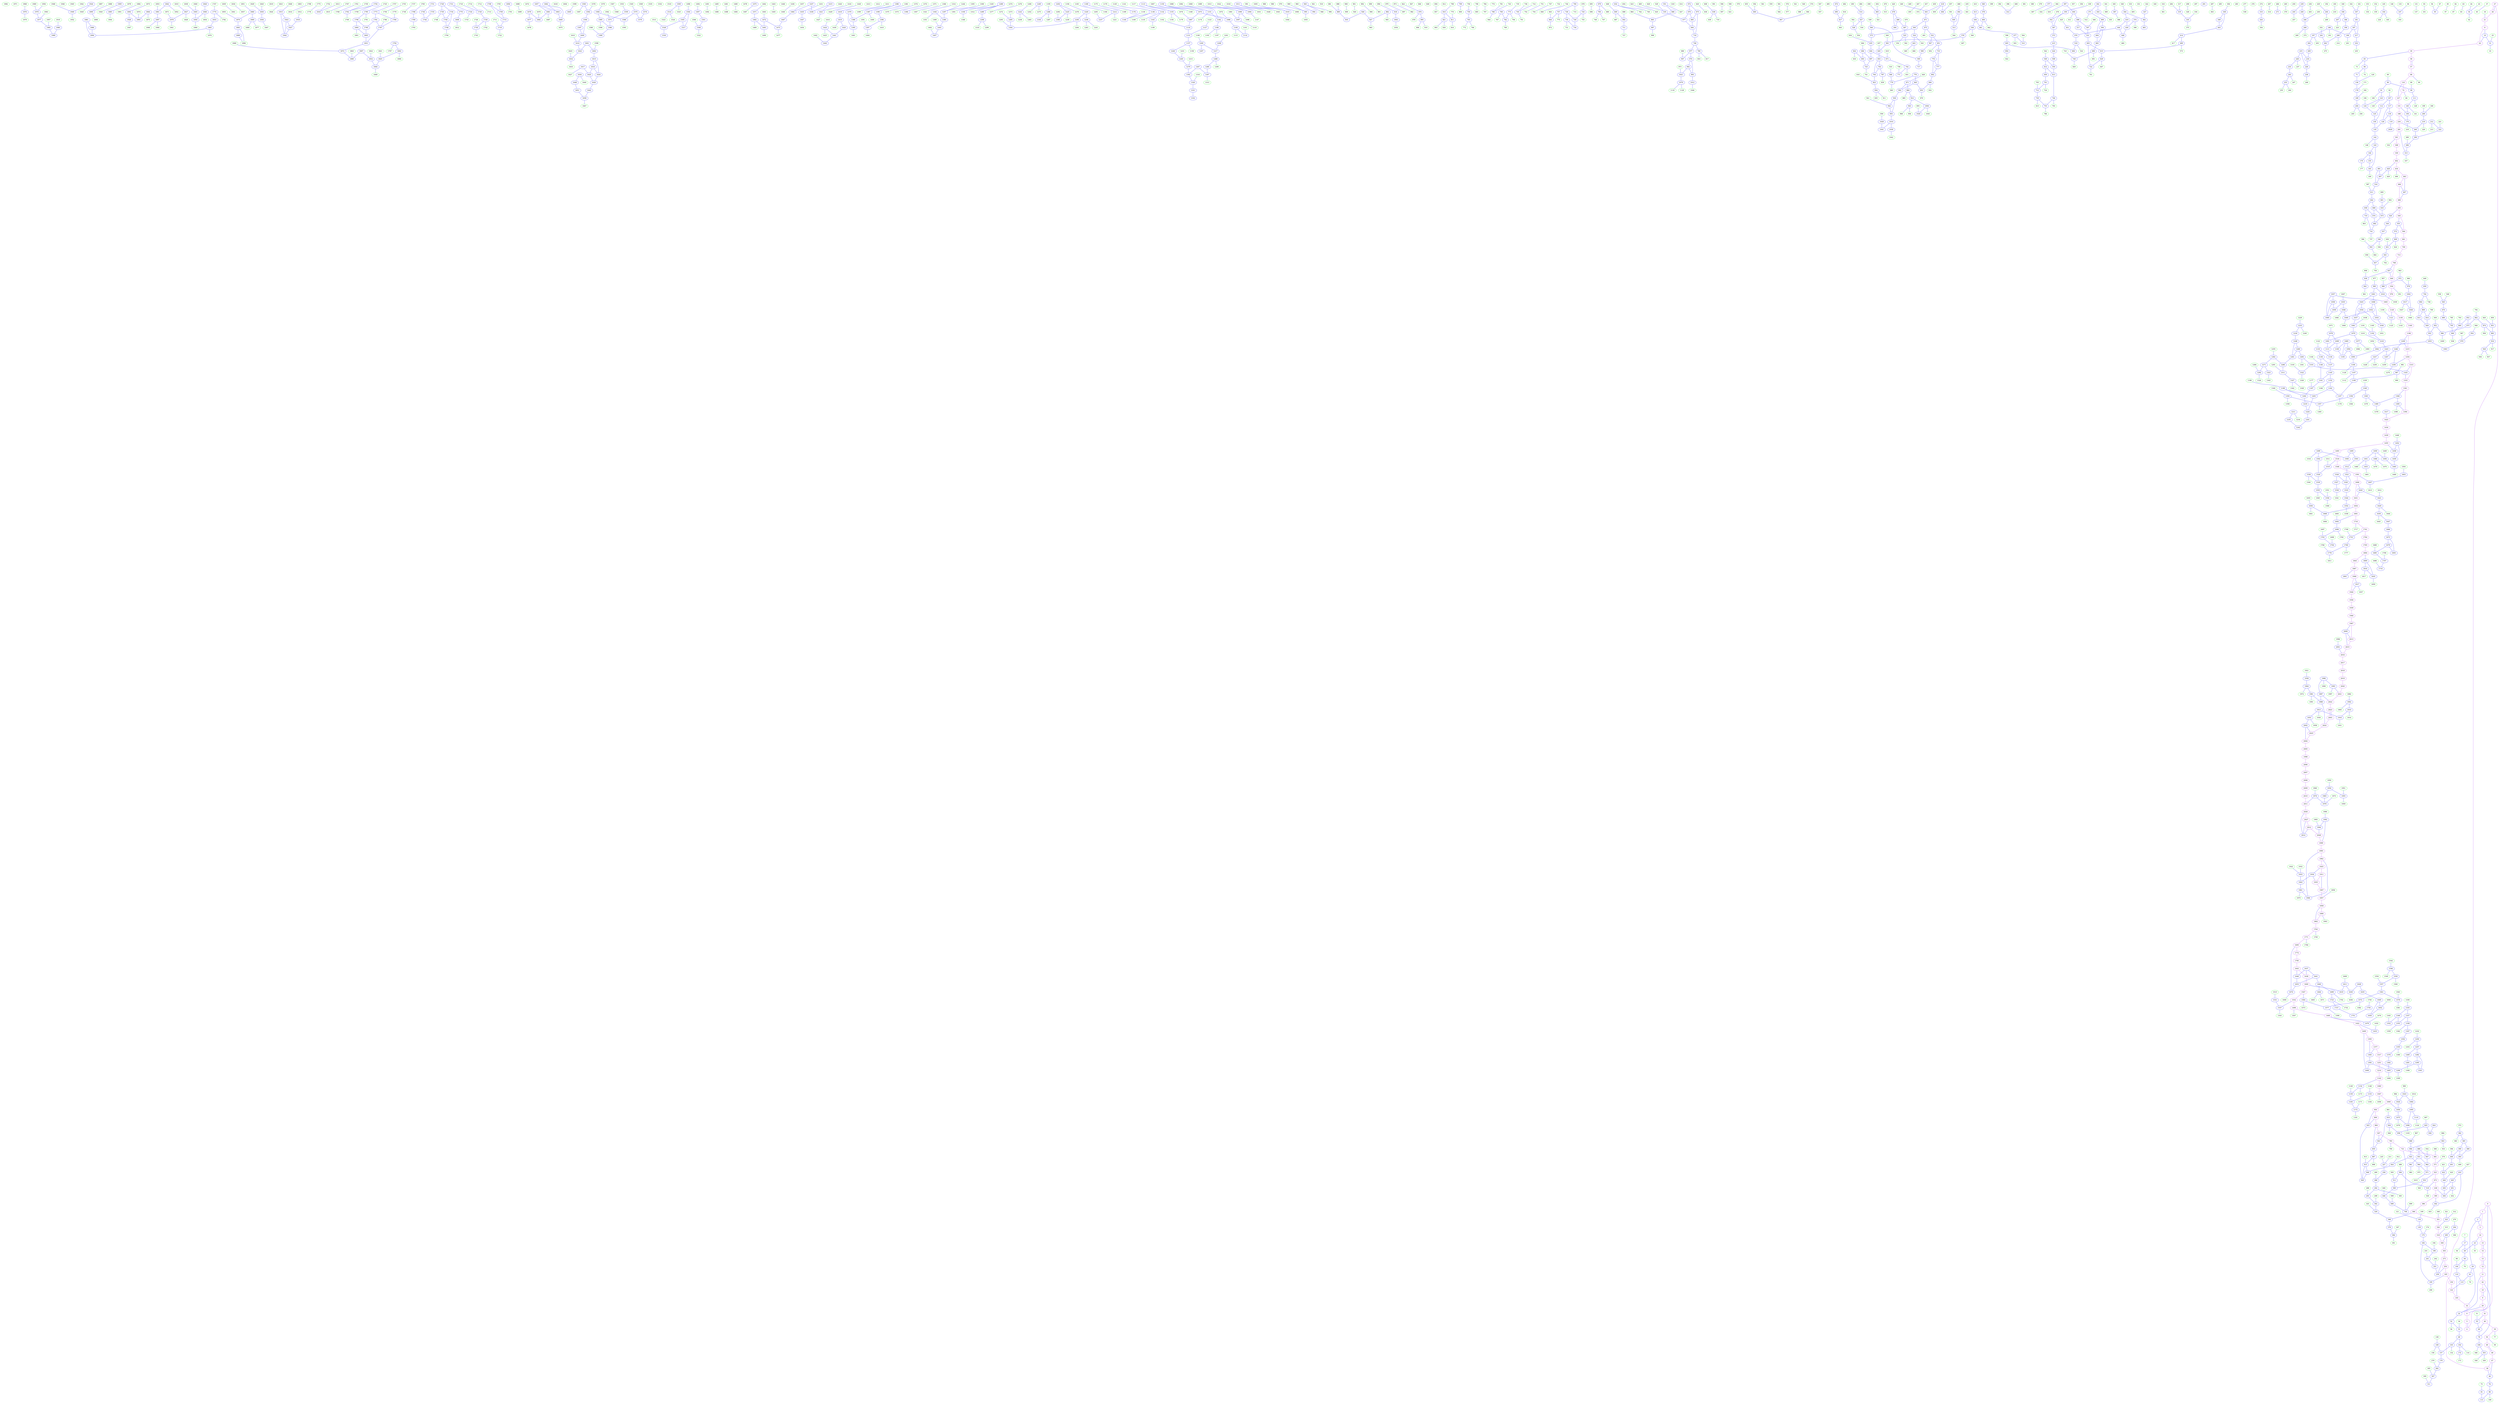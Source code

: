 digraph{
subgraph cluster_0 {
color = white
X38Y404I0 [label="0", pos="38,404!", color="purple"]
X42Y392I0 [label="1", pos="42,392!", color="purple"]
X43Y393I0 [label="2", pos="43,393!", color="blue"]
X44Y390I0 [label="3", pos="44,390!", color="purple"]
X44Y403I0 [label="4", pos="44,403!", color="purple"]
X45Y405I0 [label="5", pos="45,405!", color="purple"]
X46Y414I0 [label="6", pos="46,414!", color="purple"]
X50Y397I0 [label="7", pos="50,397!", color="green"]
X51Y186I0 [label="8", pos="51,186!", color="purple"]
X52Y345I0 [label="9", pos="52,345!", color="purple"]
X52Y346I0 [label="10", pos="52,346!", color="purple"]
X52Y348I0 [label="11", pos="52,348!", color="purple"]
X52Y356I0 [label="12", pos="52,356!", color="purple"]
X52Y364I0 [label="13", pos="52,364!", color="purple"]
X52Y366I0 [label="14", pos="52,366!", color="purple"]
X52Y367I0 [label="15", pos="52,367!", color="purple"]
X52Y369I0 [label="16", pos="52,369!", color="purple"]
X52Y395I0 [label="17", pos="52,395!", color="blue"]
X53Y198I0 [label="18", pos="53,198!", color="green"]
X54Y188I0 [label="19", pos="54,188!", color="blue"]
X54Y344I0 [label="20", pos="54,344!", color="purple"]
X55Y221I0 [label="21", pos="55,221!", color="purple"]
X55Y347I0 [label="22", pos="55,347!", color="blue"]
X55Y382I0 [label="23", pos="55,382!", color="blue"]
X56Y182I0 [label="24", pos="56,182!", color="purple"]
X56Y203I0 [label="25", pos="56,203!", color="green"]
X56Y228I0 [label="26", pos="56,228!", color="purple"]
X56Y240I0 [label="27", pos="56,240!", color="purple"]
X56Y389I0 [label="28", pos="56,389!", color="blue"]
X56Y411I0 [label="29", pos="56,411!", color="blue"]
X57Y168I0 [label="30", pos="57,168!", color="purple"]
X57Y201I0 [label="31", pos="57,201!", color="blue"]
X57Y421I0 [label="32", pos="57,421!", color="purple"]
X58Y204I0 [label="33", pos="58,204!", color="green"]
X58Y369I0 [label="34", pos="58,369!", color="green"]
X58Y382I0 [label="35", pos="58,382!", color="green"]
X58Y400I0 [label="36", pos="58,400!", color="green"]
X59Y226I0 [label="37", pos="59,226!", color="green"]
X59Y290I0 [label="38", pos="59,290!", color="purple"]
X59Y323I0 [label="39", pos="59,323!", color="purple"]
X59Y332I0 [label="40", pos="59,332!", color="purple"]
X59Y336I0 [label="41", pos="59,336!", color="purple"]
X59Y344I0 [label="42", pos="59,344!", color="purple"]
X59Y374I0 [label="43", pos="59,374!", color="green"]
X59Y376I0 [label="44", pos="59,376!", color="green"]
X60Y221I0 [label="45", pos="60,221!", color="green"]
X60Y295I0 [label="46", pos="60,295!", color="blue"]
X60Y300I0 [label="47", pos="60,300!", color="purple"]
X60Y302I0 [label="48", pos="60,302!", color="purple"]
X60Y304I0 [label="49", pos="60,304!", color="purple"]
X60Y311I0 [label="50", pos="60,311!", color="purple"]
X60Y339I0 [label="51", pos="60,339!", color="green"]
X60Y358I0 [label="52", pos="60,358!", color="blue"]
X60Y366I0 [label="53", pos="60,366!", color="blue"]
X60Y376I0 [label="54", pos="60,376!", color="blue"]
X61Y337I0 [label="55", pos="61,337!", color="blue"]
X61Y358I0 [label="56", pos="61,358!", color="green"]
X62Y156I0 [label="57", pos="62,156!", color="purple"]
X62Y159I0 [label="58", pos="62,159!", color="purple"]
X62Y314I0 [label="59", pos="62,314!", color="green"]
X62Y337I0 [label="60", pos="62,337!", color="blue"]
X63Y415I0 [label="61", pos="63,415!", color="blue"]
X64Y379I0 [label="62", pos="64,379!", color="green"]
X64Y390I0 [label="63", pos="64,390!", color="green"]
X64Y401I0 [label="64", pos="64,401!", color="blue"]
X65Y184I0 [label="65", pos="65,184!", color="blue"]
X65Y203I0 [label="66", pos="65,203!", color="blue"]
X65Y359I0 [label="67", pos="65,359!", color="green"]
X65Y371I0 [label="68", pos="65,371!", color="blue"]
X66Y164I0 [label="69", pos="66,164!", color="green"]
X66Y398I0 [label="70", pos="66,398!", color="green"]
X67Y225I0 [label="71", pos="67,225!", color="blue"]
X68Y140I0 [label="72", pos="68,140!", color="purple"]
X68Y195I0 [label="73", pos="68,195!", color="green"]
X68Y211I0 [label="74", pos="68,211!", color="green"]
X68Y297I0 [label="75", pos="68,297!", color="green"]
X68Y306I0 [label="76", pos="68,306!", color="blue"]
X68Y336I0 [label="77", pos="68,336!", color="green"]
X68Y352I0 [label="78", pos="68,352!", color="blue"]
X68Y417I0 [label="79", pos="68,417!", color="green"]
X69Y158I0 [label="80", pos="69,158!", color="green"]
X69Y295I0 [label="81", pos="69,295!", color="blue"]
X69Y339I0 [label="82", pos="69,339!", color="green"]
X69Y394I0 [label="83", pos="69,394!", color="green"]
X70Y154I0 [label="84", pos="70,154!", color="green"]
X70Y404I0 [label="85", pos="70,404!", color="green"]
X71Y307I0 [label="86", pos="71,307!", color="blue"]
X71Y339I0 [label="87", pos="71,339!", color="green"]
X72Y149I0 [label="88", pos="72,149!", color="purple"]
X72Y151I0 [label="89", pos="72,151!", color="green"]
X72Y174I0 [label="90", pos="72,174!", color="blue"]
X72Y180I0 [label="91", pos="72,180!", color="blue"]
X72Y217I0 [label="92", pos="72,217!", color="green"]
X72Y220I0 [label="93", pos="72,220!", color="green"]
X72Y360I0 [label="94", pos="72,360!", color="green"]
X72Y363I0 [label="95", pos="72,363!", color="blue"]
X72Y388I0 [label="96", pos="72,388!", color="green"]
X72Y404I0 [label="97", pos="72,404!", color="green"]
X72Y417I0 [label="98", pos="72,417!", color="green"]
X73Y158I0 [label="99", pos="73,158!", color="blue"]
X73Y180I0 [label="100", pos="73,180!", color="green"]
X73Y222I0 [label="101", pos="73,222!", color="green"]
X73Y374I0 [label="102", pos="73,374!", color="blue"]
X73Y382I0 [label="103", pos="73,382!", color="blue"]
X73Y415I0 [label="104", pos="73,415!", color="blue"]
X73Y424I0 [label="105", pos="73,424!", color="purple"]
X74Y192I0 [label="106", pos="74,192!", color="green"]
X74Y214I0 [label="107", pos="74,214!", color="blue"]
X74Y315I0 [label="108", pos="74,315!", color="green"]
X74Y399I0 [label="109", pos="74,399!", color="green"]
X74Y424I0 [label="110", pos="74,424!", color="blue"]
X75Y156I0 [label="111", pos="75,156!", color="blue"]
X75Y213I0 [label="112", pos="75,213!", color="blue"]
X75Y304I0 [label="113", pos="75,304!", color="blue"]
X75Y378I0 [label="114", pos="75,378!", color="green"]
X75Y427I0 [label="115", pos="75,427!", color="blue"]
X76Y145I0 [label="116", pos="76,145!", color="purple"]
X76Y218I0 [label="117", pos="76,218!", color="blue"]
X76Y220I0 [label="118", pos="76,220!", color="blue"]
X76Y221I0 [label="119", pos="76,221!", color="blue"]
X76Y227I0 [label="120", pos="76,227!", color="green"]
X76Y405I0 [label="121", pos="76,405!", color="green"]
X76Y431I0 [label="122", pos="76,431!", color="purple"]
X77Y186I0 [label="123", pos="77,186!", color="blue"]
X77Y192I0 [label="124", pos="77,192!", color="blue"]
X77Y199I0 [label="125", pos="77,199!", color="blue"]
X77Y219I0 [label="126", pos="77,219!", color="blue"]
X78Y130I0 [label="127", pos="78,130!", color="purple"]
X78Y156I0 [label="128", pos="78,156!", color="green"]
X78Y179I0 [label="129", pos="78,179!", color="green"]
X78Y213I0 [label="130", pos="78,213!", color="blue"]
X78Y378I0 [label="131", pos="78,378!", color="green"]
X78Y382I0 [label="132", pos="78,382!", color="green"]
X79Y176I0 [label="133", pos="79,176!", color="green"]
X79Y402I0 [label="134", pos="79,402!", color="blue"]
X80Y217I0 [label="135", pos="80,217!", color="blue"]
X80Y295I0 [label="136", pos="80,295!", color="blue"]
X80Y379I0 [label="137", pos="80,379!", color="green"]
X80Y384I0 [label="138", pos="80,384!", color="green"]
X80Y403I0 [label="139", pos="80,403!", color="blue"]
X81Y149I0 [label="140", pos="81,149!", color="blue"]
X82Y151I0 [label="141", pos="82,151!", color="green"]
X82Y230I0 [label="142", pos="82,230!", color="blue"]
X82Y236I0 [label="143", pos="82,236!", color="blue"]
X82Y246I0 [label="144", pos="82,246!", color="blue"]
X82Y338I0 [label="145", pos="82,338!", color="green"]
X82Y395I0 [label="146", pos="82,395!", color="green"]
X82Y396I0 [label="147", pos="82,396!", color="blue"]
X83Y230I0 [label="148", pos="83,230!", color="green"]
X83Y385I0 [label="149", pos="83,385!", color="blue"]
X83Y431I0 [label="150", pos="83,431!", color="purple"]
X84Y134I0 [label="151", pos="84,134!", color="purple"]
X84Y183I0 [label="152", pos="84,183!", color="green"]
X84Y191I0 [label="153", pos="84,191!", color="green"]
X84Y192I0 [label="154", pos="84,192!", color="green"]
X84Y246I0 [label="155", pos="84,246!", color="blue"]
X84Y382I0 [label="156", pos="84,382!", color="green"]
X84Y386I0 [label="157", pos="84,386!", color="blue"]
X85Y134I0 [label="158", pos="85,134!", color="blue"]
X85Y183I0 [label="159", pos="85,183!", color="green"]
X86Y178I0 [label="160", pos="86,178!", color="green"]
X86Y201I0 [label="161", pos="86,201!", color="green"]
X86Y208I0 [label="162", pos="86,208!", color="green"]
X86Y239I0 [label="163", pos="86,239!", color="blue"]
X86Y342I0 [label="164", pos="86,342!", color="blue"]
X86Y343I0 [label="165", pos="86,343!", color="green"]
X87Y175I0 [label="166", pos="87,175!", color="blue"]
X87Y202I0 [label="167", pos="87,202!", color="blue"]
X88Y126I0 [label="168", pos="88,126!", color="purple"]
X88Y240I0 [label="169", pos="88,240!", color="green"]
X88Y290I0 [label="170", pos="88,290!", color="blue"]
X88Y318I0 [label="171", pos="88,318!", color="green"]
X88Y378I0 [label="172", pos="88,378!", color="blue"]
X88Y379I0 [label="173", pos="88,379!", color="green"]
X88Y404I0 [label="174", pos="88,404!", color="green"]
X88Y407I0 [label="175", pos="88,407!", color="blue"]
X89Y127I0 [label="176", pos="89,127!", color="blue"]
X89Y290I0 [label="177", pos="89,290!", color="green"]
X89Y315I0 [label="178", pos="89,315!", color="blue"]
X89Y389I0 [label="179", pos="89,389!", color="blue"]
X90Y146I0 [label="180", pos="90,146!", color="green"]
X90Y202I0 [label="181", pos="90,202!", color="blue"]
X90Y319I0 [label="182", pos="90,319!", color="green"]
X90Y321I0 [label="183", pos="90,321!", color="green"]
X90Y409I0 [label="184", pos="90,409!", color="blue"]
X90Y432I0 [label="185", pos="90,432!", color="purple"]
X91Y177I0 [label="186", pos="91,177!", color="blue"]
X91Y203I0 [label="187", pos="91,203!", color="blue"]
X91Y228I0 [label="188", pos="91,228!", color="blue"]
X91Y317I0 [label="189", pos="91,317!", color="blue"]
X92Y209I0 [label="190", pos="92,209!", color="blue"]
X92Y234I0 [label="191", pos="92,234!", color="green"]
X92Y294I0 [label="192", pos="92,294!", color="green"]
X92Y400I0 [label="193", pos="92,400!", color="green"]
X92Y415I0 [label="194", pos="92,415!", color="green"]
X92Y422I0 [label="195", pos="92,422!", color="blue"]
X93Y177I0 [label="196", pos="93,177!", color="blue"]
X93Y227I0 [label="197", pos="93,227!", color="blue"]
X93Y411I0 [label="198", pos="93,411!", color="blue"]
X94Y139I0 [label="199", pos="94,139!", color="green"]
X94Y140I0 [label="200", pos="94,140!", color="blue"]
X94Y208I0 [label="201", pos="94,208!", color="green"]
X94Y225I0 [label="202", pos="94,225!", color="blue"]
X94Y229I0 [label="203", pos="94,229!", color="green"]
X94Y320I0 [label="204", pos="94,320!", color="blue"]
X94Y321I0 [label="205", pos="94,321!", color="green"]
X94Y422I0 [label="206", pos="94,422!", color="green"]
X95Y163I0 [label="207", pos="95,163!", color="blue"]
X95Y176I0 [label="208", pos="95,176!", color="blue"]
X95Y223I0 [label="209", pos="95,223!", color="blue"]
X95Y333I0 [label="210", pos="95,333!", color="green"]
X95Y402I0 [label="211", pos="95,402!", color="green"]
X96Y150I0 [label="212", pos="96,150!", color="blue"]
X96Y151I0 [label="213", pos="96,151!", color="green"]
X96Y181I0 [label="214", pos="96,181!", color="green"]
X96Y218I0 [label="215", pos="96,218!", color="blue"]
X96Y220I0 [label="216", pos="96,220!", color="blue"]
X97Y185I0 [label="217", pos="97,185!", color="blue"]
X98Y134I0 [label="218", pos="98,134!", color="green"]
X98Y140I0 [label="219", pos="98,140!", color="blue"]
X98Y141I0 [label="220", pos="98,141!", color="green"]
X98Y147I0 [label="221", pos="98,147!", color="green"]
X98Y148I0 [label="222", pos="98,148!", color="blue"]
X98Y164I0 [label="223", pos="98,164!", color="green"]
X98Y350I0 [label="224", pos="98,350!", color="green"]
X98Y405I0 [label="225", pos="98,405!", color="green"]
X99Y219I0 [label="226", pos="99,219!", color="blue"]
X99Y403I0 [label="227", pos="99,403!", color="blue"]
X100Y207I0 [label="228", pos="100,207!", color="blue"]
X100Y272I0 [label="229", pos="100,272!", color="green"]
X100Y352I0 [label="230", pos="100,352!", color="green"]
X100Y431I0 [label="231", pos="100,431!", color="green"]
X101Y183I0 [label="232", pos="101,183!", color="blue"]
X101Y205I0 [label="233", pos="101,205!", color="blue"]
X102Y126I0 [label="234", pos="102,126!", color="purple"]
X102Y185I0 [label="235", pos="102,185!", color="green"]
X102Y193I0 [label="236", pos="102,193!", color="green"]
X102Y209I0 [label="237", pos="102,209!", color="green"]
X102Y216I0 [label="238", pos="102,216!", color="blue"]
X102Y347I0 [label="239", pos="102,347!", color="blue"]
X102Y349I0 [label="240", pos="102,349!", color="blue"]
X102Y425I0 [label="241", pos="102,425!", color="blue"]
X102Y430I0 [label="242", pos="102,430!", color="green"]
X103Y205I0 [label="243", pos="103,205!", color="blue"]
X103Y239I0 [label="244", pos="103,239!", color="blue"]
X103Y346I0 [label="245", pos="103,346!", color="blue"]
X103Y352I0 [label="246", pos="103,352!", color="blue"]
X104Y207I0 [label="247", pos="104,207!", color="green"]
X104Y216I0 [label="248", pos="104,216!", color="green"]
X104Y241I0 [label="249", pos="104,241!", color="green"]
X104Y245I0 [label="250", pos="104,245!", color="green"]
X104Y430I0 [label="251", pos="104,430!", color="blue"]
X105Y160I0 [label="252", pos="105,160!", color="green"]
X105Y203I0 [label="253", pos="105,203!", color="blue"]
X105Y439I0 [label="254", pos="105,439!", color="purple"]
X106Y205I0 [label="255", pos="106,205!", color="green"]
X106Y338I0 [label="256", pos="106,338!", color="green"]
X106Y348I0 [label="257", pos="106,348!", color="green"]
X106Y405I0 [label="258", pos="106,405!", color="blue"]
X106Y438I0 [label="259", pos="106,438!", color="blue"]
X107Y131I0 [label="260", pos="107,131!", color="blue"]
X107Y160I0 [label="261", pos="107,160!", color="blue"]
X107Y163I0 [label="262", pos="107,163!", color="blue"]
X108Y184I0 [label="263", pos="108,184!", color="green"]
X108Y202I0 [label="264", pos="108,202!", color="green"]
X108Y290I0 [label="265", pos="108,290!", color="green"]
X108Y327I0 [label="266", pos="108,327!", color="green"]
X108Y332I0 [label="267", pos="108,332!", color="green"]
X108Y356I0 [label="268", pos="108,356!", color="blue"]
X108Y357I0 [label="269", pos="108,357!", color="green"]
X108Y419I0 [label="270", pos="108,419!", color="green"]
X109Y325I0 [label="271", pos="109,325!", color="blue"]
X109Y356I0 [label="272", pos="109,356!", color="green"]
X109Y442I0 [label="273", pos="109,442!", color="purple"]
X110Y146I0 [label="274", pos="110,146!", color="green"]
X110Y164I0 [label="275", pos="110,164!", color="green"]
X110Y182I0 [label="276", pos="110,182!", color="green"]
X110Y186I0 [label="277", pos="110,186!", color="green"]
X110Y245I0 [label="278", pos="110,245!", color="green"]
X110Y397I0 [label="279", pos="110,397!", color="green"]
X110Y402I0 [label="280", pos="110,402!", color="green"]
X111Y124I0 [label="281", pos="111,124!", color="purple"]
X111Y395I0 [label="282", pos="111,395!", color="blue"]
X112Y202I0 [label="283", pos="112,202!", color="green"]
X112Y341I0 [label="284", pos="112,341!", color="green"]
X112Y346I0 [label="285", pos="112,346!", color="green"]
X112Y408I0 [label="286", pos="112,408!", color="blue"]
X114Y280I0 [label="287", pos="114,280!", color="green"]
X114Y418I0 [label="288", pos="114,418!", color="green"]
X115Y130I0 [label="289", pos="115,130!", color="green"]
X115Y133I0 [label="290", pos="115,133!", color="blue"]
X115Y250I0 [label="291", pos="115,250!", color="blue"]
X115Y411I0 [label="292", pos="115,411!", color="blue"]
X115Y413I0 [label="293", pos="115,413!", color="blue"]
X115Y434I0 [label="294", pos="115,434!", color="blue"]
X115Y437I0 [label="295", pos="115,437!", color="blue"]
X116Y132I0 [label="296", pos="116,132!", color="blue"]
X116Y146I0 [label="297", pos="116,146!", color="green"]
X116Y358I0 [label="298", pos="116,358!", color="green"]
X116Y418I0 [label="299", pos="116,418!", color="green"]
X116Y447I0 [label="300", pos="116,447!", color="purple"]
X117Y117I0 [label="301", pos="117,117!", color="purple"]
X117Y415I0 [label="302", pos="117,415!", color="blue"]
X117Y438I0 [label="303", pos="117,438!", color="purple"]
X118Y160I0 [label="304", pos="118,160!", color="green"]
X118Y401I0 [label="305", pos="118,401!", color="green"]
X118Y434I0 [label="306", pos="118,434!", color="green"]
X119Y399I0 [label="307", pos="119,399!", color="blue"]
X120Y114I0 [label="308", pos="120,114!", color="purple"]
X120Y403I0 [label="309", pos="120,403!", color="green"]
X121Y142I0 [label="310", pos="121,142!", color="blue"]
X121Y401I0 [label="311", pos="121,401!", color="blue"]
X121Y425I0 [label="312", pos="121,425!", color="green"]
X122Y129I0 [label="313", pos="122,129!", color="blue"]
X122Y341I0 [label="314", pos="122,341!", color="green"]
X124Y435I0 [label="315", pos="124,435!", color="green"]
X126Y344I0 [label="316", pos="126,344!", color="green"]
X126Y353I0 [label="317", pos="126,353!", color="green"]
X126Y446I0 [label="318", pos="126,446!", color="purple"]
X127Y351I0 [label="319", pos="127,351!", color="blue"]
X128Y210I0 [label="320", pos="128,210!", color="green"]
X129Y444I0 [label="321", pos="129,444!", color="green"]
X130Y263I0 [label="322", pos="130,263!", color="green"]
X130Y444I0 [label="323", pos="130,444!", color="blue"]
X131Y146I0 [label="324", pos="131,146!", color="blue"]
X131Y427I0 [label="325", pos="131,427!", color="green"]
X131Y446I0 [label="326", pos="131,446!", color="purple"]
X132Y258I0 [label="327", pos="132,258!", color="blue"]
X132Y368I0 [label="328", pos="132,368!", color="green"]
X132Y424I0 [label="329", pos="132,424!", color="blue"]
X133Y111I0 [label="330", pos="133,111!", color="purple"]
X133Y400I0 [label="331", pos="133,400!", color="green"]
X134Y127I0 [label="332", pos="134,127!", color="green"]
X134Y269I0 [label="333", pos="134,269!", color="green"]
X134Y352I0 [label="334", pos="134,352!", color="green"]
X134Y354I0 [label="335", pos="134,354!", color="blue"]
X135Y385I0 [label="336", pos="135,385!", color="blue"]
X136Y130I0 [label="337", pos="136,130!", color="green"]
X136Y155I0 [label="338", pos="136,155!", color="blue"]
X136Y208I0 [label="339", pos="136,208!", color="green"]
X137Y252I0 [label="340", pos="137,252!", color="green"]
X138Y128I0 [label="341", pos="138,128!", color="green"]
X138Y198I0 [label="342", pos="138,198!", color="blue"]
X138Y200I0 [label="343", pos="138,200!", color="blue"]
X138Y252I0 [label="344", pos="138,252!", color="blue"]
X138Y372I0 [label="345", pos="138,372!", color="green"]
X138Y384I0 [label="346", pos="138,384!", color="green"]
X138Y400I0 [label="347", pos="138,400!", color="green"]
X138Y431I0 [label="348", pos="138,431!", color="green"]
X139Y158I0 [label="349", pos="139,158!", color="blue"]
X139Y208I0 [label="350", pos="139,208!", color="blue"]
X139Y446I0 [label="351", pos="139,446!", color="purple"]
X140Y209I0 [label="352", pos="140,209!", color="blue"]
X140Y387I0 [label="353", pos="140,387!", color="blue"]
X142Y146I0 [label="354", pos="142,146!", color="green"]
X142Y200I0 [label="355", pos="142,200!", color="green"]
X142Y338I0 [label="356", pos="142,338!", color="green"]
X142Y348I0 [label="357", pos="142,348!", color="green"]
X142Y386I0 [label="358", pos="142,386!", color="green"]
X142Y388I0 [label="359", pos="142,388!", color="green"]
X143Y312I0 [label="360", pos="143,312!", color="blue"]
X143Y354I0 [label="361", pos="143,354!", color="green"]
X144Y233I0 [label="362", pos="144,233!", color="blue"]
X144Y304I0 [label="363", pos="144,304!", color="green"]
X144Y340I0 [label="364", pos="144,340!", color="green"]
X144Y421I0 [label="365", pos="144,421!", color="green"]
X144Y446I0 [label="366", pos="144,446!", color="purple"]
X145Y207I0 [label="367", pos="145,207!", color="blue"]
X145Y430I0 [label="368", pos="145,430!", color="blue"]
X146Y130I0 [label="369", pos="146,130!", color="green"]
X146Y322I0 [label="370", pos="146,322!", color="green"]
X147Y193I0 [label="371", pos="147,193!", color="blue"]
X147Y389I0 [label="372", pos="147,389!", color="green"]
X148Y205I0 [label="373", pos="148,205!", color="blue"]
X148Y248I0 [label="374", pos="148,248!", color="blue"]
X148Y364I0 [label="375", pos="148,364!", color="green"]
X148Y413I0 [label="376", pos="148,413!", color="blue"]
X149Y327I0 [label="377", pos="149,327!", color="blue"]
X150Y314I0 [label="378", pos="150,314!", color="blue"]
X150Y351I0 [label="379", pos="150,351!", color="green"]
X150Y356I0 [label="380", pos="150,356!", color="green"]
X150Y371I0 [label="381", pos="150,371!", color="green"]
X150Y389I0 [label="382", pos="150,389!", color="blue"]
X150Y392I0 [label="383", pos="150,392!", color="green"]
X150Y410I0 [label="384", pos="150,410!", color="blue"]
X151Y388I0 [label="385", pos="151,388!", color="blue"]
X151Y446I0 [label="386", pos="151,446!", color="purple"]
X152Y378I0 [label="387", pos="152,378!", color="blue"]
X152Y379I0 [label="388", pos="152,379!", color="green"]
X152Y387I0 [label="389", pos="152,387!", color="blue"]
X152Y389I0 [label="390", pos="152,389!", color="blue"]
X152Y410I0 [label="391", pos="152,410!", color="green"]
X153Y371I0 [label="392", pos="153,371!", color="green"]
X153Y388I0 [label="393", pos="153,388!", color="blue"]
X153Y396I0 [label="394", pos="153,396!", color="green"]
X153Y446I0 [label="395", pos="153,446!", color="purple"]
X154Y122I0 [label="396", pos="154,122!", color="green"]
X154Y139I0 [label="397", pos="154,139!", color="blue"]
X154Y246I0 [label="398", pos="154,246!", color="green"]
X154Y364I0 [label="399", pos="154,364!", color="green"]
X154Y396I0 [label="400", pos="154,396!", color="blue"]
X154Y402I0 [label="401", pos="154,402!", color="blue"]
X155Y108I0 [label="402", pos="155,108!", color="purple"]
X155Y152I0 [label="403", pos="155,152!", color="blue"]
X156Y137I0 [label="404", pos="156,137!", color="blue"]
X156Y288I0 [label="405", pos="156,288!", color="green"]
X156Y318I0 [label="406", pos="156,318!", color="blue"]
X156Y326I0 [label="407", pos="156,326!", color="green"]
X156Y375I0 [label="408", pos="156,375!", color="green"]
X156Y390I0 [label="409", pos="156,390!", color="green"]
X156Y414I0 [label="410", pos="156,414!", color="green"]
X157Y136I0 [label="411", pos="157,136!", color="green"]
X157Y373I0 [label="412", pos="157,373!", color="blue"]
X158Y306I0 [label="413", pos="158,306!", color="blue"]
X159Y151I0 [label="414", pos="159,151!", color="blue"]
X159Y203I0 [label="415", pos="159,203!", color="blue"]
X160Y144I0 [label="416", pos="160,144!", color="green"]
X160Y153I0 [label="417", pos="160,153!", color="green"]
X160Y244I0 [label="418", pos="160,244!", color="blue"]
X160Y276I0 [label="419", pos="160,276!", color="blue"]
X160Y389I0 [label="420", pos="160,389!", color="green"]
X160Y404I0 [label="421", pos="160,404!", color="green"]
X160Y407I0 [label="422", pos="160,407!", color="blue"]
X160Y417I0 [label="423", pos="160,417!", color="green"]
X161Y202I0 [label="424", pos="161,202!", color="blue"]
X161Y290I0 [label="425", pos="161,290!", color="green"]
X161Y410I0 [label="426", pos="161,410!", color="blue"]
X161Y424I0 [label="427", pos="161,424!", color="green"]
X162Y111I0 [label="428", pos="162,111!", color="blue"]
X162Y114I0 [label="429", pos="162,114!", color="green"]
X162Y273I0 [label="430", pos="162,273!", color="blue"]
X162Y289I0 [label="431", pos="162,289!", color="blue"]
X162Y351I0 [label="432", pos="162,351!", color="green"]
X162Y424I0 [label="433", pos="162,424!", color="blue"]
X163Y102I0 [label="434", pos="163,102!", color="purple"]
X163Y268I0 [label="435", pos="163,268!", color="green"]
X163Y309I0 [label="436", pos="163,309!", color="blue"]
X163Y399I0 [label="437", pos="163,399!", color="green"]
X163Y446I0 [label="438", pos="163,446!", color="purple"]
X164Y132I0 [label="439", pos="164,132!", color="green"]
X164Y247I0 [label="440", pos="164,247!", color="green"]
X164Y270I0 [label="441", pos="164,270!", color="green"]
X164Y426I0 [label="442", pos="164,426!", color="blue"]
X165Y245I0 [label="443", pos="165,245!", color="blue"]
X165Y280I0 [label="444", pos="165,280!", color="blue"]
X165Y421I0 [label="445", pos="165,421!", color="blue"]
X166Y142I0 [label="446", pos="166,142!", color="green"]
X166Y268I0 [label="447", pos="166,268!", color="green"]
X166Y276I0 [label="448", pos="166,276!", color="blue"]
X166Y331I0 [label="449", pos="166,331!", color="green"]
X166Y420I0 [label="450", pos="166,420!", color="blue"]
X166Y422I0 [label="451", pos="166,422!", color="blue"]
X166Y424I0 [label="452", pos="166,424!", color="green"]
X166Y426I0 [label="453", pos="166,426!", color="green"]
X167Y252I0 [label="454", pos="167,252!", color="green"]
X167Y268I0 [label="455", pos="167,268!", color="green"]
X167Y421I0 [label="456", pos="167,421!", color="blue"]
X168Y241I0 [label="457", pos="168,241!", color="green"]
X168Y255I0 [label="458", pos="168,255!", color="green"]
X168Y266I0 [label="459", pos="168,266!", color="green"]
X168Y275I0 [label="460", pos="168,275!", color="green"]
X168Y320I0 [label="461", pos="168,320!", color="blue"]
X168Y326I0 [label="462", pos="168,326!", color="green"]
X169Y96I0 [label="463", pos="169,96!", color="purple"]
X169Y238I0 [label="464", pos="169,238!", color="blue"]
X169Y253I0 [label="465", pos="169,253!", color="blue"]
X170Y95I0 [label="466", pos="170,95!", color="purple"]
X170Y96I0 [label="467", pos="170,96!", color="blue"]
X170Y265I0 [label="468", pos="170,265!", color="green"]
X170Y307I0 [label="469", pos="170,307!", color="green"]
X171Y353I0 [label="470", pos="171,353!", color="green"]
X172Y245I0 [label="471", pos="172,245!", color="blue"]
X172Y416I0 [label="472", pos="172,416!", color="green"]
X172Y446I0 [label="473", pos="172,446!", color="purple"]
X173Y173I0 [label="474", pos="173,173!", color="blue"]
X173Y248I0 [label="475", pos="173,248!", color="blue"]
X173Y294I0 [label="476", pos="173,294!", color="blue"]
X173Y325I0 [label="477", pos="173,325!", color="blue"]
X173Y397I0 [label="478", pos="173,397!", color="blue"]
X173Y400I0 [label="479", pos="173,400!", color="green"]
X174Y101I0 [label="480", pos="174,101!", color="purple"]
X174Y120I0 [label="481", pos="174,120!", color="blue"]
X174Y158I0 [label="482", pos="174,158!", color="green"]
X174Y217I0 [label="483", pos="174,217!", color="blue"]
X174Y284I0 [label="484", pos="174,284!", color="green"]
X174Y342I0 [label="485", pos="174,342!", color="green"]
X174Y398I0 [label="486", pos="174,398!", color="blue"]
X174Y400I0 [label="487", pos="174,400!", color="blue"]
X174Y426I0 [label="488", pos="174,426!", color="green"]
X175Y150I0 [label="489", pos="175,150!", color="blue"]
X175Y177I0 [label="490", pos="175,177!", color="blue"]
X175Y248I0 [label="491", pos="175,248!", color="green"]
X175Y269I0 [label="492", pos="175,269!", color="blue"]
X175Y278I0 [label="493", pos="175,278!", color="green"]
X175Y396I0 [label="494", pos="175,396!", color="blue"]
X176Y92I0 [label="495", pos="176,92!", color="purple"]
X176Y110I0 [label="496", pos="176,110!", color="green"]
X176Y118I0 [label="497", pos="176,118!", color="blue"]
X176Y135I0 [label="498", pos="176,135!", color="blue"]
X176Y191I0 [label="499", pos="176,191!", color="blue"]
X176Y244I0 [label="500", pos="176,244!", color="blue"]
X176Y275I0 [label="501", pos="176,275!", color="green"]
X176Y288I0 [label="502", pos="176,288!", color="green"]
X176Y324I0 [label="503", pos="176,324!", color="green"]
X176Y331I0 [label="504", pos="176,331!", color="green"]
X176Y421I0 [label="505", pos="176,421!", color="green"]
X176Y425I0 [label="506", pos="176,425!", color="blue"]
X177Y140I0 [label="507", pos="177,140!", color="blue"]
X177Y206I0 [label="508", pos="177,206!", color="blue"]
X177Y272I0 [label="509", pos="177,272!", color="blue"]
X177Y329I0 [label="510", pos="177,329!", color="blue"]
X177Y422I0 [label="511", pos="177,422!", color="blue"]
X178Y184I0 [label="512", pos="178,184!", color="green"]
X178Y271I0 [label="513", pos="178,271!", color="blue"]
X178Y282I0 [label="514", pos="178,282!", color="blue"]
X178Y357I0 [label="515", pos="178,357!", color="green"]
X179Y122I0 [label="516", pos="179,122!", color="blue"]
X179Y133I0 [label="517", pos="179,133!", color="blue"]
X179Y297I0 [label="518", pos="179,297!", color="blue"]
X179Y427I0 [label="519", pos="179,427!", color="blue"]
X180Y97I0 [label="520", pos="180,97!", color="blue"]
X180Y265I0 [label="521", pos="180,265!", color="green"]
X180Y294I0 [label="522", pos="180,294!", color="green"]
X180Y446I0 [label="523", pos="180,446!", color="purple"]
X181Y240I0 [label="524", pos="181,240!", color="blue"]
X181Y409I0 [label="525", pos="181,409!", color="blue"]
X182Y96I0 [label="526", pos="182,96!", color="blue"]
X182Y286I0 [label="527", pos="182,286!", color="blue"]
X182Y289I0 [label="528", pos="182,289!", color="blue"]
X182Y315I0 [label="529", pos="182,315!", color="green"]
X182Y426I0 [label="530", pos="182,426!", color="green"]
X183Y137I0 [label="531", pos="183,137!", color="blue"]
X183Y259I0 [label="532", pos="183,259!", color="blue"]
X183Y278I0 [label="533", pos="183,278!", color="green"]
X183Y286I0 [label="534", pos="183,286!", color="green"]
X183Y313I0 [label="535", pos="183,313!", color="blue"]
X183Y323I0 [label="536", pos="183,323!", color="blue"]
X184Y96I0 [label="537", pos="184,96!", color="blue"]
X184Y164I0 [label="538", pos="184,164!", color="green"]
X184Y252I0 [label="539", pos="184,252!", color="green"]
X184Y366I0 [label="540", pos="184,366!", color="green"]
X184Y395I0 [label="541", pos="184,395!", color="green"]
X185Y202I0 [label="542", pos="185,202!", color="green"]
X185Y244I0 [label="543", pos="185,244!", color="green"]
X185Y276I0 [label="544", pos="185,276!", color="green"]
X186Y81I0 [label="545", pos="186,81!", color="purple"]
X186Y98I0 [label="546", pos="186,98!", color="blue"]
X186Y120I0 [label="547", pos="186,120!", color="green"]
X186Y158I0 [label="548", pos="186,158!", color="green"]
X186Y203I0 [label="549", pos="186,203!", color="blue"]
X186Y206I0 [label="550", pos="186,206!", color="blue"]
X186Y354I0 [label="551", pos="186,354!", color="blue"]
X186Y417I0 [label="552", pos="186,417!", color="green"]
X186Y436I0 [label="553", pos="186,436!", color="blue"]
X187Y292I0 [label="554", pos="187,292!", color="green"]
X188Y85I0 [label="555", pos="188,85!", color="blue"]
X188Y98I0 [label="556", pos="188,98!", color="green"]
X188Y122I0 [label="557", pos="188,122!", color="green"]
X188Y161I0 [label="558", pos="188,161!", color="green"]
X188Y274I0 [label="559", pos="188,274!", color="green"]
X188Y330I0 [label="560", pos="188,330!", color="green"]
X188Y394I0 [label="561", pos="188,394!", color="green"]
X188Y413I0 [label="562", pos="188,413!", color="green"]
X188Y438I0 [label="563", pos="188,438!", color="green"]
X189Y81I0 [label="564", pos="189,81!", color="purple"]
X189Y159I0 [label="565", pos="189,159!", color="blue"]
X189Y253I0 [label="566", pos="189,253!", color="blue"]
X189Y259I0 [label="567", pos="189,259!", color="blue"]
X189Y283I0 [label="568", pos="189,283!", color="blue"]
X189Y320I0 [label="569", pos="189,320!", color="green"]
X189Y445I0 [label="570", pos="189,445!", color="green"]
X189Y446I0 [label="571", pos="189,446!", color="purple"]
X190Y87I0 [label="572", pos="190,87!", color="blue"]
X190Y152I0 [label="573", pos="190,152!", color="green"]
X190Y242I0 [label="574", pos="190,242!", color="green"]
X190Y249I0 [label="575", pos="190,249!", color="blue"]
X190Y271I0 [label="576", pos="190,271!", color="green"]
X190Y272I0 [label="577", pos="190,272!", color="green"]
X190Y322I0 [label="578", pos="190,322!", color="blue"]
X190Y366I0 [label="579", pos="190,366!", color="green"]
X190Y439I0 [label="580", pos="190,439!", color="green"]
X191Y291I0 [label="581", pos="191,291!", color="green"]
X191Y293I0 [label="582", pos="191,293!", color="green"]
X191Y321I0 [label="583", pos="191,321!", color="blue"]
X191Y414I0 [label="584", pos="191,414!", color="green"]
X191Y425I0 [label="585", pos="191,425!", color="blue"]
X192Y113I0 [label="586", pos="192,113!", color="green"]
X192Y132I0 [label="587", pos="192,132!", color="green"]
X192Y242I0 [label="588", pos="192,242!", color="green"]
X192Y258I0 [label="589", pos="192,258!", color="blue"]
X192Y334I0 [label="590", pos="192,334!", color="green"]
X192Y350I0 [label="591", pos="192,350!", color="green"]
X192Y411I0 [label="592", pos="192,411!", color="green"]
X193Y111I0 [label="593", pos="193,111!", color="blue"]
X193Y187I0 [label="594", pos="193,187!", color="blue"]
X193Y257I0 [label="595", pos="193,257!", color="blue"]
X193Y292I0 [label="596", pos="193,292!", color="green"]
X193Y293I0 [label="597", pos="193,293!", color="green"]
X193Y298I0 [label="598", pos="193,298!", color="green"]
X193Y435I0 [label="599", pos="193,435!", color="green"]
X194Y117I0 [label="600", pos="194,117!", color="green"]
X194Y118I0 [label="601", pos="194,118!", color="blue"]
X194Y121I0 [label="602", pos="194,121!", color="green"]
X194Y141I0 [label="603", pos="194,141!", color="blue"]
X194Y189I0 [label="604", pos="194,189!", color="blue"]
X194Y299I0 [label="605", pos="194,299!", color="blue"]
X194Y301I0 [label="606", pos="194,301!", color="blue"]
X194Y328I0 [label="607", pos="194,328!", color="green"]
X194Y332I0 [label="608", pos="194,332!", color="green"]
X195Y87I0 [label="609", pos="195,87!", color="blue"]
X195Y119I0 [label="610", pos="195,119!", color="blue"]
X195Y131I0 [label="611", pos="195,131!", color="blue"]
X195Y202I0 [label="612", pos="195,202!", color="blue"]
X195Y207I0 [label="613", pos="195,207!", color="blue"]
X195Y263I0 [label="614", pos="195,263!", color="green"]
X196Y148I0 [label="615", pos="196,148!", color="blue"]
X196Y176I0 [label="616", pos="196,176!", color="green"]
X196Y178I0 [label="617", pos="196,178!", color="blue"]
X196Y230I0 [label="618", pos="196,230!", color="green"]
X196Y250I0 [label="619", pos="196,250!", color="green"]
X196Y274I0 [label="620", pos="196,274!", color="green"]
X196Y336I0 [label="621", pos="196,336!", color="green"]
X197Y223I0 [label="622", pos="197,223!", color="blue"]
X197Y227I0 [label="623", pos="197,227!", color="green"]
X198Y86I0 [label="624", pos="198,86!", color="green"]
X198Y226I0 [label="625", pos="198,226!", color="green"]
X198Y294I0 [label="626", pos="198,294!", color="green"]
X198Y364I0 [label="627", pos="198,364!", color="green"]
X198Y378I0 [label="628", pos="198,378!", color="green"]
X199Y149I0 [label="629", pos="199,149!", color="blue"]
X200Y88I0 [label="630", pos="200,88!", color="green"]
X200Y90I0 [label="631", pos="200,90!", color="blue"]
X200Y216I0 [label="632", pos="200,216!", color="blue"]
X200Y222I0 [label="633", pos="200,222!", color="green"]
X200Y242I0 [label="634", pos="200,242!", color="green"]
X200Y245I0 [label="635", pos="200,245!", color="blue"]
X200Y274I0 [label="636", pos="200,274!", color="green"]
X200Y327I0 [label="637", pos="200,327!", color="green"]
X200Y335I0 [label="638", pos="200,335!", color="blue"]
X200Y338I0 [label="639", pos="200,338!", color="green"]
X200Y429I0 [label="640", pos="200,429!", color="green"]
X201Y91I0 [label="641", pos="201,91!", color="blue"]
X201Y134I0 [label="642", pos="201,134!", color="blue"]
X201Y235I0 [label="643", pos="201,235!", color="blue"]
X201Y245I0 [label="644", pos="201,245!", color="blue"]
X201Y325I0 [label="645", pos="201,325!", color="blue"]
X201Y427I0 [label="646", pos="201,427!", color="blue"]
X202Y148I0 [label="647", pos="202,148!", color="green"]
X202Y155I0 [label="648", pos="202,155!", color="green"]
X202Y177I0 [label="649", pos="202,177!", color="green"]
X202Y198I0 [label="650", pos="202,198!", color="blue"]
X202Y270I0 [label="651", pos="202,270!", color="blue"]
X202Y272I0 [label="652", pos="202,272!", color="green"]
X202Y325I0 [label="653", pos="202,325!", color="blue"]
X202Y376I0 [label="654", pos="202,376!", color="green"]
X202Y417I0 [label="655", pos="202,417!", color="green"]
X203Y88I0 [label="656", pos="203,88!", color="green"]
X203Y89I0 [label="657", pos="203,89!", color="blue"]
X203Y136I0 [label="658", pos="203,136!", color="blue"]
X203Y174I0 [label="659", pos="203,174!", color="blue"]
X203Y415I0 [label="660", pos="203,415!", color="blue"]
X204Y82I0 [label="661", pos="204,82!", color="purple"]
X204Y119I0 [label="662", pos="204,119!", color="green"]
X204Y180I0 [label="663", pos="204,180!", color="green"]
X204Y230I0 [label="664", pos="204,230!", color="green"]
X204Y232I0 [label="665", pos="204,232!", color="green"]
X204Y236I0 [label="666", pos="204,236!", color="green"]
X204Y418I0 [label="667", pos="204,418!", color="blue"]
X205Y132I0 [label="668", pos="205,132!", color="blue"]
X205Y157I0 [label="669", pos="205,157!", color="blue"]
X205Y165I0 [label="670", pos="205,165!", color="blue"]
X205Y248I0 [label="671", pos="205,248!", color="blue"]
X205Y312I0 [label="672", pos="205,312!", color="blue"]
X206Y131I0 [label="673", pos="206,131!", color="blue"]
X206Y133I0 [label="674", pos="206,133!", color="blue"]
X206Y311I0 [label="675", pos="206,311!", color="blue"]
X206Y313I0 [label="676", pos="206,313!", color="blue"]
X206Y314I0 [label="677", pos="206,314!", color="blue"]
X206Y346I0 [label="678", pos="206,346!", color="green"]
X206Y410I0 [label="679", pos="206,410!", color="blue"]
X206Y411I0 [label="680", pos="206,411!", color="green"]
X206Y447I0 [label="681", pos="206,447!", color="purple"]
X207Y132I0 [label="682", pos="207,132!", color="blue"]
X207Y189I0 [label="683", pos="207,189!", color="blue"]
X207Y231I0 [label="684", pos="207,231!", color="blue"]
X207Y312I0 [label="685", pos="207,312!", color="blue"]
X207Y364I0 [label="686", pos="207,364!", color="blue"]
X208Y156I0 [label="687", pos="208,156!", color="green"]
X208Y161I0 [label="688", pos="208,161!", color="green"]
X208Y166I0 [label="689", pos="208,166!", color="blue"]
X208Y190I0 [label="690", pos="208,190!", color="blue"]
X208Y191I0 [label="691", pos="208,191!", color="green"]
X209Y159I0 [label="692", pos="209,159!", color="blue"]
X209Y228I0 [label="693", pos="209,228!", color="blue"]
X209Y315I0 [label="694", pos="209,315!", color="blue"]
X209Y336I0 [label="695", pos="209,336!", color="green"]
X209Y337I0 [label="696", pos="209,337!", color="green"]
X210Y237I0 [label="697", pos="210,237!", color="blue"]
X210Y437I0 [label="698", pos="210,437!", color="blue"]
X210Y444I0 [label="699", pos="210,444!", color="green"]
X211Y117I0 [label="700", pos="211,117!", color="blue"]
X211Y201I0 [label="701", pos="211,201!", color="blue"]
X212Y110I0 [label="702", pos="212,110!", color="green"]
X212Y164I0 [label="703", pos="212,164!", color="green"]
X212Y179I0 [label="704", pos="212,179!", color="blue"]
X212Y205I0 [label="705", pos="212,205!", color="green"]
X212Y414I0 [label="706", pos="212,414!", color="blue"]
X212Y415I0 [label="707", pos="212,415!", color="green"]
X212Y444I0 [label="708", pos="212,444!", color="blue"]
X213Y82I0 [label="709", pos="213,82!", color="purple"]
X213Y139I0 [label="710", pos="213,139!", color="blue"]
X213Y159I0 [label="711", pos="213,159!", color="blue"]
X213Y203I0 [label="712", pos="213,203!", color="blue"]
X214Y82I0 [label="713", pos="214,82!", color="purple"]
X214Y106I0 [label="714", pos="214,106!", color="green"]
X214Y114I0 [label="715", pos="214,114!", color="green"]
X214Y138I0 [label="716", pos="214,138!", color="blue"]
X214Y253I0 [label="717", pos="214,253!", color="blue"]
X214Y314I0 [label="718", pos="214,314!", color="blue"]
X214Y342I0 [label="719", pos="214,342!", color="green"]
X214Y349I0 [label="720", pos="214,349!", color="blue"]
X214Y447I0 [label="721", pos="214,447!", color="purple"]
X215Y149I0 [label="722", pos="215,149!", color="blue"]
X215Y194I0 [label="723", pos="215,194!", color="green"]
X215Y200I0 [label="724", pos="215,200!", color="green"]
X215Y233I0 [label="725", pos="215,233!", color="blue"]
X215Y355I0 [label="726", pos="215,355!", color="blue"]
X216Y160I0 [label="727", pos="216,160!", color="green"]
X216Y193I0 [label="728", pos="216,193!", color="blue"]
X216Y354I0 [label="729", pos="216,354!", color="blue"]
X216Y356I0 [label="730", pos="216,356!", color="blue"]
X216Y358I0 [label="731", pos="216,358!", color="green"]
X216Y393I0 [label="732", pos="216,393!", color="green"]
X217Y269I0 [label="733", pos="217,269!", color="blue"]
X217Y355I0 [label="734", pos="217,355!", color="blue"]
X217Y422I0 [label="735", pos="217,422!", color="green"]
X218Y113I0 [label="736", pos="218,113!", color="green"]
X218Y138I0 [label="737", pos="218,138!", color="green"]
X218Y180I0 [label="738", pos="218,180!", color="green"]
X218Y204I0 [label="739", pos="218,204!", color="blue"]
X218Y228I0 [label="740", pos="218,228!", color="green"]
X218Y234I0 [label="741", pos="218,234!", color="green"]
X218Y239I0 [label="742", pos="218,239!", color="blue"]
X218Y344I0 [label="743", pos="218,344!", color="green"]
X218Y392I0 [label="744", pos="218,392!", color="green"]
X219Y111I0 [label="745", pos="219,111!", color="blue"]
X219Y209I0 [label="746", pos="219,209!", color="blue"]
X219Y222I0 [label="747", pos="219,222!", color="green"]
X219Y316I0 [label="748", pos="219,316!", color="blue"]
X219Y419I0 [label="749", pos="219,419!", color="green"]
X220Y98I0 [label="750", pos="220,98!", color="green"]
X220Y122I0 [label="751", pos="220,122!", color="green"]
X220Y124I0 [label="752", pos="220,124!", color="green"]
X220Y206I0 [label="753", pos="220,206!", color="blue"]
X220Y221I0 [label="754", pos="220,221!", color="green"]
X220Y352I0 [label="755", pos="220,352!", color="green"]
X220Y411I0 [label="756", pos="220,411!", color="green"]
X221Y131I0 [label="757", pos="221,131!", color="blue"]
X221Y231I0 [label="758", pos="221,231!", color="green"]
X221Y409I0 [label="759", pos="221,409!", color="blue"]
X221Y435I0 [label="760", pos="221,435!", color="blue"]
X222Y150I0 [label="761", pos="222,150!", color="green"]
X222Y215I0 [label="762", pos="222,215!", color="green"]
X222Y329I0 [label="763", pos="222,329!", color="blue"]
X222Y336I0 [label="764", pos="222,336!", color="blue"]
X222Y410I0 [label="765", pos="222,410!", color="blue"]
X222Y411I0 [label="766", pos="222,411!", color="green"]
X222Y441I0 [label="767", pos="222,441!", color="green"]
X223Y82I0 [label="768", pos="223,82!", color="purple"]
X223Y189I0 [label="769", pos="223,189!", color="green"]
X223Y226I0 [label="770", pos="223,226!", color="green"]
X223Y233I0 [label="771", pos="223,233!", color="blue"]
X223Y410I0 [label="772", pos="223,410!", color="green"]
X223Y424I0 [label="773", pos="223,424!", color="blue"]
X224Y104I0 [label="774", pos="224,104!", color="green"]
X224Y128I0 [label="775", pos="224,128!", color="green"]
X224Y269I0 [label="776", pos="224,269!", color="blue"]
X224Y270I0 [label="777", pos="224,270!", color="blue"]
X224Y278I0 [label="778", pos="224,278!", color="blue"]
X224Y282I0 [label="779", pos="224,282!", color="blue"]
X224Y313I0 [label="780", pos="224,313!", color="blue"]
X224Y351I0 [label="781", pos="224,351!", color="green"]
X224Y431I0 [label="782", pos="224,431!", color="blue"]
X225Y447I0 [label="783", pos="225,447!", color="purple"]
X226Y90I0 [label="784", pos="226,90!", color="green"]
X226Y178I0 [label="785", pos="226,178!", color="green"]
X226Y205I0 [label="786", pos="226,205!", color="green"]
X226Y328I0 [label="787", pos="226,328!", color="blue"]
X226Y348I0 [label="788", pos="226,348!", color="blue"]
X226Y432I0 [label="789", pos="226,432!", color="green"]
X227Y442I0 [label="790", pos="227,442!", color="green"]
X228Y126I0 [label="791", pos="228,126!", color="green"]
X228Y154I0 [label="792", pos="228,154!", color="green"]
X228Y210I0 [label="793", pos="228,210!", color="green"]
X228Y412I0 [label="794", pos="228,412!", color="green"]
X229Y177I0 [label="795", pos="229,177!", color="blue"]
X229Y206I0 [label="796", pos="229,206!", color="green"]
X230Y92I0 [label="797", pos="230,92!", color="green"]
X230Y212I0 [label="798", pos="230,212!", color="green"]
X230Y257I0 [label="799", pos="230,257!", color="blue"]
X230Y261I0 [label="800", pos="230,261!", color="green"]
X230Y440I0 [label="801", pos="230,440!", color="green"]
X231Y268I0 [label="802", pos="231,268!", color="blue"]
X232Y146I0 [label="803", pos="232,146!", color="green"]
X232Y183I0 [label="804", pos="232,183!", color="blue"]
X232Y206I0 [label="805", pos="232,206!", color="green"]
X232Y268I0 [label="806", pos="232,268!", color="blue"]
X232Y425I0 [label="807", pos="232,425!", color="green"]
X233Y92I0 [label="808", pos="233,92!", color="green"]
X233Y184I0 [label="809", pos="233,184!", color="blue"]
X233Y212I0 [label="810", pos="233,212!", color="blue"]
X233Y213I0 [label="811", pos="233,213!", color="blue"]
X234Y127I0 [label="812", pos="234,127!", color="green"]
X234Y183I0 [label="813", pos="234,183!", color="blue"]
X234Y186I0 [label="814", pos="234,186!", color="blue"]
X234Y198I0 [label="815", pos="234,198!", color="green"]
X234Y215I0 [label="816", pos="234,215!", color="green"]
X234Y316I0 [label="817", pos="234,316!", color="green"]
X234Y347I0 [label="818", pos="234,347!", color="green"]
X234Y438I0 [label="819", pos="234,438!", color="blue"]
X235Y141I0 [label="820", pos="235,141!", color="green"]
X235Y211I0 [label="821", pos="235,211!", color="blue"]
X235Y260I0 [label="822", pos="235,260!", color="green"]
X235Y345I0 [label="823", pos="235,345!", color="blue"]
X235Y409I0 [label="824", pos="235,409!", color="blue"]
X235Y412I0 [label="825", pos="235,412!", color="blue"]
X235Y437I0 [label="826", pos="235,437!", color="blue"]
X235Y447I0 [label="827", pos="235,447!", color="purple"]
X236Y111I0 [label="828", pos="236,111!", color="green"]
X236Y194I0 [label="829", pos="236,194!", color="green"]
X236Y213I0 [label="830", pos="236,213!", color="green"]
X236Y232I0 [label="831", pos="236,232!", color="green"]
X236Y270I0 [label="832", pos="236,270!", color="green"]
X236Y312I0 [label="833", pos="236,312!", color="green"]
X236Y346I0 [label="834", pos="236,346!", color="blue"]
X236Y348I0 [label="835", pos="236,348!", color="green"]
X236Y411I0 [label="836", pos="236,411!", color="blue"]
X237Y87I0 [label="837", pos="237,87!", color="blue"]
X237Y94I0 [label="838", pos="237,94!", color="blue"]
X237Y328I0 [label="839", pos="237,328!", color="green"]
X237Y405I0 [label="840", pos="237,405!", color="green"]
X237Y445I0 [label="841", pos="237,445!", color="blue"]
X238Y95I0 [label="842", pos="238,95!", color="blue"]
X238Y130I0 [label="843", pos="238,130!", color="green"]
X238Y132I0 [label="844", pos="238,132!", color="blue"]
X238Y274I0 [label="845", pos="238,274!", color="blue"]
X238Y284I0 [label="846", pos="238,284!", color="green"]
X238Y394I0 [label="847", pos="238,394!", color="green"]
X238Y436I0 [label="848", pos="238,436!", color="green"]
X239Y82I0 [label="849", pos="239,82!", color="purple"]
X239Y140I0 [label="850", pos="239,140!", color="green"]
X239Y141I0 [label="851", pos="239,141!", color="blue"]
X239Y163I0 [label="852", pos="239,163!", color="blue"]
X239Y265I0 [label="853", pos="239,265!", color="blue"]
X239Y303I0 [label="854", pos="239,303!", color="blue"]
X239Y310I0 [label="855", pos="239,310!", color="green"]
X239Y407I0 [label="856", pos="239,407!", color="green"]
X239Y408I0 [label="857", pos="239,408!", color="green"]
X239Y419I0 [label="858", pos="239,419!", color="blue"]
X239Y445I0 [label="859", pos="239,445!", color="blue"]
X239Y447I0 [label="860", pos="239,447!", color="purple"]
X240Y96I0 [label="861", pos="240,96!", color="green"]
X240Y152I0 [label="862", pos="240,152!", color="blue"]
X240Y280I0 [label="863", pos="240,280!", color="green"]
X240Y368I0 [label="864", pos="240,368!", color="green"]
X240Y370I0 [label="865", pos="240,370!", color="blue"]
X240Y396I0 [label="866", pos="240,396!", color="green"]
X240Y416I0 [label="867", pos="240,416!", color="green"]
X240Y418I0 [label="868", pos="240,418!", color="blue"]
X241Y167I0 [label="869", pos="241,167!", color="blue"]
X241Y263I0 [label="870", pos="241,263!", color="green"]
X241Y293I0 [label="871", pos="241,293!", color="blue"]
X242Y134I0 [label="872", pos="242,134!", color="green"]
X242Y316I0 [label="873", pos="242,316!", color="green"]
X243Y150I0 [label="874", pos="243,150!", color="blue"]
X243Y161I0 [label="875", pos="243,161!", color="blue"]
X243Y257I0 [label="876", pos="243,257!", color="blue"]
X243Y323I0 [label="877", pos="243,323!", color="blue"]
X244Y259I0 [label="878", pos="244,259!", color="green"]
X244Y270I0 [label="879", pos="244,270!", color="green"]
X244Y332I0 [label="880", pos="244,332!", color="green"]
X245Y86I0 [label="881", pos="245,86!", color="green"]
X245Y129I0 [label="882", pos="245,129!", color="blue"]
X245Y145I0 [label="883", pos="245,145!", color="blue"]
X245Y295I0 [label="884", pos="245,295!", color="blue"]
X245Y296I0 [label="885", pos="245,296!", color="green"]
X245Y390I0 [label="886", pos="245,390!", color="blue"]
X245Y435I0 [label="887", pos="245,435!", color="blue"]
X246Y85I0 [label="888", pos="246,85!", color="green"]
X246Y86I0 [label="889", pos="246,86!", color="blue"]
X246Y95I0 [label="890", pos="246,95!", color="green"]
X246Y96I0 [label="891", pos="246,96!", color="green"]
X246Y192I0 [label="892", pos="246,192!", color="green"]
X246Y196I0 [label="893", pos="246,196!", color="green"]
X246Y232I0 [label="894", pos="246,232!", color="green"]
X246Y256I0 [label="895", pos="246,256!", color="blue"]
X246Y258I0 [label="896", pos="246,258!", color="green"]
X246Y268I0 [label="897", pos="246,268!", color="green"]
X246Y437I0 [label="898", pos="246,437!", color="green"]
X246Y448I0 [label="899", pos="246,448!", color="purple"]
X247Y173I0 [label="900", pos="247,173!", color="blue"]
X247Y264I0 [label="901", pos="247,264!", color="green"]
X247Y275I0 [label="902", pos="247,275!", color="blue"]
X247Y410I0 [label="903", pos="247,410!", color="blue"]
X247Y412I0 [label="904", pos="247,412!", color="blue"]
X248Y130I0 [label="905", pos="248,130!", color="green"]
X248Y190I0 [label="906", pos="248,190!", color="green"]
X248Y331I0 [label="907", pos="248,331!", color="blue"]
X248Y338I0 [label="908", pos="248,338!", color="green"]
X248Y339I0 [label="909", pos="248,339!", color="green"]
X248Y346I0 [label="910", pos="248,346!", color="green"]
X248Y350I0 [label="911", pos="248,350!", color="green"]
X248Y420I0 [label="912", pos="248,420!", color="green"]
X248Y424I0 [label="913", pos="248,424!", color="green"]
X249Y293I0 [label="914", pos="249,293!", color="blue"]
X249Y427I0 [label="915", pos="249,427!", color="blue"]
X250Y146I0 [label="916", pos="250,146!", color="blue"]
X250Y148I0 [label="917", pos="250,148!", color="green"]
X250Y228I0 [label="918", pos="250,228!", color="blue"]
X250Y255I0 [label="919", pos="250,255!", color="green"]
X250Y262I0 [label="920", pos="250,262!", color="green"]
X250Y282I0 [label="921", pos="250,282!", color="green"]
X250Y304I0 [label="922", pos="250,304!", color="green"]
X250Y415I0 [label="923", pos="250,415!", color="blue"]
X250Y417I0 [label="924", pos="250,417!", color="blue"]
X250Y443I0 [label="925", pos="250,443!", color="blue"]
X251Y119I0 [label="926", pos="251,119!", color="blue"]
X251Y120I0 [label="927", pos="251,120!", color="blue"]
X251Y145I0 [label="928", pos="251,145!", color="blue"]
X251Y183I0 [label="929", pos="251,183!", color="blue"]
X251Y272I0 [label="930", pos="251,272!", color="blue"]
X251Y389I0 [label="931", pos="251,389!", color="blue"]
X251Y398I0 [label="932", pos="251,398!", color="green"]
X251Y410I0 [label="933", pos="251,410!", color="green"]
X252Y82I0 [label="934", pos="252,82!", color="purple"]
X252Y116I0 [label="935", pos="252,116!", color="blue"]
X252Y136I0 [label="936", pos="252,136!", color="green"]
X252Y152I0 [label="937", pos="252,152!", color="green"]
X252Y174I0 [label="938", pos="252,174!", color="green"]
X252Y178I0 [label="939", pos="252,178!", color="green"]
X252Y194I0 [label="940", pos="252,194!", color="green"]
X252Y244I0 [label="941", pos="252,244!", color="green"]
X252Y273I0 [label="942", pos="252,273!", color="blue"]
X252Y290I0 [label="943", pos="252,290!", color="blue"]
X252Y360I0 [label="944", pos="252,360!", color="green"]
X252Y370I0 [label="945", pos="252,370!", color="blue"]
X252Y371I0 [label="946", pos="252,371!", color="green"]
X252Y397I0 [label="947", pos="252,397!", color="blue"]
X252Y425I0 [label="948", pos="252,425!", color="blue"]
X252Y428I0 [label="949", pos="252,428!", color="blue"]
X252Y448I0 [label="950", pos="252,448!", color="purple"]
X253Y86I0 [label="951", pos="253,86!", color="green"]
X253Y181I0 [label="952", pos="253,181!", color="blue"]
X253Y182I0 [label="953", pos="253,182!", color="blue"]
X253Y197I0 [label="954", pos="253,197!", color="blue"]
X253Y271I0 [label="955", pos="253,271!", color="blue"]
X253Y281I0 [label="956", pos="253,281!", color="green"]
X254Y138I0 [label="957", pos="254,138!", color="green"]
X254Y160I0 [label="958", pos="254,160!", color="green"]
X254Y252I0 [label="959", pos="254,252!", color="green"]
X254Y351I0 [label="960", pos="254,351!", color="green"]
X254Y385I0 [label="961", pos="254,385!", color="blue"]
X254Y398I0 [label="962", pos="254,398!", color="blue"]
X255Y149I0 [label="963", pos="255,149!", color="green"]
X255Y412I0 [label="964", pos="255,412!", color="blue"]
X256Y132I0 [label="965", pos="256,132!", color="green"]
X256Y156I0 [label="966", pos="256,156!", color="green"]
X256Y190I0 [label="967", pos="256,190!", color="green"]
X256Y294I0 [label="968", pos="256,294!", color="green"]
X256Y360I0 [label="969", pos="256,360!", color="green"]
X256Y364I0 [label="970", pos="256,364!", color="green"]
X256Y400I0 [label="971", pos="256,400!", color="blue"]
X257Y151I0 [label="972", pos="257,151!", color="blue"]
X257Y321I0 [label="973", pos="257,321!", color="green"]
X257Y330I0 [label="974", pos="257,330!", color="blue"]
X257Y414I0 [label="975", pos="257,414!", color="green"]
X258Y82I0 [label="976", pos="258,82!", color="purple"]
X258Y139I0 [label="977", pos="258,139!", color="green"]
X258Y156I0 [label="978", pos="258,156!", color="blue"]
X258Y190I0 [label="979", pos="258,190!", color="blue"]
X258Y230I0 [label="980", pos="258,230!", color="green"]
X258Y239I0 [label="981", pos="258,239!", color="green"]
X258Y316I0 [label="982", pos="258,316!", color="green"]
X258Y386I0 [label="983", pos="258,386!", color="green"]
X258Y438I0 [label="984", pos="258,438!", color="green"]
X259Y137I0 [label="985", pos="259,137!", color="blue"]
X259Y175I0 [label="986", pos="259,175!", color="blue"]
X259Y237I0 [label="987", pos="259,237!", color="blue"]
X260Y116I0 [label="988", pos="260,116!", color="green"]
X260Y145I0 [label="989", pos="260,145!", color="blue"]
X260Y239I0 [label="990", pos="260,239!", color="green"]
X260Y296I0 [label="991", pos="260,296!", color="green"]
X260Y329I0 [label="992", pos="260,329!", color="blue"]
X260Y334I0 [label="993", pos="260,334!", color="blue"]
X260Y352I0 [label="994", pos="260,352!", color="blue"]
X260Y364I0 [label="995", pos="260,364!", color="blue"]
X260Y375I0 [label="996", pos="260,375!", color="green"]
X260Y380I0 [label="997", pos="260,380!", color="blue"]
X260Y382I0 [label="998", pos="260,382!", color="green"]
X260Y416I0 [label="999", pos="260,416!", color="green"]
X260Y448I0 [label="1000", pos="260,448!", color="purple"]
X261Y133I0 [label="1001", pos="261,133!", color="blue"]
X261Y160I0 [label="1002", pos="261,160!", color="blue"]
X261Y201I0 [label="1003", pos="261,201!", color="blue"]
X261Y305I0 [label="1004", pos="261,305!", color="blue"]
X262Y99I0 [label="1005", pos="262,99!", color="green"]
X262Y100I0 [label="1006", pos="262,100!", color="green"]
X262Y118I0 [label="1007", pos="262,118!", color="green"]
X262Y129I0 [label="1008", pos="262,129!", color="blue"]
X262Y176I0 [label="1009", pos="262,176!", color="green"]
X262Y251I0 [label="1010", pos="262,251!", color="blue"]
X262Y287I0 [label="1011", pos="262,287!", color="blue"]
X262Y336I0 [label="1012", pos="262,336!", color="blue"]
X262Y373I0 [label="1013", pos="262,373!", color="green"]
X262Y396I0 [label="1014", pos="262,396!", color="green"]
X262Y408I0 [label="1015", pos="262,408!", color="green"]
X263Y145I0 [label="1016", pos="263,145!", color="blue"]
X263Y163I0 [label="1017", pos="263,163!", color="blue"]
X263Y170I0 [label="1018", pos="263,170!", color="green"]
X263Y296I0 [label="1019", pos="263,296!", color="blue"]
X263Y309I0 [label="1020", pos="263,309!", color="blue"]
X263Y327I0 [label="1021", pos="263,327!", color="blue"]
X263Y388I0 [label="1022", pos="263,388!", color="green"]
X263Y416I0 [label="1023", pos="263,416!", color="blue"]
X263Y421I0 [label="1024", pos="263,421!", color="blue"]
X264Y133I0 [label="1025", pos="264,133!", color="blue"]
X264Y161I0 [label="1026", pos="264,161!", color="blue"]
X264Y167I0 [label="1027", pos="264,167!", color="green"]
X264Y172I0 [label="1028", pos="264,172!", color="green"]
X264Y239I0 [label="1029", pos="264,239!", color="blue"]
X264Y259I0 [label="1030", pos="264,259!", color="blue"]
X264Y391I0 [label="1031", pos="264,391!", color="green"]
X265Y126I0 [label="1032", pos="265,126!", color="blue"]
X265Y128I0 [label="1033", pos="265,128!", color="blue"]
X265Y130I0 [label="1034", pos="265,130!", color="blue"]
X266Y119I0 [label="1035", pos="266,119!", color="blue"]
X266Y129I0 [label="1036", pos="266,129!", color="blue"]
X266Y134I0 [label="1037", pos="266,134!", color="blue"]
X266Y138I0 [label="1038", pos="266,138!", color="green"]
X266Y153I0 [label="1039", pos="266,153!", color="green"]
X266Y164I0 [label="1040", pos="266,164!", color="green"]
X266Y247I0 [label="1041", pos="266,247!", color="blue"]
X266Y260I0 [label="1042", pos="266,260!", color="green"]
X266Y268I0 [label="1043", pos="266,268!", color="green"]
X266Y296I0 [label="1044", pos="266,296!", color="green"]
X266Y305I0 [label="1045", pos="266,305!", color="green"]
X266Y336I0 [label="1046", pos="266,336!", color="green"]
X266Y448I0 [label="1047", pos="266,448!", color="purple"]
X267Y122I0 [label="1048", pos="267,122!", color="blue"]
X267Y124I0 [label="1049", pos="267,124!", color="blue"]
X267Y433I0 [label="1050", pos="267,433!", color="blue"]
X268Y131I0 [label="1051", pos="268,131!", color="green"]
X268Y176I0 [label="1052", pos="268,176!", color="green"]
X268Y180I0 [label="1053", pos="268,180!", color="blue"]
X268Y190I0 [label="1054", pos="268,190!", color="green"]
X268Y370I0 [label="1055", pos="268,370!", color="green"]
X268Y444I0 [label="1056", pos="268,444!", color="green"]
X269Y91I0 [label="1057", pos="269,91!", color="blue"]
X269Y96I0 [label="1058", pos="269,96!", color="blue"]
X269Y98I0 [label="1059", pos="269,98!", color="blue"]
X269Y125I0 [label="1060", pos="269,125!", color="green"]
X269Y138I0 [label="1061", pos="269,138!", color="blue"]
X269Y179I0 [label="1062", pos="269,179!", color="blue"]
X269Y183I0 [label="1063", pos="269,183!", color="blue"]
X269Y405I0 [label="1064", pos="269,405!", color="blue"]
X270Y81I0 [label="1065", pos="270,81!", color="purple"]
X270Y122I0 [label="1066", pos="270,122!", color="green"]
X270Y298I0 [label="1067", pos="270,298!", color="green"]
X270Y366I0 [label="1068", pos="270,366!", color="green"]
X271Y96I0 [label="1069", pos="271,96!", color="blue"]
X271Y139I0 [label="1070", pos="271,139!", color="blue"]
X272Y160I0 [label="1071", pos="272,160!", color="green"]
X272Y286I0 [label="1072", pos="272,286!", color="green"]
X272Y298I0 [label="1073", pos="272,298!", color="blue"]
X272Y308I0 [label="1074", pos="272,308!", color="green"]
X272Y432I0 [label="1075", pos="272,432!", color="blue"]
X272Y440I0 [label="1076", pos="272,440!", color="green"]
X273Y133I0 [label="1077", pos="273,133!", color="blue"]
X273Y158I0 [label="1078", pos="273,158!", color="blue"]
X273Y340I0 [label="1079", pos="273,340!", color="blue"]
X273Y449I0 [label="1080", pos="273,449!", color="purple"]
X274Y100I0 [label="1081", pos="274,100!", color="green"]
X274Y119I0 [label="1082", pos="274,119!", color="green"]
X274Y128I0 [label="1083", pos="274,128!", color="green"]
X274Y135I0 [label="1084", pos="274,135!", color="green"]
X274Y165I0 [label="1085", pos="274,165!", color="blue"]
X274Y295I0 [label="1086", pos="274,295!", color="blue"]
X274Y308I0 [label="1087", pos="274,308!", color="blue"]
X274Y332I0 [label="1088", pos="274,332!", color="green"]
X274Y383I0 [label="1089", pos="274,383!", color="green"]
X275Y117I0 [label="1090", pos="275,117!", color="blue"]
X275Y155I0 [label="1091", pos="275,155!", color="blue"]
X275Y171I0 [label="1092", pos="275,171!", color="blue"]
X275Y174I0 [label="1093", pos="275,174!", color="blue"]
X275Y381I0 [label="1094", pos="275,381!", color="blue"]
X275Y426I0 [label="1095", pos="275,426!", color="blue"]
X275Y427I0 [label="1096", pos="275,427!", color="blue"]
X276Y115I0 [label="1097", pos="276,115!", color="blue"]
X276Y121I0 [label="1098", pos="276,121!", color="green"]
X276Y160I0 [label="1099", pos="276,160!", color="blue"]
X276Y162I0 [label="1100", pos="276,162!", color="blue"]
X276Y286I0 [label="1101", pos="276,286!", color="green"]
X276Y319I0 [label="1102", pos="276,319!", color="green"]
X276Y429I0 [label="1103", pos="276,429!", color="green"]
X277Y91I0 [label="1104", pos="277,91!", color="green"]
X277Y165I0 [label="1105", pos="277,165!", color="blue"]
X277Y176I0 [label="1106", pos="277,176!", color="blue"]
X277Y201I0 [label="1107", pos="277,201!", color="blue"]
X277Y208I0 [label="1108", pos="277,208!", color="blue"]
X277Y291I0 [label="1109", pos="277,291!", color="blue"]
X278Y114I0 [label="1110", pos="278,114!", color="green"]
X278Y157I0 [label="1111", pos="278,157!", color="blue"]
X278Y203I0 [label="1112", pos="278,203!", color="green"]
X278Y245I0 [label="1113", pos="278,245!", color="blue"]
X278Y286I0 [label="1114", pos="278,286!", color="blue"]
X278Y293I0 [label="1115", pos="278,293!", color="green"]
X278Y317I0 [label="1116", pos="278,317!", color="blue"]
X278Y328I0 [label="1117", pos="278,328!", color="green"]
X278Y340I0 [label="1118", pos="278,340!", color="green"]
X278Y422I0 [label="1119", pos="278,422!", color="blue"]
X279Y82I0 [label="1120", pos="279,82!", color="purple"]
X279Y89I0 [label="1121", pos="279,89!", color="blue"]
X279Y126I0 [label="1122", pos="279,126!", color="green"]
X279Y296I0 [label="1123", pos="279,296!", color="green"]
X279Y422I0 [label="1124", pos="279,422!", color="green"]
X280Y112I0 [label="1125", pos="280,112!", color="green"]
X280Y176I0 [label="1126", pos="280,176!", color="green"]
X280Y296I0 [label="1127", pos="280,296!", color="blue"]
X280Y349I0 [label="1128", pos="280,349!", color="green"]
X281Y265I0 [label="1129", pos="281,265!", color="green"]
X281Y277I0 [label="1130", pos="281,277!", color="green"]
X281Y320I0 [label="1131", pos="281,320!", color="blue"]
X281Y331I0 [label="1132", pos="281,331!", color="blue"]
X282Y143I0 [label="1133", pos="282,143!", color="blue"]
X282Y144I0 [label="1134", pos="282,144!", color="blue"]
X282Y333I0 [label="1135", pos="282,333!", color="green"]
X283Y143I0 [label="1136", pos="283,143!", color="blue"]
X283Y144I0 [label="1137", pos="283,144!", color="blue"]
X283Y271I0 [label="1138", pos="283,271!", color="blue"]
X284Y81I0 [label="1139", pos="284,81!", color="purple"]
X284Y273I0 [label="1140", pos="284,273!", color="blue"]
X284Y426I0 [label="1141", pos="284,426!", color="green"]
X284Y450I0 [label="1142", pos="284,450!", color="purple"]
X285Y86I0 [label="1143", pos="285,86!", color="green"]
X285Y136I0 [label="1144", pos="285,136!", color="green"]
X285Y145I0 [label="1145", pos="285,145!", color="blue"]
X286Y141I0 [label="1146", pos="286,141!", color="blue"]
X286Y413I0 [label="1147", pos="286,413!", color="green"]
X286Y423I0 [label="1148", pos="286,423!", color="green"]
X286Y434I0 [label="1149", pos="286,434!", color="green"]
X287Y115I0 [label="1150", pos="287,115!", color="blue"]
X287Y127I0 [label="1151", pos="287,127!", color="blue"]
X287Y157I0 [label="1152", pos="287,157!", color="blue"]
X287Y424I0 [label="1153", pos="287,424!", color="blue"]
X287Y446I0 [label="1154", pos="287,446!", color="blue"]
X288Y229I0 [label="1155", pos="288,229!", color="blue"]
X288Y232I0 [label="1156", pos="288,232!", color="green"]
X288Y328I0 [label="1157", pos="288,328!", color="blue"]
X288Y332I0 [label="1158", pos="288,332!", color="green"]
X288Y434I0 [label="1159", pos="288,434!", color="blue"]
X289Y81I0 [label="1160", pos="289,81!", color="purple"]
X289Y143I0 [label="1161", pos="289,143!", color="blue"]
X289Y173I0 [label="1162", pos="289,173!", color="blue"]
X289Y346I0 [label="1163", pos="289,346!", color="blue"]
X289Y418I0 [label="1164", pos="289,418!", color="green"]
X289Y429I0 [label="1165", pos="289,429!", color="blue"]
X290Y156I0 [label="1166", pos="290,156!", color="green"]
X290Y174I0 [label="1167", pos="290,174!", color="blue"]
X290Y234I0 [label="1168", pos="290,234!", color="green"]
X290Y259I0 [label="1169", pos="290,259!", color="green"]
X290Y363I0 [label="1170", pos="290,363!", color="green"]
X290Y426I0 [label="1171", pos="290,426!", color="green"]
X290Y428I0 [label="1172", pos="290,428!", color="blue"]
X290Y446I0 [label="1173", pos="290,446!", color="green"]
X291Y134I0 [label="1174", pos="291,134!", color="green"]
X291Y338I0 [label="1175", pos="291,338!", color="green"]
X291Y361I0 [label="1176", pos="291,361!", color="blue"]
X292Y155I0 [label="1177", pos="292,155!", color="green"]
X292Y177I0 [label="1178", pos="292,177!", color="green"]
X292Y221I0 [label="1179", pos="292,221!", color="green"]
X292Y304I0 [label="1180", pos="292,304!", color="blue"]
X292Y425I0 [label="1181", pos="292,425!", color="green"]
X293Y126I0 [label="1182", pos="293,126!", color="blue"]
X294Y95I0 [label="1183", pos="294,95!", color="green"]
X294Y97I0 [label="1184", pos="294,97!", color="green"]
X294Y116I0 [label="1185", pos="294,116!", color="green"]
X294Y130I0 [label="1186", pos="294,130!", color="blue"]
X294Y151I0 [label="1187", pos="294,151!", color="blue"]
X294Y158I0 [label="1188", pos="294,158!", color="green"]
X294Y340I0 [label="1189", pos="294,340!", color="green"]
X294Y408I0 [label="1190", pos="294,408!", color="green"]
X295Y112I0 [label="1191", pos="295,112!", color="green"]
X295Y113I0 [label="1192", pos="295,113!", color="blue"]
X295Y130I0 [label="1193", pos="295,130!", color="green"]
X295Y232I0 [label="1194", pos="295,232!", color="green"]
X295Y258I0 [label="1195", pos="295,258!", color="green"]
X296Y82I0 [label="1196", pos="296,82!", color="purple"]
X296Y139I0 [label="1197", pos="296,139!", color="green"]
X296Y158I0 [label="1198", pos="296,158!", color="blue"]
X296Y349I0 [label="1199", pos="296,349!", color="green"]
X296Y405I0 [label="1200", pos="296,405!", color="blue"]
X296Y419I0 [label="1201", pos="296,419!", color="green"]
X297Y157I0 [label="1202", pos="297,157!", color="blue"]
X297Y159I0 [label="1203", pos="297,159!", color="blue"]
X297Y272I0 [label="1204", pos="297,272!", color="blue"]
X297Y284I0 [label="1205", pos="297,284!", color="green"]
X297Y312I0 [label="1206", pos="297,312!", color="green"]
X297Y400I0 [label="1207", pos="297,400!", color="blue"]
X297Y417I0 [label="1208", pos="297,417!", color="blue"]
X298Y82I0 [label="1209", pos="298,82!", color="blue"]
X298Y103I0 [label="1210", pos="298,103!", color="green"]
X298Y180I0 [label="1211", pos="298,180!", color="blue"]
X298Y293I0 [label="1212", pos="298,293!", color="blue"]
X298Y347I0 [label="1213", pos="298,347!", color="green"]
X298Y450I0 [label="1214", pos="298,450!", color="purple"]
X299Y81I0 [label="1215", pos="299,81!", color="purple"]
X299Y180I0 [label="1216", pos="299,180!", color="green"]
X299Y411I0 [label="1217", pos="299,411!", color="blue"]
X300Y108I0 [label="1218", pos="300,108!", color="blue"]
X300Y156I0 [label="1219", pos="300,156!", color="blue"]
X300Y223I0 [label="1220", pos="300,223!", color="blue"]
X300Y296I0 [label="1221", pos="300,296!", color="green"]
X300Y314I0 [label="1222", pos="300,314!", color="blue"]
X301Y108I0 [label="1223", pos="301,108!", color="blue"]
X301Y157I0 [label="1224", pos="301,157!", color="blue"]
X301Y269I0 [label="1225", pos="301,269!", color="blue"]
X301Y340I0 [label="1226", pos="301,340!", color="blue"]
X302Y109I0 [label="1227", pos="302,109!", color="blue"]
X302Y112I0 [label="1228", pos="302,112!", color="green"]
X302Y114I0 [label="1229", pos="302,114!", color="green"]
X302Y271I0 [label="1230", pos="302,271!", color="green"]
X302Y347I0 [label="1231", pos="302,347!", color="green"]
X302Y430I0 [label="1232", pos="302,430!", color="green"]
X303Y117I0 [label="1233", pos="303,117!", color="blue"]
X303Y120I0 [label="1234", pos="303,120!", color="blue"]
X303Y174I0 [label="1235", pos="303,174!", color="blue"]
X303Y209I0 [label="1236", pos="303,209!", color="blue"]
X303Y278I0 [label="1237", pos="303,278!", color="blue"]
X303Y301I0 [label="1238", pos="303,301!", color="green"]
X304Y111I0 [label="1239", pos="304,111!", color="green"]
X304Y113I0 [label="1240", pos="304,113!", color="green"]
X304Y161I0 [label="1241", pos="304,161!", color="blue"]
X304Y165I0 [label="1242", pos="304,165!", color="blue"]
X304Y211I0 [label="1243", pos="304,211!", color="green"]
X304Y295I0 [label="1244", pos="304,295!", color="green"]
X304Y344I0 [label="1245", pos="304,344!", color="blue"]
X305Y97I0 [label="1246", pos="305,97!", color="blue"]
X305Y103I0 [label="1247", pos="305,103!", color="blue"]
X305Y121I0 [label="1248", pos="305,121!", color="blue"]
X305Y239I0 [label="1249", pos="305,239!", color="blue"]
X305Y425I0 [label="1250", pos="305,425!", color="blue"]
X305Y450I0 [label="1251", pos="305,450!", color="purple"]
X306Y241I0 [label="1252", pos="306,241!", color="green"]
X306Y428I0 [label="1253", pos="306,428!", color="green"]
X307Y81I0 [label="1254", pos="307,81!", color="purple"]
X307Y132I0 [label="1255", pos="307,132!", color="green"]
X307Y217I0 [label="1256", pos="307,217!", color="blue"]
X307Y423I0 [label="1257", pos="307,423!", color="blue"]
X308Y84I0 [label="1258", pos="308,84!", color="blue"]
X308Y105I0 [label="1259", pos="308,105!", color="green"]
X308Y121I0 [label="1260", pos="308,121!", color="blue"]
X308Y124I0 [label="1261", pos="308,124!", color="blue"]
X308Y132I0 [label="1262", pos="308,132!", color="blue"]
X308Y189I0 [label="1263", pos="308,189!", color="green"]
X308Y219I0 [label="1264", pos="308,219!", color="green"]
X308Y337I0 [label="1265", pos="308,337!", color="green"]
X309Y125I0 [label="1266", pos="309,125!", color="blue"]
X309Y372I0 [label="1267", pos="309,372!", color="blue"]
X309Y395I0 [label="1268", pos="309,395!", color="blue"]
X309Y411I0 [label="1269", pos="309,411!", color="blue"]
X310Y84I0 [label="1270", pos="310,84!", color="green"]
X310Y137I0 [label="1271", pos="310,137!", color="blue"]
X310Y149I0 [label="1272", pos="310,149!", color="green"]
X310Y161I0 [label="1273", pos="310,161!", color="green"]
X310Y222I0 [label="1274", pos="310,222!", color="green"]
X310Y236I0 [label="1275", pos="310,236!", color="green"]
X310Y248I0 [label="1276", pos="310,248!", color="green"]
X310Y249I0 [label="1277", pos="310,249!", color="green"]
X310Y254I0 [label="1278", pos="310,254!", color="green"]
X310Y359I0 [label="1279", pos="310,359!", color="blue"]
X310Y389I0 [label="1280", pos="310,389!", color="blue"]
X310Y409I0 [label="1281", pos="310,409!", color="blue"]
X310Y428I0 [label="1282", pos="310,428!", color="blue"]
X311Y118I0 [label="1283", pos="311,118!", color="blue"]
X311Y144I0 [label="1284", pos="311,144!", color="green"]
X311Y157I0 [label="1285", pos="311,157!", color="blue"]
X311Y243I0 [label="1286", pos="311,243!", color="blue"]
X311Y246I0 [label="1287", pos="311,246!", color="green"]
X311Y303I0 [label="1288", pos="311,303!", color="blue"]
X311Y309I0 [label="1289", pos="311,309!", color="blue"]
X311Y398I0 [label="1290", pos="311,398!", color="green"]
X312Y130I0 [label="1291", pos="312,130!", color="green"]
X312Y144I0 [label="1292", pos="312,144!", color="blue"]
X312Y178I0 [label="1293", pos="312,178!", color="green"]
X312Y254I0 [label="1294", pos="312,254!", color="green"]
X312Y431I0 [label="1295", pos="312,431!", color="blue"]
X312Y432I0 [label="1296", pos="312,432!", color="blue"]
X313Y281I0 [label="1297", pos="313,281!", color="blue"]
X313Y310I0 [label="1298", pos="313,310!", color="blue"]
X313Y316I0 [label="1299", pos="313,316!", color="green"]
X313Y322I0 [label="1300", pos="313,322!", color="green"]
X313Y323I0 [label="1301", pos="313,323!", color="green"]
X313Y366I0 [label="1302", pos="313,366!", color="blue"]
X313Y428I0 [label="1303", pos="313,428!", color="blue"]
X314Y178I0 [label="1304", pos="314,178!", color="blue"]
X314Y232I0 [label="1305", pos="314,232!", color="green"]
X314Y254I0 [label="1306", pos="314,254!", color="blue"]
X314Y380I0 [label="1307", pos="314,380!", color="blue"]
X314Y402I0 [label="1308", pos="314,402!", color="green"]
X314Y435I0 [label="1309", pos="314,435!", color="green"]
X315Y100I0 [label="1310", pos="315,100!", color="blue"]
X316Y130I0 [label="1311", pos="316,130!", color="blue"]
X316Y300I0 [label="1312", pos="316,300!", color="green"]
X316Y380I0 [label="1313", pos="316,380!", color="green"]
X316Y397I0 [label="1314", pos="316,397!", color="green"]
X317Y81I0 [label="1315", pos="317,81!", color="purple"]
X317Y377I0 [label="1316", pos="317,377!", color="green"]
X317Y450I0 [label="1317", pos="317,450!", color="purple"]
X318Y115I0 [label="1318", pos="318,115!", color="green"]
X318Y331I0 [label="1319", pos="318,331!", color="green"]
X318Y375I0 [label="1320", pos="318,375!", color="blue"]
X318Y389I0 [label="1321", pos="318,389!", color="green"]
X319Y113I0 [label="1322", pos="319,113!", color="blue"]
X319Y143I0 [label="1323", pos="319,143!", color="blue"]
X319Y155I0 [label="1324", pos="319,155!", color="green"]
X320Y86I0 [label="1325", pos="320,86!", color="blue"]
X320Y116I0 [label="1326", pos="320,116!", color="green"]
X320Y132I0 [label="1327", pos="320,132!", color="blue"]
X320Y138I0 [label="1328", pos="320,138!", color="green"]
X320Y366I0 [label="1329", pos="320,366!", color="green"]
X321Y292I0 [label="1330", pos="321,292!", color="green"]
X321Y379I0 [label="1331", pos="321,379!", color="blue"]
X321Y383I0 [label="1332", pos="321,383!", color="blue"]
X322Y82I0 [label="1333", pos="322,82!", color="purple"]
X322Y231I0 [label="1334", pos="322,231!", color="blue"]
X322Y292I0 [label="1335", pos="322,292!", color="blue"]
X322Y364I0 [label="1336", pos="322,364!", color="blue"]
X323Y295I0 [label="1337", pos="323,295!", color="blue"]
X323Y307I0 [label="1338", pos="323,307!", color="blue"]
X324Y98I0 [label="1339", pos="324,98!", color="green"]
X324Y119I0 [label="1340", pos="324,119!", color="green"]
X324Y127I0 [label="1341", pos="324,127!", color="green"]
X324Y136I0 [label="1342", pos="324,136!", color="green"]
X324Y142I0 [label="1343", pos="324,142!", color="green"]
X324Y248I0 [label="1344", pos="324,248!", color="blue"]
X324Y286I0 [label="1345", pos="324,286!", color="green"]
X324Y291I0 [label="1346", pos="324,291!", color="blue"]
X324Y311I0 [label="1347", pos="324,311!", color="blue"]
X324Y372I0 [label="1348", pos="324,372!", color="green"]
X325Y101I0 [label="1349", pos="325,101!", color="blue"]
X325Y117I0 [label="1350", pos="325,117!", color="blue"]
X325Y248I0 [label="1351", pos="325,248!", color="green"]
X325Y289I0 [label="1352", pos="325,289!", color="blue"]
X325Y293I0 [label="1353", pos="325,293!", color="blue"]
X325Y321I0 [label="1354", pos="325,321!", color="blue"]
X325Y327I0 [label="1355", pos="325,327!", color="blue"]
X326Y105I0 [label="1356", pos="326,105!", color="blue"]
X326Y109I0 [label="1357", pos="326,109!", color="blue"]
X326Y119I0 [label="1358", pos="326,119!", color="green"]
X326Y295I0 [label="1359", pos="326,295!", color="green"]
X326Y330I0 [label="1360", pos="326,330!", color="green"]
X327Y81I0 [label="1361", pos="327,81!", color="purple"]
X327Y306I0 [label="1362", pos="327,306!", color="green"]
X328Y98I0 [label="1363", pos="328,98!", color="blue"]
X328Y104I0 [label="1364", pos="328,104!", color="green"]
X328Y108I0 [label="1365", pos="328,108!", color="green"]
X328Y300I0 [label="1366", pos="328,300!", color="green"]
X328Y302I0 [label="1367", pos="328,302!", color="green"]
X330Y90I0 [label="1368", pos="330,90!", color="blue"]
X330Y94I0 [label="1369", pos="330,94!", color="blue"]
X330Y98I0 [label="1370", pos="330,98!", color="green"]
X330Y119I0 [label="1371", pos="330,119!", color="green"]
X330Y226I0 [label="1372", pos="330,226!", color="green"]
X330Y227I0 [label="1373", pos="330,227!", color="green"]
X330Y229I0 [label="1374", pos="330,229!", color="green"]
X330Y234I0 [label="1375", pos="330,234!", color="green"]
X331Y359I0 [label="1376", pos="331,359!", color="blue"]
X331Y440I0 [label="1377", pos="331,440!", color="purple"]
X332Y95I0 [label="1378", pos="332,95!", color="green"]
X332Y189I0 [label="1379", pos="332,189!", color="blue"]
X332Y238I0 [label="1380", pos="332,238!", color="blue"]
X332Y278I0 [label="1381", pos="332,278!", color="green"]
X332Y370I0 [label="1382", pos="332,370!", color="blue"]
X332Y435I0 [label="1383", pos="332,435!", color="blue"]
X333Y130I0 [label="1384", pos="333,130!", color="blue"]
X334Y84I0 [label="1385", pos="334,84!", color="blue"]
X334Y157I0 [label="1386", pos="334,157!", color="blue"]
X334Y160I0 [label="1387", pos="334,160!", color="blue"]
X334Y177I0 [label="1388", pos="334,177!", color="blue"]
X334Y220I0 [label="1389", pos="334,220!", color="green"]
X334Y281I0 [label="1390", pos="334,281!", color="blue"]
X334Y309I0 [label="1391", pos="334,309!", color="green"]
X334Y420I0 [label="1392", pos="334,420!", color="blue"]
X334Y434I0 [label="1393", pos="334,434!", color="purple"]
X335Y81I0 [label="1394", pos="335,81!", color="purple"]
X335Y189I0 [label="1395", pos="335,189!", color="blue"]
X335Y290I0 [label="1396", pos="335,290!", color="blue"]
X335Y291I0 [label="1397", pos="335,291!", color="blue"]
X336Y84I0 [label="1398", pos="336,84!", color="green"]
X336Y156I0 [label="1399", pos="336,156!", color="green"]
X336Y160I0 [label="1400", pos="336,160!", color="green"]
X336Y191I0 [label="1401", pos="336,191!", color="green"]
X336Y204I0 [label="1402", pos="336,204!", color="green"]
X336Y216I0 [label="1403", pos="336,216!", color="blue"]
X336Y293I0 [label="1404", pos="336,293!", color="green"]
X336Y380I0 [label="1405", pos="336,380!", color="blue"]
X337Y380I0 [label="1406", pos="337,380!", color="green"]
X338Y204I0 [label="1407", pos="338,204!", color="blue"]
X338Y419I0 [label="1408", pos="338,419!", color="blue"]
X340Y431I0 [label="1409", pos="340,431!", color="purple"]
X341Y279I0 [label="1410", pos="341,279!", color="green"]
X342Y134I0 [label="1411", pos="342,134!", color="green"]
X342Y231I0 [label="1412", pos="342,231!", color="green"]
X343Y291I0 [label="1413", pos="343,291!", color="green"]
X344Y204I0 [label="1414", pos="344,204!", color="green"]
X344Y318I0 [label="1415", pos="344,318!", color="blue"]
X344Y343I0 [label="1416", pos="344,343!", color="green"]
X345Y85I0 [label="1417", pos="345,85!", color="blue"]
X345Y134I0 [label="1418", pos="345,134!", color="blue"]
X345Y153I0 [label="1419", pos="345,153!", color="blue"]
X345Y164I0 [label="1420", pos="345,164!", color="blue"]
X345Y341I0 [label="1421", pos="345,341!", color="blue"]
X345Y433I0 [label="1422", pos="345,433!", color="purple"]
X346Y82I0 [label="1423", pos="346,82!", color="purple"]
X346Y204I0 [label="1424", pos="346,204!", color="blue"]
X346Y227I0 [label="1425", pos="346,227!", color="green"]
X346Y278I0 [label="1426", pos="346,278!", color="green"]
X346Y343I0 [label="1427", pos="346,343!", color="green"]
X347Y284I0 [label="1428", pos="347,284!", color="green"]
X347Y285I0 [label="1429", pos="347,285!", color="green"]
X348Y159I0 [label="1430", pos="348,159!", color="green"]
X348Y367I0 [label="1431", pos="348,367!", color="green"]
X348Y422I0 [label="1432", pos="348,422!", color="green"]
X349Y425I0 [label="1433", pos="349,425!", color="blue"]
X350Y83I0 [label="1434", pos="350,83!", color="purple"]
X350Y365I0 [label="1435", pos="350,365!", color="blue"]
X351Y118I0 [label="1436", pos="351,118!", color="green"]
X351Y287I0 [label="1437", pos="351,287!", color="blue"]
X351Y291I0 [label="1438", pos="351,291!", color="blue"]
X352Y84I0 [label="1439", pos="352,84!", color="purple"]
X352Y109I0 [label="1440", pos="352,109!", color="green"]
X353Y177I0 [label="1441", pos="353,177!", color="blue"]
X353Y206I0 [label="1442", pos="353,206!", color="green"]
X354Y100I0 [label="1443", pos="354,100!", color="green"]
X354Y206I0 [label="1444", pos="354,206!", color="blue"]
X355Y106I0 [label="1445", pos="355,106!", color="green"]
X355Y239I0 [label="1446", pos="355,239!", color="green"]
X355Y392I0 [label="1447", pos="355,392!", color="blue"]
X357Y91I0 [label="1448", pos="357,91!", color="green"]
X357Y112I0 [label="1449", pos="357,112!", color="green"]
X357Y147I0 [label="1450", pos="357,147!", color="blue"]
X357Y150I0 [label="1451", pos="357,150!", color="blue"]
X358Y92I0 [label="1452", pos="358,92!", color="blue"]
X358Y155I0 [label="1453", pos="358,155!", color="blue"]
X358Y392I0 [label="1454", pos="358,392!", color="green"]
X359Y83I0 [label="1455", pos="359,83!", color="purple"]
X359Y115I0 [label="1456", pos="359,115!", color="blue"]
X359Y256I0 [label="1457", pos="359,256!", color="green"]
X360Y92I0 [label="1458", pos="360,92!", color="blue"]
X360Y95I0 [label="1459", pos="360,95!", color="blue"]
X360Y150I0 [label="1460", pos="360,150!", color="green"]
X360Y154I0 [label="1461", pos="360,154!", color="green"]
X360Y187I0 [label="1462", pos="360,187!", color="green"]
X360Y220I0 [label="1463", pos="360,220!", color="green"]
X360Y257I0 [label="1464", pos="360,257!", color="blue"]
X361Y113I0 [label="1465", pos="361,113!", color="blue"]
X361Y147I0 [label="1466", pos="361,147!", color="blue"]
X361Y257I0 [label="1467", pos="361,257!", color="blue"]
X361Y423I0 [label="1468", pos="361,423!", color="purple"]
X362Y116I0 [label="1469", pos="362,116!", color="green"]
X362Y136I0 [label="1470", pos="362,136!", color="green"]
X362Y185I0 [label="1471", pos="362,185!", color="blue"]
X362Y220I0 [label="1472", pos="362,220!", color="blue"]
X362Y249I0 [label="1473", pos="362,249!", color="blue"]
X362Y410I0 [label="1474", pos="362,410!", color="green"]
X363Y378I0 [label="1475", pos="363,378!", color="blue"]
X364Y149I0 [label="1476", pos="364,149!", color="green"]
X364Y250I0 [label="1477", pos="364,250!", color="green"]
X364Y300I0 [label="1478", pos="364,300!", color="green"]
X364Y410I0 [label="1479", pos="364,410!", color="blue"]
X365Y354I0 [label="1480", pos="365,354!", color="green"]
X366Y155I0 [label="1481", pos="366,155!", color="green"]
X366Y193I0 [label="1482", pos="366,193!", color="blue"]
X366Y195I0 [label="1483", pos="366,195!", color="blue"]
X366Y354I0 [label="1484", pos="366,354!", color="green"]
X366Y361I0 [label="1485", pos="366,361!", color="green"]
X366Y363I0 [label="1486", pos="366,363!", color="green"]
X366Y378I0 [label="1487", pos="366,378!", color="green"]
X368Y162I0 [label="1488", pos="368,162!", color="green"]
X368Y192I0 [label="1489", pos="368,192!", color="green"]
X368Y196I0 [label="1490", pos="368,196!", color="green"]
X368Y333I0 [label="1491", pos="368,333!", color="green"]
X368Y334I0 [label="1492", pos="368,334!", color="green"]
X369Y83I0 [label="1493", pos="369,83!", color="purple"]
X369Y275I0 [label="1494", pos="369,275!", color="green"]
X370Y129I0 [label="1495", pos="370,129!", color="blue"]
X370Y204I0 [label="1496", pos="370,204!", color="green"]
X370Y285I0 [label="1497", pos="370,285!", color="blue"]
X370Y420I0 [label="1498", pos="370,420!", color="purple"]
X371Y106I0 [label="1499", pos="371,106!", color="blue"]
X371Y119I0 [label="1500", pos="371,119!", color="blue"]
X371Y293I0 [label="1501", pos="371,293!", color="blue"]
X372Y97I0 [label="1502", pos="372,97!", color="blue"]
X372Y156I0 [label="1503", pos="372,156!", color="blue"]
X372Y225I0 [label="1504", pos="372,225!", color="blue"]
X372Y239I0 [label="1505", pos="372,239!", color="blue"]
X372Y311I0 [label="1506", pos="372,311!", color="green"]
X372Y411I0 [label="1507", pos="372,411!", color="green"]
X373Y296I0 [label="1508", pos="373,296!", color="blue"]
X373Y352I0 [label="1509", pos="373,352!", color="blue"]
X373Y380I0 [label="1510", pos="373,380!", color="green"]
X374Y86I0 [label="1511", pos="374,86!", color="green"]
X374Y161I0 [label="1512", pos="374,161!", color="blue"]
X374Y273I0 [label="1513", pos="374,273!", color="green"]
X374Y334I0 [label="1514", pos="374,334!", color="blue"]
X374Y392I0 [label="1515", pos="374,392!", color="green"]
X375Y117I0 [label="1516", pos="375,117!", color="green"]
X375Y237I0 [label="1517", pos="375,237!", color="blue"]
X376Y83I0 [label="1518", pos="376,83!", color="purple"]
X376Y86I0 [label="1519", pos="376,86!", color="blue"]
X376Y97I0 [label="1520", pos="376,97!", color="blue"]
X376Y166I0 [label="1521", pos="376,166!", color="blue"]
X376Y296I0 [label="1522", pos="376,296!", color="green"]
X376Y309I0 [label="1523", pos="376,309!", color="green"]
X376Y334I0 [label="1524", pos="376,334!", color="green"]
X376Y352I0 [label="1525", pos="376,352!", color="green"]
X377Y190I0 [label="1526", pos="377,190!", color="blue"]
X377Y199I0 [label="1527", pos="377,199!", color="blue"]
X377Y269I0 [label="1528", pos="377,269!", color="blue"]
X378Y174I0 [label="1529", pos="378,174!", color="blue"]
X378Y270I0 [label="1530", pos="378,270!", color="blue"]
X378Y392I0 [label="1531", pos="378,392!", color="blue"]
X378Y419I0 [label="1532", pos="378,419!", color="purple"]
X379Y173I0 [label="1533", pos="379,173!", color="blue"]
X380Y332I0 [label="1534", pos="380,332!", color="green"]
X380Y364I0 [label="1535", pos="380,364!", color="green"]
X381Y209I0 [label="1536", pos="381,209!", color="blue"]
X381Y398I0 [label="1537", pos="381,398!", color="blue"]
X382Y144I0 [label="1538", pos="382,144!", color="blue"]
X383Y125I0 [label="1539", pos="383,125!", color="blue"]
X384Y144I0 [label="1540", pos="384,144!", color="green"]
X384Y234I0 [label="1541", pos="384,234!", color="green"]
X384Y347I0 [label="1542", pos="384,347!", color="green"]
X384Y398I0 [label="1543", pos="384,398!", color="green"]
X386Y183I0 [label="1544", pos="386,183!", color="blue"]
X386Y250I0 [label="1545", pos="386,250!", color="green"]
X386Y344I0 [label="1546", pos="386,344!", color="blue"]
X386Y419I0 [label="1547", pos="386,419!", color="purple"]
X387Y83I0 [label="1548", pos="387,83!", color="purple"]
X387Y325I0 [label="1549", pos="387,325!", color="green"]
X387Y362I0 [label="1550", pos="387,362!", color="blue"]
X388Y159I0 [label="1551", pos="388,159!", color="green"]
X388Y178I0 [label="1552", pos="388,178!", color="blue"]
X388Y301I0 [label="1553", pos="388,301!", color="green"]
X388Y371I0 [label="1554", pos="388,371!", color="green"]
X389Y152I0 [label="1555", pos="389,152!", color="blue"]
X389Y157I0 [label="1556", pos="389,157!", color="blue"]
X389Y369I0 [label="1557", pos="389,369!", color="blue"]
X390Y178I0 [label="1558", pos="390,178!", color="green"]
X390Y291I0 [label="1559", pos="390,291!", color="blue"]
X390Y362I0 [label="1560", pos="390,362!", color="green"]
X390Y370I0 [label="1561", pos="390,370!", color="blue"]
X391Y266I0 [label="1562", pos="391,266!", color="green"]
X391Y365I0 [label="1563", pos="391,365!", color="green"]
X391Y411I0 [label="1564", pos="391,411!", color="blue"]
X392Y152I0 [label="1565", pos="392,152!", color="green"]
X392Y163I0 [label="1566", pos="392,163!", color="green"]
X392Y180I0 [label="1567", pos="392,180!", color="green"]
X392Y186I0 [label="1568", pos="392,186!", color="green"]
X392Y196I0 [label="1569", pos="392,196!", color="green"]
X392Y240I0 [label="1570", pos="392,240!", color="green"]
X392Y266I0 [label="1571", pos="392,266!", color="blue"]
X392Y377I0 [label="1572", pos="392,377!", color="blue"]
X392Y413I0 [label="1573", pos="392,413!", color="green"]
X393Y225I0 [label="1574", pos="393,225!", color="blue"]
X393Y231I0 [label="1575", pos="393,231!", color="blue"]
X393Y367I0 [label="1576", pos="393,367!", color="blue"]
X393Y399I0 [label="1577", pos="393,399!", color="blue"]
X394Y130I0 [label="1578", pos="394,130!", color="green"]
X394Y230I0 [label="1579", pos="394,230!", color="blue"]
X394Y269I0 [label="1580", pos="394,269!", color="green"]
X394Y358I0 [label="1581", pos="394,358!", color="green"]
X394Y379I0 [label="1582", pos="394,379!", color="green"]
X395Y118I0 [label="1583", pos="395,118!", color="blue"]
X395Y240I0 [label="1584", pos="395,240!", color="blue"]
X395Y243I0 [label="1585", pos="395,243!", color="blue"]
X395Y264I0 [label="1586", pos="395,264!", color="blue"]
X396Y114I0 [label="1587", pos="396,114!", color="green"]
X396Y239I0 [label="1588", pos="396,239!", color="blue"]
X396Y266I0 [label="1589", pos="396,266!", color="blue"]
X396Y390I0 [label="1590", pos="396,390!", color="green"]
X397Y83I0 [label="1591", pos="397,83!", color="purple"]
X397Y130I0 [label="1592", pos="397,130!", color="blue"]
X398Y100I0 [label="1593", pos="398,100!", color="green"]
X398Y131I0 [label="1594", pos="398,131!", color="blue"]
X398Y238I0 [label="1595", pos="398,238!", color="green"]
X399Y245I0 [label="1596", pos="399,245!", color="green"]
X400Y146I0 [label="1597", pos="400,146!", color="blue"]
X400Y207I0 [label="1598", pos="400,207!", color="green"]
X400Y352I0 [label="1599", pos="400,352!", color="green"]
X400Y419I0 [label="1600", pos="400,419!", color="purple"]
X401Y171I0 [label="1601", pos="401,171!", color="blue"]
X401Y177I0 [label="1602", pos="401,177!", color="blue"]
X402Y105I0 [label="1603", pos="402,105!", color="blue"]
X402Y316I0 [label="1604", pos="402,316!", color="green"]
X402Y334I0 [label="1605", pos="402,334!", color="blue"]
X403Y83I0 [label="1606", pos="403,83!", color="purple"]
X403Y100I0 [label="1607", pos="403,100!", color="blue"]
X403Y392I0 [label="1608", pos="403,392!", color="green"]
X404Y145I0 [label="1609", pos="404,145!", color="blue"]
X404Y156I0 [label="1610", pos="404,156!", color="green"]
X404Y392I0 [label="1611", pos="404,392!", color="blue"]
X406Y96I0 [label="1612", pos="406,96!", color="green"]
X406Y100I0 [label="1613", pos="406,100!", color="green"]
X406Y156I0 [label="1614", pos="406,156!", color="blue"]
X406Y212I0 [label="1615", pos="406,212!", color="blue"]
X406Y220I0 [label="1616", pos="406,220!", color="blue"]
X406Y229I0 [label="1617", pos="406,229!", color="blue"]
X406Y288I0 [label="1618", pos="406,288!", color="green"]
X406Y396I0 [label="1619", pos="406,396!", color="blue"]
X407Y88I0 [label="1620", pos="407,88!", color="blue"]
X407Y93I0 [label="1621", pos="407,93!", color="blue"]
X407Y159I0 [label="1622", pos="407,159!", color="blue"]
X407Y164I0 [label="1623", pos="407,164!", color="green"]
X407Y219I0 [label="1624", pos="407,219!", color="blue"]
X407Y221I0 [label="1625", pos="407,221!", color="blue"]
X408Y220I0 [label="1626", pos="408,220!", color="blue"]
X408Y228I0 [label="1627", pos="408,228!", color="green"]
X408Y370I0 [label="1628", pos="408,370!", color="blue"]
X409Y94I0 [label="1629", pos="409,94!", color="blue"]
X409Y373I0 [label="1630", pos="409,373!", color="blue"]
X410Y83I0 [label="1631", pos="410,83!", color="purple"]
X410Y164I0 [label="1632", pos="410,164!", color="blue"]
X410Y178I0 [label="1633", pos="410,178!", color="green"]
X410Y304I0 [label="1634", pos="410,304!", color="blue"]
X410Y355I0 [label="1635", pos="410,355!", color="blue"]
X410Y375I0 [label="1636", pos="410,375!", color="green"]
X411Y416I0 [label="1637", pos="411,416!", color="blue"]
X411Y419I0 [label="1638", pos="411,419!", color="purple"]
X412Y102I0 [label="1639", pos="412,102!", color="blue"]
X412Y307I0 [label="1640", pos="412,307!", color="green"]
X412Y413I0 [label="1641", pos="412,413!", color="blue"]
X413Y223I0 [label="1642", pos="413,223!", color="blue"]
X413Y419I0 [label="1643", pos="413,419!", color="purple"]
X414Y95I0 [label="1644", pos="414,95!", color="green"]
X414Y99I0 [label="1645", pos="414,99!", color="green"]
X415Y417I0 [label="1646", pos="415,417!", color="blue"]
X416Y117I0 [label="1647", pos="416,117!", color="blue"]
X416Y286I0 [label="1648", pos="416,286!", color="blue"]
X416Y332I0 [label="1649", pos="416,332!", color="blue"]
X416Y351I0 [label="1650", pos="416,351!", color="green"]
X417Y273I0 [label="1651", pos="417,273!", color="blue"]
X417Y332I0 [label="1652", pos="417,332!", color="blue"]
X417Y415I0 [label="1653", pos="417,415!", color="blue"]
X418Y81I0 [label="1654", pos="418,81!", color="purple"]
X418Y103I0 [label="1655", pos="418,103!", color="green"]
X419Y101I0 [label="1656", pos="419,101!", color="blue"]
X419Y169I0 [label="1657", pos="419,169!", color="blue"]
X419Y255I0 [label="1658", pos="419,255!", color="blue"]
X419Y321I0 [label="1659", pos="419,321!", color="blue"]
X419Y396I0 [label="1660", pos="419,396!", color="blue"]
X420Y105I0 [label="1661", pos="420,105!", color="green"]
X420Y164I0 [label="1662", pos="420,164!", color="blue"]
X420Y167I0 [label="1663", pos="420,167!", color="blue"]
X420Y406I0 [label="1664", pos="420,406!", color="blue"]
X420Y410I0 [label="1665", pos="420,410!", color="green"]
X421Y126I0 [label="1666", pos="421,126!", color="blue"]
X421Y254I0 [label="1667", pos="421,254!", color="green"]
X422Y96I0 [label="1668", pos="422,96!", color="blue"]
X422Y165I0 [label="1669", pos="422,165!", color="blue"]
X422Y190I0 [label="1670", pos="422,190!", color="green"]
X422Y407I0 [label="1671", pos="422,407!", color="green"]
X423Y109I0 [label="1672", pos="423,109!", color="green"]
X423Y128I0 [label="1673", pos="423,128!", color="blue"]
X423Y417I0 [label="1674", pos="423,417!", color="blue"]
X424Y164I0 [label="1675", pos="424,164!", color="green"]
X424Y211I0 [label="1676", pos="424,211!", color="blue"]
X424Y223I0 [label="1677", pos="424,223!", color="blue"]
X424Y250I0 [label="1678", pos="424,250!", color="green"]
X425Y139I0 [label="1679", pos="425,139!", color="blue"]
X425Y146I0 [label="1680", pos="425,146!", color="green"]
X425Y179I0 [label="1681", pos="425,179!", color="blue"]
X425Y190I0 [label="1682", pos="425,190!", color="blue"]
X426Y86I0 [label="1683", pos="426,86!", color="green"]
X426Y106I0 [label="1684", pos="426,106!", color="green"]
X426Y146I0 [label="1685", pos="426,146!", color="blue"]
X426Y159I0 [label="1686", pos="426,159!", color="green"]
X426Y171I0 [label="1687", pos="426,171!", color="green"]
X426Y399I0 [label="1688", pos="426,399!", color="green"]
X426Y402I0 [label="1689", pos="426,402!", color="green"]
X427Y413I0 [label="1690", pos="427,413!", color="green"]
X428Y81I0 [label="1691", pos="428,81!", color="purple"]
X428Y86I0 [label="1692", pos="428,86!", color="blue"]
X428Y136I0 [label="1693", pos="428,136!", color="blue"]
X429Y327I0 [label="1694", pos="429,327!", color="blue"]
X429Y419I0 [label="1695", pos="429,419!", color="purple"]
X430Y90I0 [label="1696", pos="430,90!", color="blue"]
X430Y107I0 [label="1697", pos="430,107!", color="green"]
X430Y114I0 [label="1698", pos="430,114!", color="green"]
X431Y373I0 [label="1699", pos="431,373!", color="blue"]
X432Y90I0 [label="1700", pos="432,90!", color="green"]
X432Y326I0 [label="1701", pos="432,326!", color="green"]
X432Y375I0 [label="1702", pos="432,375!", color="green"]
X433Y112I0 [label="1703", pos="433,112!", color="blue"]
X433Y115I0 [label="1704", pos="433,115!", color="blue"]
X433Y418I0 [label="1705", pos="433,418!", color="green"]
X434Y156I0 [label="1706", pos="434,156!", color="green"]
X434Y159I0 [label="1707", pos="434,159!", color="blue"]
X434Y409I0 [label="1708", pos="434,409!", color="blue"]
X434Y413I0 [label="1709", pos="434,413!", color="blue"]
X435Y173I0 [label="1710", pos="435,173!", color="blue"]
X436Y418I0 [label="1711", pos="436,418!", color="green"]
X437Y105I0 [label="1712", pos="437,105!", color="green"]
X437Y107I0 [label="1713", pos="437,107!", color="green"]
X438Y86I0 [label="1714", pos="438,86!", color="green"]
X438Y414I0 [label="1715", pos="438,414!", color="blue"]
X439Y81I0 [label="1716", pos="439,81!", color="purple"]
X439Y84I0 [label="1717", pos="439,84!", color="green"]
X439Y102I0 [label="1718", pos="439,102!", color="green"]
X439Y418I0 [label="1719", pos="439,418!", color="blue"]
X440Y98I0 [label="1720", pos="440,98!", color="blue"]
X440Y375I0 [label="1721", pos="440,375!", color="blue"]
X440Y419I0 [label="1722", pos="440,419!", color="green"]
X441Y326I0 [label="1723", pos="441,326!", color="blue"]
X441Y375I0 [label="1724", pos="441,375!", color="blue"]
X442Y120I0 [label="1725", pos="442,120!", color="green"]
X443Y114I0 [label="1726", pos="443,114!", color="green"]
X443Y310I0 [label="1727", pos="443,310!", color="blue"]
X443Y405I0 [label="1728", pos="443,405!", color="blue"]
X444Y101I0 [label="1729", pos="444,101!", color="blue"]
X444Y114I0 [label="1730", pos="444,114!", color="blue"]
X444Y217I0 [label="1731", pos="444,217!", color="blue"]
X444Y326I0 [label="1732", pos="444,326!", color="green"]
X444Y374I0 [label="1733", pos="444,374!", color="green"]
X444Y411I0 [label="1734", pos="444,411!", color="blue"]
X445Y198I0 [label="1735", pos="445,198!", color="blue"]
X445Y209I0 [label="1736", pos="445,209!", color="blue"]
X445Y323I0 [label="1737", pos="445,323!", color="green"]
X445Y324I0 [label="1738", pos="445,324!", color="green"]
X445Y404I0 [label="1739", pos="445,404!", color="blue"]
X445Y411I0 [label="1740", pos="445,411!", color="blue"]
X446Y81I0 [label="1741", pos="446,81!", color="purple"]
X446Y103I0 [label="1742", pos="446,103!", color="green"]
X446Y118I0 [label="1743", pos="446,118!", color="green"]
X446Y205I0 [label="1744", pos="446,205!", color="blue"]
X446Y262I0 [label="1745", pos="446,262!", color="green"]
X446Y414I0 [label="1746", pos="446,414!", color="blue"]
X447Y391I0 [label="1747", pos="447,391!", color="green"]
X447Y397I0 [label="1748", pos="447,397!", color="green"]
X448Y96I0 [label="1749", pos="448,96!", color="green"]
X448Y262I0 [label="1750", pos="448,262!", color="blue"]
X448Y276I0 [label="1751", pos="448,276!", color="blue"]
X448Y377I0 [label="1752", pos="448,377!", color="green"]
X449Y88I0 [label="1753", pos="449,88!", color="blue"]
X450Y149I0 [label="1754", pos="450,149!", color="blue"]
X450Y394I0 [label="1755", pos="450,394!", color="green"]
X450Y396I0 [label="1756", pos="450,396!", color="green"]
X452Y104I0 [label="1757", pos="452,104!", color="green"]
X452Y150I0 [label="1758", pos="452,150!", color="green"]
X452Y167I0 [label="1759", pos="452,167!", color="green"]
X453Y92I0 [label="1760", pos="453,92!", color="blue"]
X453Y156I0 [label="1761", pos="453,156!", color="green"]
X453Y165I0 [label="1762", pos="453,165!", color="blue"]
X453Y429I0 [label="1763", pos="453,429!", color="purple"]
X454Y80I0 [label="1764", pos="454,80!", color="purple"]
X454Y81I0 [label="1765", pos="454,81!", color="purple"]
X454Y102I0 [label="1766", pos="454,102!", color="green"]
X454Y150I0 [label="1767", pos="454,150!", color="green"]
X454Y156I0 [label="1768", pos="454,156!", color="green"]
X454Y158I0 [label="1769", pos="454,158!", color="green"]
X454Y320I0 [label="1770", pos="454,320!", color="blue"]
X454Y436I0 [label="1771", pos="454,436!", color="purple"]
X454Y446I0 [label="1772", pos="454,446!", color="purple"]
X455Y121I0 [label="1773", pos="455,121!", color="blue"]
X455Y375I0 [label="1774", pos="455,375!", color="blue"]
X456Y88I0 [label="1775", pos="456,88!", color="green"]
X456Y90I0 [label="1776", pos="456,90!", color="green"]
X456Y92I0 [label="1777", pos="456,92!", color="green"]
X456Y99I0 [label="1778", pos="456,99!", color="blue"]
X456Y118I0 [label="1779", pos="456,118!", color="green"]
X456Y120I0 [label="1780", pos="456,120!", color="blue"]
X456Y122I0 [label="1781", pos="456,122!", color="blue"]
X456Y377I0 [label="1782", pos="456,377!", color="green"]
X456Y392I0 [label="1783", pos="456,392!", color="green"]
X456Y435I0 [label="1784", pos="456,435!", color="green"]
X456Y451I0 [label="1785", pos="456,451!", color="purple"]
X457Y114I0 [label="1786", pos="457,114!", color="green"]
X457Y121I0 [label="1787", pos="457,121!", color="blue"]
X457Y415I0 [label="1788", pos="457,415!", color="blue"]
X457Y418I0 [label="1789", pos="457,418!", color="blue"]
X458Y136I0 [label="1790", pos="458,136!", color="blue"]
X458Y137I0 [label="1791", pos="458,137!", color="green"]
X458Y144I0 [label="1792", pos="458,144!", color="blue"]
X458Y420I0 [label="1793", pos="458,420!", color="green"]
X458Y426I0 [label="1794", pos="458,426!", color="green"]
X458Y432I0 [label="1795", pos="458,432!", color="green"]
X459Y135I0 [label="1796", pos="459,135!", color="blue"]
X459Y141I0 [label="1797", pos="459,141!", color="green"]
X459Y393I0 [label="1798", pos="459,393!", color="green"]
X460Y134I0 [label="1799", pos="460,134!", color="blue"]
X460Y136I0 [label="1800", pos="460,136!", color="blue"]
X460Y138I0 [label="1801", pos="460,138!", color="green"]
X460Y147I0 [label="1802", pos="460,147!", color="blue"]
X460Y397I0 [label="1803", pos="460,397!", color="green"]
X461Y78I0 [label="1804", pos="461,78!", color="purple"]
X461Y135I0 [label="1805", pos="461,135!", color="blue"]
X461Y152I0 [label="1806", pos="461,152!", color="green"]
X461Y236I0 [label="1807", pos="461,236!", color="blue"]
X461Y309I0 [label="1808", pos="461,309!", color="blue"]
X462Y81I0 [label="1809", pos="462,81!", color="blue"]
X462Y103I0 [label="1810", pos="462,103!", color="green"]
X462Y112I0 [label="1811", pos="462,112!", color="green"]
X462Y311I0 [label="1812", pos="462,311!", color="green"]
X462Y316I0 [label="1813", pos="462,316!", color="green"]
X462Y372I0 [label="1814", pos="462,372!", color="green"]
X463Y160I0 [label="1815", pos="463,160!", color="green"]
X464Y91I0 [label="1816", pos="464,91!", color="blue"]
X464Y94I0 [label="1817", pos="464,94!", color="green"]
X465Y316I0 [label="1818", pos="465,316!", color="blue"]
X465Y409I0 [label="1819", pos="465,409!", color="green"]
X466Y112I0 [label="1820", pos="466,112!", color="green"]
X466Y155I0 [label="1821", pos="466,155!", color="green"]
X466Y163I0 [label="1822", pos="466,163!", color="green"]
X466Y432I0 [label="1823", pos="466,432!", color="green"]
X466Y434I0 [label="1824", pos="466,434!", color="green"]
X467Y153I0 [label="1825", pos="467,153!", color="blue"]
X467Y385I0 [label="1826", pos="467,385!", color="blue"]
X468Y107I0 [label="1827", pos="468,107!", color="blue"]
X468Y110I0 [label="1828", pos="468,110!", color="green"]
X468Y112I0 [label="1829", pos="468,112!", color="green"]
X468Y115I0 [label="1830", pos="468,115!", color="blue"]
X468Y140I0 [label="1831", pos="468,140!", color="blue"]
X468Y175I0 [label="1832", pos="468,175!", color="blue"]
X468Y342I0 [label="1833", pos="468,342!", color="blue"]
X468Y409I0 [label="1834", pos="468,409!", color="green"]
X469Y93I0 [label="1835", pos="469,93!", color="blue"]
X469Y118I0 [label="1836", pos="469,118!", color="blue"]
X469Y412I0 [label="1837", pos="469,412!", color="green"]
X470Y400I0 [label="1838", pos="470,400!", color="green"]
X470Y407I0 [label="1839", pos="470,407!", color="green"]
X471Y396I0 [label="1840", pos="471,396!", color="green"]
X471Y404I0 [label="1841", pos="471,404!", color="green"]
X471Y427I0 [label="1842", pos="471,427!", color="blue"]
X472Y81I0 [label="1843", pos="472,81!", color="purple"]
X472Y159I0 [label="1844", pos="472,159!", color="blue"]
X472Y396I0 [label="1845", pos="472,396!", color="blue"]
X473Y389I0 [label="1846", pos="473,389!", color="blue"]
X474Y122I0 [label="1847", pos="474,122!", color="green"]
X474Y126I0 [label="1848", pos="474,126!", color="green"]
X474Y154I0 [label="1849", pos="474,154!", color="green"]
X474Y392I0 [label="1850", pos="474,392!", color="blue"]
X474Y408I0 [label="1851", pos="474,408!", color="green"]
X474Y422I0 [label="1852", pos="474,422!", color="green"]
X474Y439I0 [label="1853", pos="474,439!", color="green"]
X476Y368I0 [label="1854", pos="476,368!", color="green"]
X476Y420I0 [label="1855", pos="476,420!", color="green"]
X476Y441I0 [label="1856", pos="476,441!", color="green"]
X476Y445I0 [label="1857", pos="476,445!", color="purple"]
X476Y447I0 [label="1858", pos="476,447!", color="purple"]
X477Y111I0 [label="1859", pos="477,111!", color="green"]
X477Y409I0 [label="1860", pos="477,409!", color="blue"]
X477Y433I0 [label="1861", pos="477,433!", color="blue"]
X477Y450I0 [label="1862", pos="477,450!", color="purple"]
X478Y164I0 [label="1863", pos="478,164!", color="green"]
X478Y293I0 [label="1864", pos="478,293!", color="blue"]
X478Y329I0 [label="1865", pos="478,329!", color="blue"]
X478Y402I0 [label="1866", pos="478,402!", color="green"]
X479Y81I0 [label="1867", pos="479,81!", color="purple"]
X479Y160I0 [label="1868", pos="479,160!", color="green"]
X479Y407I0 [label="1869", pos="479,407!", color="blue"]
X479Y417I0 [label="1870", pos="479,417!", color="blue"]
X480Y127I0 [label="1871", pos="480,127!", color="green"]
X480Y159I0 [label="1872", pos="480,159!", color="blue"]
X480Y280I0 [label="1873", pos="480,280!", color="green"]
X480Y282I0 [label="1874", pos="480,282!", color="green"]
X480Y295I0 [label="1875", pos="480,295!", color="green"]
X480Y331I0 [label="1876", pos="480,331!", color="green"]
X480Y404I0 [label="1877", pos="480,404!", color="green"]
X481Y125I0 [label="1878", pos="481,125!", color="blue"]
X481Y146I0 [label="1879", pos="481,146!", color="green"]
X481Y164I0 [label="1880", pos="481,164!", color="blue"]
X481Y311I0 [label="1881", pos="481,311!", color="blue"]
X481Y377I0 [label="1882", pos="481,377!", color="green"]
X481Y421I0 [label="1883", pos="481,421!", color="blue"]
X482Y120I0 [label="1884", pos="482,120!", color="green"]
X482Y145I0 [label="1885", pos="482,145!", color="blue"]
X482Y309I0 [label="1886", pos="482,309!", color="blue"]
X482Y398I0 [label="1887", pos="482,398!", color="green"]
X482Y403I0 [label="1888", pos="482,403!", color="green"]
X482Y422I0 [label="1889", pos="482,422!", color="blue"]
X482Y453I0 [label="1890", pos="482,453!", color="purple"]
X483Y106I0 [label="1891", pos="483,106!", color="blue"]
X483Y280I0 [label="1892", pos="483,280!", color="blue"]
X483Y282I0 [label="1893", pos="483,282!", color="blue"]
X483Y313I0 [label="1894", pos="483,313!", color="blue"]
X483Y401I0 [label="1895", pos="483,401!", color="blue"]
X483Y422I0 [label="1896", pos="483,422!", color="green"]
X483Y433I0 [label="1897", pos="483,433!", color="blue"]
X484Y406I0 [label="1898", pos="484,406!", color="green"]
X484Y415I0 [label="1899", pos="484,415!", color="green"]
X484Y435I0 [label="1900", pos="484,435!", color="green"]
X485Y124I0 [label="1901", pos="485,124!", color="green"]
X485Y384I0 [label="1902", pos="485,384!", color="blue"]
X485Y443I0 [label="1903", pos="485,443!", color="green"]
X486Y146I0 [label="1904", pos="486,146!", color="green"]
X486Y398I0 [label="1905", pos="486,398!", color="green"]
X486Y428I0 [label="1906", pos="486,428!", color="green"]
X487Y452I0 [label="1907", pos="487,452!", color="purple"]
X489Y85I0 [label="1908", pos="489,85!", color="purple"]
X489Y249I0 [label="1909", pos="489,249!", color="blue"]
X489Y365I0 [label="1910", pos="489,365!", color="blue"]
X489Y452I0 [label="1911", pos="489,452!", color="purple"]
X490Y168I0 [label="1912", pos="490,168!", color="green"]
X490Y355I0 [label="1913", pos="490,355!", color="blue"]
X490Y367I0 [label="1914", pos="490,367!", color="green"]
X491Y145I0 [label="1915", pos="491,145!", color="blue"]
X491Y360I0 [label="1916", pos="491,360!", color="blue"]
X492Y98I0 [label="1917", pos="492,98!", color="blue"]
X492Y173I0 [label="1918", pos="492,173!", color="blue"]
X492Y211I0 [label="1919", pos="492,211!", color="green"]
X492Y250I0 [label="1920", pos="492,250!", color="green"]
X492Y302I0 [label="1921", pos="492,302!", color="green"]
X492Y448I0 [label="1922", pos="492,448!", color="green"]
X493Y156I0 [label="1923", pos="493,156!", color="blue"]
X493Y285I0 [label="1924", pos="493,285!", color="blue"]
X493Y454I0 [label="1925", pos="493,454!", color="purple"]
X494Y97I0 [label="1926", pos="494,97!", color="purple"]
X494Y161I0 [label="1927", pos="494,161!", color="blue"]
X494Y261I0 [label="1928", pos="494,261!", color="blue"]
X494Y287I0 [label="1929", pos="494,287!", color="green"]
X494Y356I0 [label="1930", pos="494,356!", color="green"]
X494Y360I0 [label="1931", pos="494,360!", color="green"]
X494Y443I0 [label="1932", pos="494,443!", color="green"]
X494Y448I0 [label="1933", pos="494,448!", color="blue"]
X494Y454I0 [label="1934", pos="494,454!", color="blue"]
X494Y457I0 [label="1935", pos="494,457!", color="purple"]
X495Y99I0 [label="1936", pos="495,99!", color="purple"]
X495Y114I0 [label="1937", pos="495,114!", color="green"]
X495Y302I0 [label="1938", pos="495,302!", color="blue"]
X496Y99I0 [label="1939", pos="496,99!", color="purple"]
X496Y101I0 [label="1940", pos="496,101!", color="purple"]
X496Y141I0 [label="1941", pos="496,141!", color="green"]
X496Y362I0 [label="1942", pos="496,362!", color="green"]
X496Y451I0 [label="1943", pos="496,451!", color="blue"]
X497Y155I0 [label="1944", pos="497,155!", color="blue"]
X497Y211I0 [label="1945", pos="497,211!", color="green"]
X498Y128I0 [label="1946", pos="498,128!", color="green"]
X498Y262I0 [label="1947", pos="498,262!", color="green"]
X498Y264I0 [label="1948", pos="498,264!", color="green"]
X498Y268I0 [label="1949", pos="498,268!", color="blue"]
X498Y348I0 [label="1950", pos="498,348!", color="green"]
X498Y357I0 [label="1951", pos="498,357!", color="green"]
X499Y268I0 [label="1952", pos="499,268!", color="green"]
X500Y317I0 [label="1953", pos="500,317!", color="blue"]
X501Y348I0 [label="1954", pos="501,348!", color="blue"]
X501Y353I0 [label="1955", pos="501,353!", color="blue"]
X502Y134I0 [label="1956", pos="502,134!", color="green"]
X502Y149I0 [label="1957", pos="502,149!", color="green"]
X502Y318I0 [label="1958", pos="502,318!", color="green"]
X502Y355I0 [label="1959", pos="502,355!", color="green"]
X502Y368I0 [label="1960", pos="502,368!", color="green"]
X502Y455I0 [label="1961", pos="502,455!", color="blue"]
X502Y458I0 [label="1962", pos="502,458!", color="purple"]
X503Y140I0 [label="1963", pos="503,140!", color="green"]
X503Y287I0 [label="1964", pos="503,287!", color="blue"]
X503Y345I0 [label="1965", pos="503,345!", color="blue"]
X503Y457I0 [label="1966", pos="503,457!", color="blue"]
X504Y101I0 [label="1967", pos="504,101!", color="purple"]
X504Y128I0 [label="1968", pos="504,128!", color="green"]
X504Y132I0 [label="1969", pos="504,132!", color="green"]
X504Y137I0 [label="1970", pos="504,137!", color="blue"]
X504Y211I0 [label="1971", pos="504,211!", color="green"]
X504Y289I0 [label="1972", pos="504,289!", color="green"]
X504Y355I0 [label="1973", pos="504,355!", color="green"]
X504Y368I0 [label="1974", pos="504,368!", color="blue"]
X504Y450I0 [label="1975", pos="504,450!", color="green"]
X505Y125I0 [label="1976", pos="505,125!", color="blue"]
X505Y140I0 [label="1977", pos="505,140!", color="blue"]
X505Y359I0 [label="1978", pos="505,359!", color="blue"]
X506Y128I0 [label="1979", pos="506,128!", color="green"]
X506Y182I0 [label="1980", pos="506,182!", color="blue"]
X506Y284I0 [label="1981", pos="506,284!", color="blue"]
X506Y407I0 [label="1982", pos="506,407!", color="green"]
X506Y432I0 [label="1983", pos="506,432!", color="green"]
X506Y443I0 [label="1984", pos="506,443!", color="green"]
X507Y157I0 [label="1985", pos="507,157!", color="blue"]
X507Y251I0 [label="1986", pos="507,251!", color="blue"]
X507Y267I0 [label="1987", pos="507,267!", color="blue"]
X507Y282I0 [label="1988", pos="507,282!", color="blue"]
X508Y160I0 [label="1989", pos="508,160!", color="blue"]
X508Y254I0 [label="1990", pos="508,254!", color="green"]
X508Y287I0 [label="1991", pos="508,287!", color="green"]
X508Y441I0 [label="1992", pos="508,441!", color="blue"]
X509Y249I0 [label="1993", pos="509,249!", color="blue"]
X509Y440I0 [label="1994", pos="509,440!", color="blue"]
X509Y462I0 [label="1995", pos="509,462!", color="purple"]
X510Y122I0 [label="1996", pos="510,122!", color="green"]
X510Y251I0 [label="1997", pos="510,251!", color="green"]
X510Y333I0 [label="1998", pos="510,333!", color="purple"]
X510Y452I0 [label="1999", pos="510,452!", color="purple"]
X511Y113I0 [label="2000", pos="511,113!", color="blue"]
X511Y125I0 [label="2001", pos="511,125!", color="blue"]
X511Y296I0 [label="2002", pos="511,296!", color="blue"]
X512Y272I0 [label="2003", pos="512,272!", color="purple"]
X512Y300I0 [label="2004", pos="512,300!", color="purple"]
X512Y310I0 [label="2005", pos="512,310!", color="purple"]
X512Y342I0 [label="2006", pos="512,342!", color="purple"]
X512Y344I0 [label="2007", pos="512,344!", color="purple"]
X512Y345I0 [label="2008", pos="512,345!", color="purple"]
X512Y355I0 [label="2009", pos="512,355!", color="purple"]
X512Y360I0 [label="2010", pos="512,360!", color="purple"]
X512Y384I0 [label="2011", pos="512,384!", color="purple"]
X512Y409I0 [label="2012", pos="512,409!", color="purple"]
X513Y110I0 [label="2013", pos="513,110!", color="purple"]
X513Y407I0 [label="2014", pos="513,407!", color="blue"]
X514Y116I0 [label="2015", pos="514,116!", color="purple"]
X514Y124I0 [label="2016", pos="514,124!", color="purple"]
X514Y148I0 [label="2017", pos="514,148!", color="purple"]
X514Y189I0 [label="2018", pos="514,189!", color="purple"]
X514Y206I0 [label="2019", pos="514,206!", color="purple"]
X514Y226I0 [label="2020", pos="514,226!", color="purple"]
X514Y241I0 [label="2021", pos="514,241!", color="purple"]
X514Y255I0 [label="2022", pos="514,255!", color="purple"]
X514Y272I0 [label="2023", pos="514,272!", color="purple"]
X514Y274I0 [label="2024", pos="514,274!", color="purple"]
X514Y291I0 [label="2025", pos="514,291!", color="purple"]
X514Y404I0 [label="2026", pos="514,404!", color="purple"]
X514Y409I0 [label="2027", pos="514,409!", color="purple"]
X514Y429I0 [label="2028", pos="514,429!", color="purple"]
X76Y223I0 [label="2029", pos="76,223!", color="blue"]
X38Y404I0 -> X46Y414I0[color="blue", dir=none]
X42Y392I0 -> X43Y393I0[color="blue", dir=none]
X43Y393I0 -> X56Y411I0[color="blue", dir=none]
X43Y393I0 -> X44Y390I0[color="blue", dir=none]
X44Y403I0 -> X45Y405I0[color="blue", dir=none]
X50Y397I0 -> X52Y395I0[color="blue", dir=none]
X51Y186I0 -> X54Y188I0[color="blue", dir=none]
X52Y345I0 -> X52Y346I0[color="blue", dir=none]
X52Y348I0 -> X55Y347I0[color="blue", dir=none]
X52Y356I0 -> X52Y364I0[color="blue", dir=none]
X52Y366I0 -> X52Y367I0[color="blue", dir=none]
X52Y369I0 -> X55Y382I0[color="blue", dir=none]
X52Y395I0 -> X56Y389I0[color="blue", dir=none]
X52Y395I0 -> X58Y400I0[color="blue", dir=none]
X53Y198I0 -> X55Y221I0[color="blue", dir=none]
X54Y188I0 -> X56Y182I0[color="blue", dir=none]
X54Y188I0 -> X57Y201I0[color="blue", dir=none]
X54Y344I0 -> X55Y347I0[color="blue", dir=none]
X55Y347I0 -> X60Y358I0[color="blue", dir=none]
X55Y382I0 -> X56Y389I0[color="blue", dir=none]
X55Y382I0 -> X58Y382I0[color="blue", dir=none]
X56Y203I0 -> X57Y201I0[color="blue", dir=none]
X56Y228I0 -> X56Y240I0[color="blue", dir=none]
X56Y389I0 -> X64Y401I0[color="blue", dir=none]
X56Y411I0 -> X57Y421I0[color="blue", dir=none]
X56Y411I0 -> X63Y415I0[color="blue", dir=none]
X57Y168I0 -> X65Y184I0[color="blue", dir=none]
X57Y201I0 -> X58Y204I0[color="blue", dir=none]
X58Y369I0 -> X60Y366I0[color="blue", dir=none]
X59Y226I0 -> X60Y221I0[color="blue", dir=none]
X59Y290I0 -> X60Y295I0[color="blue", dir=none]
X59Y323I0 -> X68Y336I0[color="blue", dir=none]
X59Y332I0 -> X62Y337I0[color="blue", dir=none]
X59Y336I0 -> X61Y337I0[color="blue", dir=none]
X59Y344I0 -> X68Y352I0[color="blue", dir=none]
X59Y374I0 -> X60Y376I0[color="blue", dir=none]
X59Y376I0 -> X60Y376I0[color="blue", dir=none]
X60Y295I0 -> X60Y300I0[color="blue", dir=none]
X60Y295I0 -> X68Y306I0[color="blue", dir=none]
X60Y302I0 -> X60Y304I0[color="blue", dir=none]
X60Y311I0 -> X62Y314I0[color="blue", dir=none]
X60Y339I0 -> X61Y337I0[color="blue", dir=none]
X60Y358I0 -> X61Y358I0[color="blue", dir=none]
X60Y358I0 -> X60Y366I0[color="blue", dir=none]
X60Y366I0 -> X65Y371I0[color="blue", dir=none]
X60Y376I0 -> X64Y379I0[color="blue", dir=none]
X61Y337I0 -> X62Y337I0[color="blue", dir=none]
X62Y156I0 -> X62Y159I0[color="blue", dir=none]
X62Y337I0 -> X68Y352I0[color="blue", dir=none]
X63Y415I0 -> X75Y427I0[color="blue", dir=none]
X63Y415I0 -> X68Y417I0[color="blue", dir=none]
X64Y390I0 -> X69Y394I0[color="blue", dir=none]
X64Y401I0 -> X73Y415I0[color="blue", dir=none]
X64Y401I0 -> X66Y398I0[color="blue", dir=none]
X65Y184I0 -> X65Y203I0[color="blue", dir=none]
X65Y184I0 -> X68Y195I0[color="blue", dir=none]
X65Y203I0 -> X67Y225I0[color="blue", dir=none]
X65Y203I0 -> X68Y211I0[color="blue", dir=none]
X65Y359I0 -> X72Y363I0[color="blue", dir=none]
X65Y371I0 -> X73Y382I0[color="blue", dir=none]
X65Y371I0 -> X73Y374I0[color="blue", dir=none]
X66Y164I0 -> X72Y174I0[color="blue", dir=none]
X67Y225I0 -> X80Y295I0[color="blue", dir=none]
X68Y140I0 -> X70Y154I0[color="blue", dir=none]
X68Y297I0 -> X69Y295I0[color="blue", dir=none]
X68Y306I0 -> X71Y307I0[color="blue", dir=none]
X68Y352I0 -> X135Y385I0[color="blue", dir=none]
X69Y158I0 -> X73Y158I0[color="blue", dir=none]
X69Y295I0 -> X75Y304I0[color="blue", dir=none]
X69Y339I0 -> X71Y339I0[color="blue", dir=none]
X70Y404I0 -> X72Y404I0[color="blue", dir=none]
X71Y307I0 -> X75Y304I0[color="blue", dir=none]
X71Y307I0 -> X74Y315I0[color="blue", dir=none]
X72Y149I0 -> X72Y151I0[color="blue", dir=none]
X72Y174I0 -> X72Y180I0[color="blue", dir=none]
X72Y174I0 -> X73Y158I0[color="blue", dir=none]
X72Y180I0 -> X73Y180I0[color="blue", dir=none]
X72Y180I0 -> X77Y186I0[color="blue", dir=none]
X72Y217I0 -> X74Y214I0[color="blue", dir=none]
X72Y220I0 -> X73Y222I0[color="blue", dir=none]
X72Y360I0 -> X72Y363I0[color="blue", dir=none]
X72Y388I0 -> X82Y396I0[color="blue", dir=none]
X72Y417I0 -> X73Y415I0[color="blue", dir=none]
X73Y158I0 -> X75Y156I0[color="blue", dir=none]
X73Y374I0 -> X75Y378I0[color="blue", dir=none]
X73Y374I0 -> X88Y378I0[color="blue", dir=none]
X73Y382I0 -> X84Y386I0[color="blue", dir=none]
X73Y382I0 -> X78Y382I0[color="blue", dir=none]
X73Y415I0 -> X74Y424I0[color="blue", dir=none]
X73Y424I0 -> X74Y424I0[color="blue", dir=none]
X74Y192I0 -> X77Y192I0[color="blue", dir=none]
X74Y214I0 -> X75Y213I0[color="blue", dir=none]
X74Y214I0 -> X76Y218I0[color="blue", dir=none]
X74Y399I0 -> X79Y402I0[color="blue", dir=none]
X74Y424I0 -> X75Y427I0[color="blue", dir=none]
X75Y156I0 -> X81Y149I0[color="blue", dir=none]
X75Y156I0 -> X78Y156I0[color="blue", dir=none]
X75Y213I0 -> X77Y199I0[color="blue", dir=none]
X75Y213I0 -> X78Y213I0[color="blue", dir=none]
X75Y427I0 -> X76Y431I0[color="blue", dir=none]
X76Y145I0 -> X78Y130I0[color="blue", dir=none]
X76Y218I0 -> X77Y219I0[color="blue", dir=none]
X76Y218I0 -> X76Y220I0[color="blue", dir=none]
X76Y220I0 -> X77Y219I0[color="blue", dir=none]
X76Y220I0 -> X76Y221I0[color="blue", dir=none]
X76Y221I0 -> X76Y223I0[color="blue", dir=none]
X76Y227I0 -> X80Y295I0[color="blue", dir=none]
X76Y405I0 -> X79Y402I0[color="blue", dir=none]
X77Y186I0 -> X78Y179I0[color="blue", dir=none]
X77Y186I0 -> X77Y192I0[color="blue", dir=none]
X77Y192I0 -> X77Y199I0[color="blue", dir=none]
X77Y199I0 -> X78Y213I0[color="blue", dir=none]
X77Y219I0 -> X80Y217I0[color="blue", dir=none]
X78Y213I0 -> X80Y217I0[color="blue", dir=none]
X78Y378I0 -> X80Y379I0[color="blue", dir=none]
X79Y402I0 -> X80Y403I0[color="blue", dir=none]
X80Y217I0 -> X82Y230I0[color="blue", dir=none]
X80Y295I0 -> X89Y315I0[color="blue", dir=none]
X80Y384I0 -> X83Y385I0[color="blue", dir=none]
X80Y403I0 -> X88Y407I0[color="blue", dir=none]
X81Y149I0 -> X85Y134I0[color="blue", dir=none]
X81Y149I0 -> X82Y151I0[color="blue", dir=none]
X82Y230I0 -> X83Y230I0[color="blue", dir=none]
X82Y230I0 -> X82Y236I0[color="blue", dir=none]
X82Y236I0 -> X82Y246I0[color="blue", dir=none]
X82Y236I0 -> X86Y239I0[color="blue", dir=none]
X82Y246I0 -> X88Y290I0[color="blue", dir=none]
X82Y246I0 -> X84Y246I0[color="blue", dir=none]
X82Y338I0 -> X86Y342I0[color="blue", dir=none]
X82Y395I0 -> X82Y396I0[color="blue", dir=none]
X82Y396I0 -> X92Y400I0[color="blue", dir=none]
X83Y385I0 -> X84Y386I0[color="blue", dir=none]
X83Y385I0 -> X84Y382I0[color="blue", dir=none]
X84Y134I0 -> X85Y134I0[color="blue", dir=none]
X84Y183I0 -> X85Y183I0[color="blue", dir=none]
X84Y191I0 -> X84Y192I0[color="blue", dir=none]
X84Y246I0 -> X86Y239I0[color="blue", dir=none]
X84Y386I0 -> X89Y389I0[color="blue", dir=none]
X85Y134I0 -> X89Y127I0[color="blue", dir=none]
X86Y178I0 -> X87Y175I0[color="blue", dir=none]
X86Y201I0 -> X87Y202I0[color="blue", dir=none]
X86Y208I0 -> X87Y202I0[color="blue", dir=none]
X86Y239I0 -> X88Y240I0[color="blue", dir=none]
X86Y342I0 -> X86Y343I0[color="blue", dir=none]
X86Y342I0 -> X98Y350I0[color="blue", dir=none]
X87Y175I0 -> X95Y163I0[color="blue", dir=none]
X87Y175I0 -> X91Y177I0[color="blue", dir=none]
X87Y202I0 -> X90Y202I0[color="blue", dir=none]
X88Y126I0 -> X89Y127I0[color="blue", dir=none]
X88Y290I0 -> X89Y290I0[color="blue", dir=none]
X88Y318I0 -> X89Y315I0[color="blue", dir=none]
X88Y378I0 -> X88Y379I0[color="blue", dir=none]
X88Y404I0 -> X88Y407I0[color="blue", dir=none]
X88Y407I0 -> X90Y409I0[color="blue", dir=none]
X89Y127I0 -> X98Y134I0[color="blue", dir=none]
X89Y315I0 -> X91Y317I0[color="blue", dir=none]
X89Y389I0 -> X111Y395I0[color="blue", dir=none]
X90Y146I0 -> X94Y140I0[color="blue", dir=none]
X90Y202I0 -> X91Y203I0[color="blue", dir=none]
X90Y202I0 -> X97Y185I0[color="blue", dir=none]
X90Y319I0 -> X91Y317I0[color="blue", dir=none]
X90Y321I0 -> X95Y333I0[color="blue", dir=none]
X90Y409I0 -> X92Y422I0[color="blue", dir=none]
X90Y409I0 -> X93Y411I0[color="blue", dir=none]
X90Y432I0 -> X92Y422I0[color="blue", dir=none]
X91Y177I0 -> X93Y177I0[color="blue", dir=none]
X91Y203I0 -> X92Y209I0[color="blue", dir=none]
X91Y203I0 -> X97Y185I0[color="blue", dir=none]
X91Y228I0 -> X92Y209I0[color="blue", dir=none]
X91Y228I0 -> X92Y234I0[color="blue", dir=none]
X91Y228I0 -> X93Y227I0[color="blue", dir=none]
X91Y317I0 -> X94Y320I0[color="blue", dir=none]
X92Y209I0 -> X94Y208I0[color="blue", dir=none]
X92Y415I0 -> X93Y411I0[color="blue", dir=none]
X92Y422I0 -> X94Y422I0[color="blue", dir=none]
X93Y177I0 -> X95Y176I0[color="blue", dir=none]
X93Y227I0 -> X94Y225I0[color="blue", dir=none]
X93Y227I0 -> X94Y229I0[color="blue", dir=none]
X93Y411I0 -> X102Y425I0[color="blue", dir=none]
X94Y139I0 -> X94Y140I0[color="blue", dir=none]
X94Y140I0 -> X98Y140I0[color="blue", dir=none]
X94Y225I0 -> X95Y223I0[color="blue", dir=none]
X94Y320I0 -> X94Y321I0[color="blue", dir=none]
X94Y320I0 -> X106Y338I0[color="blue", dir=none]
X95Y163I0 -> X98Y164I0[color="blue", dir=none]
X95Y176I0 -> X107Y163I0[color="blue", dir=none]
X95Y176I0 -> X96Y181I0[color="blue", dir=none]
X95Y223I0 -> X96Y220I0[color="blue", dir=none]
X95Y402I0 -> X99Y403I0[color="blue", dir=none]
X96Y150I0 -> X96Y151I0[color="blue", dir=none]
X96Y150I0 -> X98Y148I0[color="blue", dir=none]
X96Y218I0 -> X100Y207I0[color="blue", dir=none]
X96Y218I0 -> X96Y220I0[color="blue", dir=none]
X96Y218I0 -> X99Y219I0[color="blue", dir=none]
X96Y220I0 -> X99Y219I0[color="blue", dir=none]
X97Y185I0 -> X101Y183I0[color="blue", dir=none]
X98Y140I0 -> X98Y141I0[color="blue", dir=none]
X98Y140I0 -> X107Y131I0[color="blue", dir=none]
X98Y147I0 -> X98Y148I0[color="blue", dir=none]
X98Y148I0 -> X115Y133I0[color="blue", dir=none]
X98Y405I0 -> X99Y403I0[color="blue", dir=none]
X99Y219I0 -> X102Y216I0[color="blue", dir=none]
X99Y403I0 -> X106Y405I0[color="blue", dir=none]
X100Y207I0 -> X101Y205I0[color="blue", dir=none]
X100Y207I0 -> X102Y209I0[color="blue", dir=none]
X100Y272I0 -> X103Y239I0[color="blue", dir=none]
X100Y352I0 -> X103Y352I0[color="blue", dir=none]
X100Y431I0 -> X102Y425I0[color="blue", dir=none]
X101Y183I0 -> X102Y185I0[color="blue", dir=none]
X101Y205I0 -> X103Y205I0[color="blue", dir=none]
X102Y126I0 -> X107Y131I0[color="blue", dir=none]
X102Y193I0 -> X108Y184I0[color="blue", dir=none]
X102Y216I0 -> X104Y216I0[color="blue", dir=none]
X102Y347I0 -> X103Y346I0[color="blue", dir=none]
X102Y347I0 -> X102Y349I0[color="blue", dir=none]
X102Y349I0 -> X103Y352I0[color="blue", dir=none]
X102Y425I0 -> X104Y430I0[color="blue", dir=none]
X102Y430I0 -> X104Y430I0[color="blue", dir=none]
X103Y205I0 -> X105Y203I0[color="blue", dir=none]
X103Y205I0 -> X104Y207I0[color="blue", dir=none]
X103Y239I0 -> X104Y241I0[color="blue", dir=none]
X103Y346I0 -> X106Y348I0[color="blue", dir=none]
X103Y352I0 -> X108Y356I0[color="blue", dir=none]
X104Y430I0 -> X106Y438I0[color="blue", dir=none]
X105Y160I0 -> X107Y160I0[color="blue", dir=none]
X105Y203I0 -> X108Y202I0[color="blue", dir=none]
X105Y203I0 -> X106Y205I0[color="blue", dir=none]
X105Y439I0 -> X106Y438I0[color="blue", dir=none]
X106Y405I0 -> X112Y408I0[color="blue", dir=none]
X106Y438I0 -> X109Y442I0[color="blue", dir=none]
X107Y131I0 -> X115Y133I0[color="blue", dir=none]
X107Y160I0 -> X107Y163I0[color="blue", dir=none]
X107Y163I0 -> X110Y164I0[color="blue", dir=none]
X108Y290I0 -> X146Y322I0[color="blue", dir=none]
X108Y327I0 -> X109Y325I0[color="blue", dir=none]
X108Y332I0 -> X122Y341I0[color="blue", dir=none]
X108Y356I0 -> X109Y356I0[color="blue", dir=none]
X108Y356I0 -> X108Y357I0[color="blue", dir=none]
X108Y419I0 -> X115Y434I0[color="blue", dir=none]
X110Y146I0 -> X121Y142I0[color="blue", dir=none]
X110Y186I0 -> X184Y164I0[color="blue", dir=none]
X110Y245I0 -> X140Y209I0[color="blue", dir=none]
X110Y397I0 -> X111Y395I0[color="blue", dir=none]
X110Y402I0 -> X112Y408I0[color="blue", dir=none]
X111Y124I0 -> X122Y129I0[color="blue", dir=none]
X111Y395I0 -> X119Y399I0[color="blue", dir=none]
X112Y341I0 -> X127Y351I0[color="blue", dir=none]
X112Y408I0 -> X115Y411I0[color="blue", dir=none]
X114Y280I0 -> X144Y304I0[color="blue", dir=none]
X114Y418I0 -> X115Y413I0[color="blue", dir=none]
X115Y130I0 -> X116Y132I0[color="blue", dir=none]
X115Y133I0 -> X116Y132I0[color="blue", dir=none]
X115Y411I0 -> X115Y413I0[color="blue", dir=none]
X115Y411I0 -> X144Y421I0[color="blue", dir=none]
X115Y413I0 -> X117Y415I0[color="blue", dir=none]
X115Y434I0 -> X115Y437I0[color="blue", dir=none]
X115Y434I0 -> X118Y434I0[color="blue", dir=none]
X115Y437I0 -> X116Y447I0[color="blue", dir=none]
X115Y437I0 -> X117Y438I0[color="blue", dir=none]
X116Y132I0 -> X122Y129I0[color="blue", dir=none]
X116Y358I0 -> X132Y368I0[color="blue", dir=none]
X116Y418I0 -> X117Y415I0[color="blue", dir=none]
X117Y117I0 -> X134Y127I0[color="blue", dir=none]
X117Y415I0 -> X132Y424I0[color="blue", dir=none]
X118Y160I0 -> X136Y155I0[color="blue", dir=none]
X118Y401I0 -> X119Y399I0[color="blue", dir=none]
X119Y399I0 -> X121Y401I0[color="blue", dir=none]
X120Y403I0 -> X121Y401I0[color="blue", dir=none]
X121Y142I0 -> X131Y146I0[color="blue", dir=none]
X121Y425I0 -> X130Y444I0[color="blue", dir=none]
X122Y129I0 -> X136Y130I0[color="blue", dir=none]
X124Y435I0 -> X126Y446I0[color="blue", dir=none]
X126Y344I0 -> X143Y354I0[color="blue", dir=none]
X126Y353I0 -> X127Y351I0[color="blue", dir=none]
X127Y351I0 -> X134Y354I0[color="blue", dir=none]
X129Y444I0 -> X130Y444I0[color="blue", dir=none]
X130Y263I0 -> X132Y258I0[color="blue", dir=none]
X130Y444I0 -> X131Y446I0[color="blue", dir=none]
X131Y146I0 -> X142Y146I0[color="blue", dir=none]
X131Y427I0 -> X132Y424I0[color="blue", dir=none]
X132Y258I0 -> X144Y233I0[color="blue", dir=none]
X132Y424I0 -> X145Y430I0[color="blue", dir=none]
X134Y269I0 -> X156Y288I0[color="blue", dir=none]
X134Y352I0 -> X134Y354I0[color="blue", dir=none]
X134Y354I0 -> X148Y364I0[color="blue", dir=none]
X135Y385I0 -> X138Y384I0[color="blue", dir=none]
X135Y385I0 -> X140Y387I0[color="blue", dir=none]
X136Y155I0 -> X155Y152I0[color="blue", dir=none]
X136Y155I0 -> X139Y158I0[color="blue", dir=none]
X136Y208I0 -> X139Y208I0[color="blue", dir=none]
X137Y252I0 -> X138Y252I0[color="blue", dir=none]
X138Y128I0 -> X146Y130I0[color="blue", dir=none]
X138Y198I0 -> X138Y200I0[color="blue", dir=none]
X138Y198I0 -> X147Y193I0[color="blue", dir=none]
X138Y200I0 -> X142Y200I0[color="blue", dir=none]
X138Y252I0 -> X144Y233I0[color="blue", dir=none]
X138Y252I0 -> X160Y276I0[color="blue", dir=none]
X138Y372I0 -> X152Y378I0[color="blue", dir=none]
X138Y400I0 -> X150Y410I0[color="blue", dir=none]
X138Y431I0 -> X139Y446I0[color="blue", dir=none]
X139Y158I0 -> X155Y152I0[color="blue", dir=none]
X139Y208I0 -> X140Y209I0[color="blue", dir=none]
X139Y208I0 -> X145Y207I0[color="blue", dir=none]
X140Y209I0 -> X145Y207I0[color="blue", dir=none]
X140Y387I0 -> X142Y386I0[color="blue", dir=none]
X140Y387I0 -> X142Y388I0[color="blue", dir=none]
X143Y312I0 -> X150Y314I0[color="blue", dir=none]
X144Y233I0 -> X174Y217I0[color="blue", dir=none]
X144Y340I0 -> X162Y351I0[color="blue", dir=none]
X144Y446I0 -> X145Y430I0[color="blue", dir=none]
X145Y207I0 -> X148Y205I0[color="blue", dir=none]
X145Y430I0 -> X148Y413I0[color="blue", dir=none]
X147Y193I0 -> X178Y184I0[color="blue", dir=none]
X147Y193I0 -> X176Y191I0[color="blue", dir=none]
X147Y389I0 -> X150Y389I0[color="blue", dir=none]
X148Y205I0 -> X159Y203I0[color="blue", dir=none]
X148Y248I0 -> X162Y273I0[color="blue", dir=none]
X148Y248I0 -> X154Y246I0[color="blue", dir=none]
X148Y413I0 -> X150Y410I0[color="blue", dir=none]
X149Y327I0 -> X156Y326I0[color="blue", dir=none]
X150Y314I0 -> X156Y318I0[color="blue", dir=none]
X150Y389I0 -> X151Y388I0[color="blue", dir=none]
X150Y389I0 -> X150Y392I0[color="blue", dir=none]
X150Y410I0 -> X152Y410I0[color="blue", dir=none]
X151Y388I0 -> X152Y389I0[color="blue", dir=none]
X151Y388I0 -> X152Y387I0[color="blue", dir=none]
X152Y378I0 -> X152Y379I0[color="blue", dir=none]
X152Y387I0 -> X153Y388I0[color="blue", dir=none]
X152Y389I0 -> X153Y388I0[color="blue", dir=none]
X152Y389I0 -> X154Y396I0[color="blue", dir=none]
X153Y371I0 -> X157Y373I0[color="blue", dir=none]
X153Y388I0 -> X156Y390I0[color="blue", dir=none]
X153Y396I0 -> X154Y396I0[color="blue", dir=none]
X153Y446I0 -> X164Y426I0[color="blue", dir=none]
X154Y139I0 -> X160Y144I0[color="blue", dir=none]
X154Y139I0 -> X156Y137I0[color="blue", dir=none]
X154Y396I0 -> X154Y402I0[color="blue", dir=none]
X154Y402I0 -> X160Y407I0[color="blue", dir=none]
X155Y108I0 -> X162Y111I0[color="blue", dir=none]
X155Y152I0 -> X159Y151I0[color="blue", dir=none]
X156Y137I0 -> X157Y136I0[color="blue", dir=none]
X156Y137I0 -> X176Y135I0[color="blue", dir=none]
X156Y318I0 -> X168Y326I0[color="blue", dir=none]
X156Y318I0 -> X168Y320I0[color="blue", dir=none]
X156Y375I0 -> X157Y373I0[color="blue", dir=none]
X158Y306I0 -> X163Y309I0[color="blue", dir=none]
X159Y151I0 -> X175Y150I0[color="blue", dir=none]
X159Y151I0 -> X160Y153I0[color="blue", dir=none]
X159Y203I0 -> X161Y202I0[color="blue", dir=none]
X160Y244I0 -> X168Y266I0[color="blue", dir=none]
X160Y244I0 -> X169Y238I0[color="blue", dir=none]
X160Y244I0 -> X165Y245I0[color="blue", dir=none]
X160Y276I0 -> X162Y273I0[color="blue", dir=none]
X160Y276I0 -> X165Y280I0[color="blue", dir=none]
X160Y389I0 -> X173Y397I0[color="blue", dir=none]
X160Y404I0 -> X160Y407I0[color="blue", dir=none]
X160Y407I0 -> X161Y410I0[color="blue", dir=none]
X160Y417I0 -> X161Y410I0[color="blue", dir=none]
X161Y202I0 -> X177Y206I0[color="blue", dir=none]
X161Y290I0 -> X162Y289I0[color="blue", dir=none]
X161Y410I0 -> X166Y420I0[color="blue", dir=none]
X161Y424I0 -> X162Y424I0[color="blue", dir=none]
X162Y111I0 -> X162Y114I0[color="blue", dir=none]
X162Y111I0 -> X176Y118I0[color="blue", dir=none]
X162Y273I0 -> X166Y276I0[color="blue", dir=none]
X162Y289I0 -> X173Y294I0[color="blue", dir=none]
X162Y424I0 -> X165Y421I0[color="blue", dir=none]
X162Y424I0 -> X164Y426I0[color="blue", dir=none]
X163Y102I0 -> X176Y110I0[color="blue", dir=none]
X163Y268I0 -> X164Y270I0[color="blue", dir=none]
X163Y309I0 -> X168Y320I0[color="blue", dir=none]
X163Y309I0 -> X183Y323I0[color="blue", dir=none]
X163Y399I0 -> X172Y416I0[color="blue", dir=none]
X163Y446I0 -> X167Y421I0[color="blue", dir=none]
X164Y247I0 -> X165Y245I0[color="blue", dir=none]
X164Y426I0 -> X166Y426I0[color="blue", dir=none]
X165Y245I0 -> X172Y245I0[color="blue", dir=none]
X165Y280I0 -> X166Y276I0[color="blue", dir=none]
X165Y280I0 -> X173Y294I0[color="blue", dir=none]
X165Y421I0 -> X166Y422I0[color="blue", dir=none]
X165Y421I0 -> X166Y420I0[color="blue", dir=none]
X166Y142I0 -> X177Y140I0[color="blue", dir=none]
X166Y268I0 -> X167Y268I0[color="blue", dir=none]
X166Y276I0 -> X168Y275I0[color="blue", dir=none]
X166Y420I0 -> X167Y421I0[color="blue", dir=none]
X166Y422I0 -> X167Y421I0[color="blue", dir=none]
X166Y422I0 -> X166Y424I0[color="blue", dir=none]
X167Y252I0 -> X169Y253I0[color="blue", dir=none]
X168Y241I0 -> X169Y238I0[color="blue", dir=none]
X168Y255I0 -> X169Y253I0[color="blue", dir=none]
X168Y320I0 -> X173Y325I0[color="blue", dir=none]
X169Y96I0 -> X170Y96I0[color="blue", dir=none]
X169Y253I0 -> X180Y265I0[color="blue", dir=none]
X170Y95I0 -> X170Y96I0[color="blue", dir=none]
X170Y96I0 -> X174Y101I0[color="blue", dir=none]
X170Y265I0 -> X175Y269I0[color="blue", dir=none]
X170Y307I0 -> X183Y313I0[color="blue", dir=none]
X171Y353I0 -> X178Y357I0[color="blue", dir=none]
X172Y245I0 -> X173Y248I0[color="blue", dir=none]
X172Y245I0 -> X176Y244I0[color="blue", dir=none]
X172Y446I0 -> X179Y427I0[color="blue", dir=none]
X173Y173I0 -> X175Y177I0[color="blue", dir=none]
X173Y248I0 -> X183Y259I0[color="blue", dir=none]
X173Y248I0 -> X175Y248I0[color="blue", dir=none]
X173Y294I0 -> X179Y297I0[color="blue", dir=none]
X173Y325I0 -> X177Y329I0[color="blue", dir=none]
X173Y325I0 -> X176Y324I0[color="blue", dir=none]
X173Y397I0 -> X174Y398I0[color="blue", dir=none]
X173Y397I0 -> X175Y396I0[color="blue", dir=none]
X173Y400I0 -> X174Y400I0[color="blue", dir=none]
X174Y120I0 -> X179Y122I0[color="blue", dir=none]
X174Y120I0 -> X176Y118I0[color="blue", dir=none]
X174Y284I0 -> X178Y282I0[color="blue", dir=none]
X174Y398I0 -> X174Y400I0[color="blue", dir=none]
X174Y398I0 -> X175Y396I0[color="blue", dir=none]
X174Y400I0 -> X181Y409I0[color="blue", dir=none]
X174Y426I0 -> X176Y425I0[color="blue", dir=none]
X175Y150I0 -> X196Y148I0[color="blue", dir=none]
X175Y150I0 -> X190Y152I0[color="blue", dir=none]
X175Y177I0 -> X196Y178I0[color="blue", dir=none]
X175Y269I0 -> X177Y272I0[color="blue", dir=none]
X175Y269I0 -> X178Y271I0[color="blue", dir=none]
X175Y278I0 -> X178Y282I0[color="blue", dir=none]
X176Y92I0 -> X180Y97I0[color="blue", dir=none]
X176Y118I0 -> X179Y122I0[color="blue", dir=none]
X176Y135I0 -> X177Y140I0[color="blue", dir=none]
X176Y135I0 -> X179Y133I0[color="blue", dir=none]
X176Y191I0 -> X193Y187I0[color="blue", dir=none]
X176Y191I0 -> X194Y189I0[color="blue", dir=none]
X176Y244I0 -> X181Y240I0[color="blue", dir=none]
X176Y244I0 -> X190Y249I0[color="blue", dir=none]
X176Y275I0 -> X177Y272I0[color="blue", dir=none]
X176Y288I0 -> X182Y289I0[color="blue", dir=none]
X176Y331I0 -> X177Y329I0[color="blue", dir=none]
X176Y421I0 -> X177Y422I0[color="blue", dir=none]
X176Y425I0 -> X177Y422I0[color="blue", dir=none]
X176Y425I0 -> X179Y427I0[color="blue", dir=none]
X177Y140I0 -> X183Y137I0[color="blue", dir=none]
X177Y206I0 -> X186Y206I0[color="blue", dir=none]
X177Y272I0 -> X178Y271I0[color="blue", dir=none]
X177Y422I0 -> X191Y425I0[color="blue", dir=none]
X178Y271I0 -> X185Y276I0[color="blue", dir=none]
X178Y282I0 -> X182Y286I0[color="blue", dir=none]
X179Y122I0 -> X195Y131I0[color="blue", dir=none]
X179Y133I0 -> X183Y137I0[color="blue", dir=none]
X179Y297I0 -> X180Y294I0[color="blue", dir=none]
X179Y297I0 -> X194Y301I0[color="blue", dir=none]
X179Y427I0 -> X182Y426I0[color="blue", dir=none]
X180Y97I0 -> X182Y96I0[color="blue", dir=none]
X180Y446I0 -> X186Y436I0[color="blue", dir=none]
X181Y240I0 -> X185Y244I0[color="blue", dir=none]
X181Y240I0 -> X201Y235I0[color="blue", dir=none]
X181Y409I0 -> X186Y417I0[color="blue", dir=none]
X181Y409I0 -> X188Y413I0[color="blue", dir=none]
X182Y96I0 -> X184Y96I0[color="blue", dir=none]
X182Y286I0 -> X183Y286I0[color="blue", dir=none]
X182Y286I0 -> X182Y289I0[color="blue", dir=none]
X182Y289I0 -> X187Y292I0[color="blue", dir=none]
X182Y315I0 -> X183Y313I0[color="blue", dir=none]
X183Y137I0 -> X194Y141I0[color="blue", dir=none]
X183Y259I0 -> X189Y259I0[color="blue", dir=none]
X183Y259I0 -> X202Y270I0[color="blue", dir=none]
X183Y278I0 -> X189Y283I0[color="blue", dir=none]
X183Y313I0 -> X206Y314I0[color="blue", dir=none]
X183Y323I0 -> X190Y322I0[color="blue", dir=none]
X183Y323I0 -> X188Y330I0[color="blue", dir=none]
X184Y96I0 -> X186Y98I0[color="blue", dir=none]
X184Y252I0 -> X189Y253I0[color="blue", dir=none]
X185Y202I0 -> X186Y203I0[color="blue", dir=none]
X186Y81I0 -> X188Y85I0[color="blue", dir=none]
X186Y98I0 -> X193Y111I0[color="blue", dir=none]
X186Y98I0 -> X188Y98I0[color="blue", dir=none]
X186Y120I0 -> X188Y122I0[color="blue", dir=none]
X186Y158I0 -> X189Y159I0[color="blue", dir=none]
X186Y203I0 -> X186Y206I0[color="blue", dir=none]
X186Y203I0 -> X195Y202I0[color="blue", dir=none]
X186Y206I0 -> X195Y207I0[color="blue", dir=none]
X186Y354I0 -> X198Y364I0[color="blue", dir=none]
X186Y354I0 -> X207Y364I0[color="blue", dir=none]
X186Y436I0 -> X191Y425I0[color="blue", dir=none]
X186Y436I0 -> X188Y438I0[color="blue", dir=none]
X188Y85I0 -> X189Y81I0[color="blue", dir=none]
X188Y85I0 -> X190Y87I0[color="blue", dir=none]
X188Y161I0 -> X189Y159I0[color="blue", dir=none]
X189Y159I0 -> X205Y165I0[color="blue", dir=none]
X189Y253I0 -> X190Y249I0[color="blue", dir=none]
X189Y253I0 -> X193Y257I0[color="blue", dir=none]
X189Y259I0 -> X192Y258I0[color="blue", dir=none]
X189Y283I0 -> X224Y282I0[color="blue", dir=none]
X189Y320I0 -> X191Y321I0[color="blue", dir=none]
X189Y445I0 -> X189Y446I0[color="blue", dir=none]
X190Y87I0 -> X195Y87I0[color="blue", dir=none]
X190Y242I0 -> X192Y242I0[color="blue", dir=none]
X190Y249I0 -> X200Y245I0[color="blue", dir=none]
X190Y271I0 -> X190Y272I0[color="blue", dir=none]
X190Y322I0 -> X191Y321I0[color="blue", dir=none]
X190Y322I0 -> X194Y328I0[color="blue", dir=none]
X190Y439I0 -> X206Y447I0[color="blue", dir=none]
X191Y291I0 -> X191Y293I0[color="blue", dir=none]
X191Y321I0 -> X201Y325I0[color="blue", dir=none]
X191Y414I0 -> X204Y418I0[color="blue", dir=none]
X191Y425I0 -> X201Y427I0[color="blue", dir=none]
X192Y113I0 -> X193Y111I0[color="blue", dir=none]
X192Y132I0 -> X195Y131I0[color="blue", dir=none]
X192Y258I0 -> X193Y257I0[color="blue", dir=none]
X192Y334I0 -> X196Y336I0[color="blue", dir=none]
X192Y411I0 -> X203Y415I0[color="blue", dir=none]
X193Y111I0 -> X204Y119I0[color="blue", dir=none]
X193Y187I0 -> X194Y189I0[color="blue", dir=none]
X193Y187I0 -> X207Y189I0[color="blue", dir=none]
X193Y257I0 -> X214Y253I0[color="blue", dir=none]
X193Y292I0 -> X193Y293I0[color="blue", dir=none]
X193Y298I0 -> X194Y299I0[color="blue", dir=none]
X193Y435I0 -> X210Y437I0[color="blue", dir=none]
X194Y117I0 -> X194Y118I0[color="blue", dir=none]
X194Y118I0 -> X195Y119I0[color="blue", dir=none]
X194Y121I0 -> X195Y119I0[color="blue", dir=none]
X194Y141I0 -> X196Y148I0[color="blue", dir=none]
X194Y141I0 -> X215Y149I0[color="blue", dir=none]
X194Y189I0 -> X207Y189I0[color="blue", dir=none]
X194Y299I0 -> X194Y301I0[color="blue", dir=none]
X194Y299I0 -> X239Y303I0[color="blue", dir=none]
X194Y332I0 -> X200Y335I0[color="blue", dir=none]
X195Y87I0 -> X198Y86I0[color="blue", dir=none]
X195Y87I0 -> X200Y90I0[color="blue", dir=none]
X195Y119I0 -> X206Y131I0[color="blue", dir=none]
X195Y131I0 -> X201Y134I0[color="blue", dir=none]
X195Y202I0 -> X195Y207I0[color="blue", dir=none]
X195Y202I0 -> X202Y198I0[color="blue", dir=none]
X195Y207I0 -> X219Y209I0[color="blue", dir=none]
X196Y148I0 -> X199Y149I0[color="blue", dir=none]
X196Y176I0 -> X196Y178I0[color="blue", dir=none]
X196Y178I0 -> X204Y180I0[color="blue", dir=none]
X196Y250I0 -> X205Y248I0[color="blue", dir=none]
X196Y274I0 -> X200Y274I0[color="blue", dir=none]
X197Y223I0 -> X200Y222I0[color="blue", dir=none]
X197Y223I0 -> X209Y228I0[color="blue", dir=none]
X197Y227I0 -> X198Y226I0[color="blue", dir=none]
X198Y294I0 -> X241Y293I0[color="blue", dir=none]
X199Y149I0 -> X202Y148I0[color="blue", dir=none]
X199Y149I0 -> X215Y149I0[color="blue", dir=none]
X200Y88I0 -> X200Y90I0[color="blue", dir=none]
X200Y90I0 -> X201Y91I0[color="blue", dir=none]
X200Y216I0 -> X222Y215I0[color="blue", dir=none]
X200Y216I0 -> X218Y228I0[color="blue", dir=none]
X200Y242I0 -> X200Y245I0[color="blue", dir=none]
X200Y245I0 -> X201Y245I0[color="blue", dir=none]
X200Y327I0 -> X201Y325I0[color="blue", dir=none]
X200Y335I0 -> X200Y338I0[color="blue", dir=none]
X200Y335I0 -> X214Y342I0[color="blue", dir=none]
X200Y429I0 -> X201Y427I0[color="blue", dir=none]
X201Y91I0 -> X212Y110I0[color="blue", dir=none]
X201Y91I0 -> X203Y89I0[color="blue", dir=none]
X201Y134I0 -> X205Y132I0[color="blue", dir=none]
X201Y134I0 -> X203Y136I0[color="blue", dir=none]
X201Y235I0 -> X204Y232I0[color="blue", dir=none]
X201Y235I0 -> X204Y236I0[color="blue", dir=none]
X201Y245I0 -> X210Y237I0[color="blue", dir=none]
X201Y245I0 -> X205Y248I0[color="blue", dir=none]
X201Y325I0 -> X202Y325I0[color="blue", dir=none]
X201Y427I0 -> X210Y437I0[color="blue", dir=none]
X202Y155I0 -> X205Y157I0[color="blue", dir=none]
X202Y177I0 -> X203Y174I0[color="blue", dir=none]
X202Y198I0 -> X211Y201I0[color="blue", dir=none]
X202Y270I0 -> X202Y272I0[color="blue", dir=none]
X202Y270I0 -> X217Y269I0[color="blue", dir=none]
X202Y325I0 -> X222Y329I0[color="blue", dir=none]
X202Y325I0 -> X222Y336I0[color="blue", dir=none]
X202Y417I0 -> X203Y415I0[color="blue", dir=none]
X203Y88I0 -> X203Y89I0[color="blue", dir=none]
X203Y89I0 -> X220Y98I0[color="blue", dir=none]
X203Y136I0 -> X206Y133I0[color="blue", dir=none]
X203Y136I0 -> X213Y139I0[color="blue", dir=none]
X203Y174I0 -> X212Y179I0[color="blue", dir=none]
X203Y415I0 -> X204Y418I0[color="blue", dir=none]
X204Y230I0 -> X207Y231I0[color="blue", dir=none]
X205Y132I0 -> X206Y133I0[color="blue", dir=none]
X205Y132I0 -> X206Y131I0[color="blue", dir=none]
X205Y157I0 -> X208Y156I0[color="blue", dir=none]
X205Y157I0 -> X209Y159I0[color="blue", dir=none]
X205Y165I0 -> X208Y166I0[color="blue", dir=none]
X205Y248I0 -> X218Y239I0[color="blue", dir=none]
X205Y312I0 -> X206Y313I0[color="blue", dir=none]
X205Y312I0 -> X206Y311I0[color="blue", dir=none]
X206Y131I0 -> X207Y132I0[color="blue", dir=none]
X206Y133I0 -> X207Y132I0[color="blue", dir=none]
X206Y311I0 -> X207Y312I0[color="blue", dir=none]
X206Y311I0 -> X214Y314I0[color="blue", dir=none]
X206Y313I0 -> X207Y312I0[color="blue", dir=none]
X206Y313I0 -> X206Y314I0[color="blue", dir=none]
X206Y314I0 -> X209Y315I0[color="blue", dir=none]
X206Y346I0 -> X214Y349I0[color="blue", dir=none]
X206Y410I0 -> X206Y411I0[color="blue", dir=none]
X206Y410I0 -> X212Y414I0[color="blue", dir=none]
X207Y132I0 -> X214Y138I0[color="blue", dir=none]
X207Y189I0 -> X208Y190I0[color="blue", dir=none]
X207Y231I0 -> X209Y228I0[color="blue", dir=none]
X207Y231I0 -> X210Y237I0[color="blue", dir=none]
X207Y312I0 -> X209Y315I0[color="blue", dir=none]
X207Y364I0 -> X240Y370I0[color="blue", dir=none]
X208Y161I0 -> X209Y159I0[color="blue", dir=none]
X208Y166I0 -> X229Y177I0[color="blue", dir=none]
X208Y190I0 -> X208Y191I0[color="blue", dir=none]
X208Y190I0 -> X216Y193I0[color="blue", dir=none]
X209Y159I0 -> X213Y159I0[color="blue", dir=none]
X209Y228I0 -> X215Y233I0[color="blue", dir=none]
X209Y315I0 -> X214Y314I0[color="blue", dir=none]
X209Y336I0 -> X209Y337I0[color="blue", dir=none]
X210Y237I0 -> X215Y233I0[color="blue", dir=none]
X210Y437I0 -> X212Y444I0[color="blue", dir=none]
X210Y444I0 -> X212Y444I0[color="blue", dir=none]
X211Y117I0 -> X221Y131I0[color="blue", dir=none]
X211Y117I0 -> X214Y114I0[color="blue", dir=none]
X211Y201I0 -> X215Y200I0[color="blue", dir=none]
X211Y201I0 -> X213Y203I0[color="blue", dir=none]
X212Y164I0 -> X241Y167I0[color="blue", dir=none]
X212Y179I0 -> X232Y183I0[color="blue", dir=none]
X212Y179I0 -> X218Y180I0[color="blue", dir=none]
X212Y205I0 -> X213Y203I0[color="blue", dir=none]
X212Y414I0 -> X212Y415I0[color="blue", dir=none]
X212Y414I0 -> X219Y419I0[color="blue", dir=none]
X212Y444I0 -> X214Y447I0[color="blue", dir=none]
X213Y82I0 -> X214Y82I0[color="purple", dir=none]
X213Y139I0 -> X214Y138I0[color="blue", dir=none]
X213Y139I0 -> X232Y146I0[color="blue", dir=none]
X213Y159I0 -> X216Y160I0[color="blue", dir=none]
X213Y203I0 -> X218Y204I0[color="blue", dir=none]
X214Y106I0 -> X219Y111I0[color="blue", dir=none]
X214Y138I0 -> X218Y138I0[color="blue", dir=none]
X214Y314I0 -> X219Y316I0[color="blue", dir=none]
X214Y349I0 -> X216Y354I0[color="blue", dir=none]
X214Y349I0 -> X220Y352I0[color="blue", dir=none]
X215Y149I0 -> X222Y150I0[color="blue", dir=none]
X215Y194I0 -> X216Y193I0[color="blue", dir=none]
X215Y233I0 -> X218Y234I0[color="blue", dir=none]
X215Y355I0 -> X216Y356I0[color="blue", dir=none]
X215Y355I0 -> X216Y354I0[color="blue", dir=none]
X216Y193I0 -> X236Y194I0[color="blue", dir=none]
X216Y354I0 -> X217Y355I0[color="blue", dir=none]
X216Y356I0 -> X217Y355I0[color="blue", dir=none]
X216Y356I0 -> X216Y358I0[color="blue", dir=none]
X217Y269I0 -> X224Y269I0[color="blue", dir=none]
X217Y269I0 -> X224Y270I0[color="blue", dir=none]
X217Y422I0 -> X223Y424I0[color="blue", dir=none]
X218Y113I0 -> X219Y111I0[color="blue", dir=none]
X218Y204I0 -> X234Y198I0[color="blue", dir=none]
X218Y204I0 -> X220Y206I0[color="blue", dir=none]
X218Y239I0 -> X223Y233I0[color="blue", dir=none]
X218Y239I0 -> X236Y232I0[color="blue", dir=none]
X218Y344I0 -> X226Y348I0[color="blue", dir=none]
X218Y392I0 -> X237Y405I0[color="blue", dir=none]
X219Y111I0 -> X228Y126I0[color="blue", dir=none]
X219Y209I0 -> X220Y206I0[color="blue", dir=none]
X219Y209I0 -> X228Y210I0[color="blue", dir=none]
X219Y222I0 -> X220Y221I0[color="blue", dir=none]
X219Y316I0 -> X243Y323I0[color="blue", dir=none]
X219Y316I0 -> X224Y313I0[color="blue", dir=none]
X220Y122I0 -> X220Y124I0[color="blue", dir=none]
X220Y206I0 -> X226Y205I0[color="blue", dir=none]
X220Y411I0 -> X221Y409I0[color="blue", dir=none]
X221Y131I0 -> X238Y132I0[color="blue", dir=none]
X221Y131I0 -> X224Y128I0[color="blue", dir=none]
X221Y231I0 -> X223Y233I0[color="blue", dir=none]
X221Y409I0 -> X222Y410I0[color="blue", dir=none]
X221Y435I0 -> X222Y441I0[color="blue", dir=none]
X221Y435I0 -> X224Y431I0[color="blue", dir=none]
X222Y329I0 -> X222Y336I0[color="blue", dir=none]
X222Y329I0 -> X226Y328I0[color="blue", dir=none]
X222Y336I0 -> X235Y345I0[color="blue", dir=none]
X222Y410I0 -> X223Y410I0[color="blue", dir=none]
X222Y410I0 -> X222Y411I0[color="blue", dir=none]
X223Y82I0 -> X237Y87I0[color="blue", dir=none]
X223Y189I0 -> X234Y186I0[color="blue", dir=none]
X223Y226I0 -> X233Y213I0[color="blue", dir=none]
X223Y424I0 -> X224Y431I0[color="blue", dir=none]
X223Y424I0 -> X228Y412I0[color="blue", dir=none]
X224Y269I0 -> X224Y270I0[color="blue", dir=none]
X224Y269I0 -> X231Y268I0[color="blue", dir=none]
X224Y270I0 -> X231Y268I0[color="blue", dir=none]
X224Y278I0 -> X224Y282I0[color="blue", dir=none]
X224Y278I0 -> X238Y274I0[color="blue", dir=none]
X224Y282I0 -> X240Y280I0[color="blue", dir=none]
X224Y313I0 -> X236Y312I0[color="blue", dir=none]
X224Y313I0 -> X234Y316I0[color="blue", dir=none]
X224Y351I0 -> X226Y348I0[color="blue", dir=none]
X224Y431I0 -> X226Y432I0[color="blue", dir=none]
X225Y447I0 -> X227Y442I0[color="blue", dir=none]
X226Y90I0 -> X230Y92I0[color="blue", dir=none]
X226Y178I0 -> X229Y177I0[color="blue", dir=none]
X226Y328I0 -> X237Y328I0[color="blue", dir=none]
X226Y348I0 -> X252Y360I0[color="blue", dir=none]
X228Y154I0 -> X240Y152I0[color="blue", dir=none]
X229Y177I0 -> X247Y173I0[color="blue", dir=none]
X229Y206I0 -> X232Y206I0[color="blue", dir=none]
X230Y212I0 -> X233Y212I0[color="blue", dir=none]
X230Y257I0 -> X230Y261I0[color="blue", dir=none]
X230Y440I0 -> X234Y438I0[color="blue", dir=none]
X231Y268I0 -> X232Y268I0[color="blue", dir=none]
X232Y183I0 -> X233Y184I0[color="blue", dir=none]
X232Y183I0 -> X234Y183I0[color="blue", dir=none]
X232Y268I0 -> X239Y265I0[color="blue", dir=none]
X232Y268I0 -> X236Y270I0[color="blue", dir=none]
X232Y425I0 -> X235Y412I0[color="blue", dir=none]
X233Y92I0 -> X237Y94I0[color="blue", dir=none]
X233Y184I0 -> X234Y183I0[color="blue", dir=none]
X233Y184I0 -> X234Y186I0[color="blue", dir=none]
X233Y212I0 -> X233Y213I0[color="blue", dir=none]
X233Y212I0 -> X235Y211I0[color="blue", dir=none]
X233Y213I0 -> X234Y215I0[color="blue", dir=none]
X234Y183I0 -> X251Y183I0[color="blue", dir=none]
X234Y186I0 -> X251Y183I0[color="blue", dir=none]
X234Y347I0 -> X235Y345I0[color="blue", dir=none]
X234Y438I0 -> X235Y437I0[color="blue", dir=none]
X234Y438I0 -> X237Y445I0[color="blue", dir=none]
X235Y141I0 -> X239Y141I0[color="blue", dir=none]
X235Y211I0 -> X246Y196I0[color="blue", dir=none]
X235Y211I0 -> X236Y213I0[color="blue", dir=none]
X235Y260I0 -> X243Y257I0[color="blue", dir=none]
X235Y345I0 -> X236Y346I0[color="blue", dir=none]
X235Y409I0 -> X236Y411I0[color="blue", dir=none]
X235Y412I0 -> X236Y411I0[color="blue", dir=none]
X235Y412I0 -> X239Y419I0[color="blue", dir=none]
X235Y437I0 -> X239Y419I0[color="blue", dir=none]
X235Y437I0 -> X238Y436I0[color="blue", dir=none]
X235Y447I0 -> X237Y445I0[color="blue", dir=none]
X236Y346I0 -> X236Y348I0[color="blue", dir=none]
X236Y346I0 -> X248Y350I0[color="blue", dir=none]
X237Y87I0 -> X237Y94I0[color="blue", dir=none]
X237Y87I0 -> X239Y82I0[color="blue", dir=none]
X237Y94I0 -> X238Y95I0[color="blue", dir=none]
X237Y445I0 -> X239Y445I0[color="blue", dir=none]
X238Y95I0 -> X240Y96I0[color="blue", dir=none]
X238Y130I0 -> X238Y132I0[color="blue", dir=none]
X238Y132I0 -> X242Y134I0[color="blue", dir=none]
X238Y274I0 -> X239Y265I0[color="blue", dir=none]
X238Y274I0 -> X247Y275I0[color="blue", dir=none]
X239Y140I0 -> X239Y141I0[color="blue", dir=none]
X239Y141I0 -> X245Y145I0[color="blue", dir=none]
X239Y163I0 -> X243Y161I0[color="blue", dir=none]
X239Y163I0 -> X241Y167I0[color="blue", dir=none]
X239Y265I0 -> X241Y263I0[color="blue", dir=none]
X239Y303I0 -> X250Y304I0[color="blue", dir=none]
X239Y310I0 -> X263Y309I0[color="blue", dir=none]
X239Y407I0 -> X239Y408I0[color="blue", dir=none]
X239Y419I0 -> X240Y418I0[color="blue", dir=none]
X239Y445I0 -> X239Y447I0[color="blue", dir=none]
X239Y445I0 -> X245Y435I0[color="blue", dir=none]
X240Y152I0 -> X243Y161I0[color="blue", dir=none]
X240Y152I0 -> X243Y150I0[color="blue", dir=none]
X240Y368I0 -> X240Y370I0[color="blue", dir=none]
X240Y370I0 -> X260Y380I0[color="blue", dir=none]
X240Y396I0 -> X247Y410I0[color="blue", dir=none]
X240Y416I0 -> X240Y418I0[color="blue", dir=none]
X240Y418I0 -> X247Y412I0[color="blue", dir=none]
X241Y167I0 -> X247Y173I0[color="blue", dir=none]
X241Y293I0 -> X247Y275I0[color="blue", dir=none]
X241Y293I0 -> X245Y295I0[color="blue", dir=none]
X242Y316I0 -> X258Y316I0[color="blue", dir=none]
X243Y150I0 -> X245Y145I0[color="blue", dir=none]
X243Y150I0 -> X254Y160I0[color="blue", dir=none]
X243Y161I0 -> X259Y175I0[color="blue", dir=none]
X243Y257I0 -> X246Y256I0[color="blue", dir=none]
X243Y257I0 -> X244Y259I0[color="blue", dir=none]
X243Y323I0 -> X248Y331I0[color="blue", dir=none]
X243Y323I0 -> X257Y330I0[color="blue", dir=none]
X244Y270I0 -> X246Y268I0[color="blue", dir=none]
X244Y332I0 -> X248Y331I0[color="blue", dir=none]
X245Y86I0 -> X246Y86I0[color="blue", dir=none]
X245Y129I0 -> X251Y120I0[color="blue", dir=none]
X245Y129I0 -> X248Y130I0[color="blue", dir=none]
X245Y145I0 -> X250Y146I0[color="blue", dir=none]
X245Y295I0 -> X245Y296I0[color="blue", dir=none]
X245Y295I0 -> X249Y293I0[color="blue", dir=none]
X245Y390I0 -> X252Y397I0[color="blue", dir=none]
X245Y390I0 -> X251Y389I0[color="blue", dir=none]
X245Y435I0 -> X249Y427I0[color="blue", dir=none]
X245Y435I0 -> X246Y437I0[color="blue", dir=none]
X246Y85I0 -> X246Y86I0[color="blue", dir=none]
X246Y86I0 -> X252Y116I0[color="blue", dir=none]
X246Y95I0 -> X246Y96I0[color="blue", dir=none]
X246Y192I0 -> X248Y190I0[color="blue", dir=none]
X246Y232I0 -> X250Y228I0[color="blue", dir=none]
X246Y256I0 -> X246Y258I0[color="blue", dir=none]
X246Y256I0 -> X250Y255I0[color="blue", dir=none]
X246Y448I0 -> X250Y443I0[color="blue", dir=none]
X247Y173I0 -> X252Y174I0[color="blue", dir=none]
X247Y264I0 -> X250Y262I0[color="blue", dir=none]
X247Y275I0 -> X251Y272I0[color="blue", dir=none]
X247Y410I0 -> X247Y412I0[color="blue", dir=none]
X247Y410I0 -> X251Y410I0[color="blue", dir=none]
X247Y412I0 -> X250Y415I0[color="blue", dir=none]
X248Y338I0 -> X248Y339I0[color="blue", dir=none]
X248Y420I0 -> X250Y417I0[color="blue", dir=none]
X248Y424I0 -> X249Y427I0[color="blue", dir=none]
X249Y293I0 -> X252Y290I0[color="blue", dir=none]
X249Y293I0 -> X261Y305I0[color="blue", dir=none]
X249Y427I0 -> X252Y425I0[color="blue", dir=none]
X249Y427I0 -> X252Y428I0[color="blue", dir=none]
X250Y146I0 -> X251Y145I0[color="blue", dir=none]
X250Y146I0 -> X250Y148I0[color="blue", dir=none]
X250Y228I0 -> X261Y201I0[color="blue", dir=none]
X250Y282I0 -> X252Y273I0[color="blue", dir=none]
X250Y415I0 -> X250Y417I0[color="blue", dir=none]
X250Y415I0 -> X255Y412I0[color="blue", dir=none]
X250Y417I0 -> X252Y425I0[color="blue", dir=none]
X250Y443I0 -> X252Y428I0[color="blue", dir=none]
X250Y443I0 -> X252Y448I0[color="blue", dir=none]
X251Y119I0 -> X251Y120I0[color="blue", dir=none]
X251Y119I0 -> X252Y116I0[color="blue", dir=none]
X251Y120I0 -> X256Y132I0[color="blue", dir=none]
X251Y145I0 -> X252Y136I0[color="blue", dir=none]
X251Y145I0 -> X252Y152I0[color="blue", dir=none]
X251Y183I0 -> X253Y182I0[color="blue", dir=none]
X251Y272I0 -> X252Y273I0[color="blue", dir=none]
X251Y272I0 -> X253Y271I0[color="blue", dir=none]
X251Y389I0 -> X254Y398I0[color="blue", dir=none]
X251Y389I0 -> X254Y385I0[color="blue", dir=none]
X251Y398I0 -> X252Y397I0[color="blue", dir=none]
X252Y82I0 -> X253Y86I0[color="blue", dir=none]
X252Y178I0 -> X253Y181I0[color="blue", dir=none]
X252Y194I0 -> X253Y197I0[color="blue", dir=none]
X252Y273I0 -> X253Y271I0[color="blue", dir=none]
X252Y290I0 -> X253Y281I0[color="blue", dir=none]
X252Y290I0 -> X256Y294I0[color="blue", dir=none]
X252Y370I0 -> X252Y371I0[color="blue", dir=none]
X252Y370I0 -> X260Y375I0[color="blue", dir=none]
X252Y397I0 -> X254Y398I0[color="blue", dir=none]
X252Y425I0 -> X252Y428I0[color="blue", dir=none]
X253Y181I0 -> X253Y182I0[color="blue", dir=none]
X253Y181I0 -> X259Y175I0[color="blue", dir=none]
X253Y182I0 -> X268Y180I0[color="blue", dir=none]
X253Y197I0 -> X258Y190I0[color="blue", dir=none]
X253Y271I0 -> X262Y251I0[color="blue", dir=none]
X254Y138I0 -> X260Y145I0[color="blue", dir=none]
X254Y252I0 -> X264Y239I0[color="blue", dir=none]
X254Y351I0 -> X260Y352I0[color="blue", dir=none]
X254Y385I0 -> X258Y386I0[color="blue", dir=none]
X254Y398I0 -> X256Y400I0[color="blue", dir=none]
X255Y149I0 -> X257Y151I0[color="blue", dir=none]
X255Y412I0 -> X256Y400I0[color="blue", dir=none]
X255Y412I0 -> X257Y414I0[color="blue", dir=none]
X256Y156I0 -> X258Y156I0[color="blue", dir=none]
X256Y190I0 -> X258Y190I0[color="blue", dir=none]
X256Y360I0 -> X260Y364I0[color="blue", dir=none]
X256Y364I0 -> X260Y364I0[color="blue", dir=none]
X256Y400I0 -> X262Y408I0[color="blue", dir=none]
X257Y151I0 -> X258Y156I0[color="blue", dir=none]
X257Y151I0 -> X260Y145I0[color="blue", dir=none]
X257Y321I0 -> X263Y327I0[color="blue", dir=none]
X257Y330I0 -> X260Y334I0[color="blue", dir=none]
X257Y330I0 -> X260Y329I0[color="blue", dir=none]
X258Y139I0 -> X259Y137I0[color="blue", dir=none]
X258Y156I0 -> X261Y160I0[color="blue", dir=none]
X258Y190I0 -> X269Y183I0[color="blue", dir=none]
X258Y239I0 -> X259Y237I0[color="blue", dir=none]
X258Y438I0 -> X263Y421I0[color="blue", dir=none]
X259Y137I0 -> X261Y133I0[color="blue", dir=none]
X259Y137I0 -> X263Y145I0[color="blue", dir=none]
X259Y175I0 -> X262Y176I0[color="blue", dir=none]
X259Y237I0 -> X277Y208I0[color="blue", dir=none]
X259Y237I0 -> X260Y239I0[color="blue", dir=none]
X260Y145I0 -> X263Y145I0[color="blue", dir=none]
X260Y296I0 -> X263Y296I0[color="blue", dir=none]
X260Y329I0 -> X263Y327I0[color="blue", dir=none]
X260Y329I0 -> X260Y334I0[color="blue", dir=none]
X260Y334I0 -> X262Y336I0[color="blue", dir=none]
X260Y364I0 -> X268Y370I0[color="blue", dir=none]
X260Y380I0 -> X260Y382I0[color="blue", dir=none]
X260Y416I0 -> X263Y416I0[color="blue", dir=none]
X260Y448I0 -> X267Y433I0[color="blue", dir=none]
X261Y133I0 -> X262Y129I0[color="blue", dir=none]
X261Y133I0 -> X264Y133I0[color="blue", dir=none]
X261Y160I0 -> X263Y163I0[color="blue", dir=none]
X261Y160I0 -> X264Y161I0[color="blue", dir=none]
X261Y201I0 -> X268Y190I0[color="blue", dir=none]
X261Y305I0 -> X263Y309I0[color="blue", dir=none]
X261Y305I0 -> X266Y305I0[color="blue", dir=none]
X262Y99I0 -> X262Y100I0[color="blue", dir=none]
X262Y118I0 -> X266Y119I0[color="blue", dir=none]
X262Y129I0 -> X265Y126I0[color="blue", dir=none]
X262Y129I0 -> X265Y128I0[color="blue", dir=none]
X262Y251I0 -> X266Y247I0[color="blue", dir=none]
X262Y251I0 -> X264Y259I0[color="blue", dir=none]
X262Y287I0 -> X263Y296I0[color="blue", dir=none]
X262Y287I0 -> X266Y268I0[color="blue", dir=none]
X262Y336I0 -> X266Y336I0[color="blue", dir=none]
X262Y373I0 -> X275Y381I0[color="blue", dir=none]
X262Y396I0 -> X269Y405I0[color="blue", dir=none]
X263Y145I0 -> X266Y153I0[color="blue", dir=none]
X263Y163I0 -> X264Y167I0[color="blue", dir=none]
X263Y163I0 -> X264Y161I0[color="blue", dir=none]
X263Y170I0 -> X264Y172I0[color="blue", dir=none]
X263Y296I0 -> X266Y296I0[color="blue", dir=none]
X263Y327I0 -> X273Y340I0[color="blue", dir=none]
X263Y388I0 -> X264Y391I0[color="blue", dir=none]
X263Y416I0 -> X269Y405I0[color="blue", dir=none]
X263Y416I0 -> X263Y421I0[color="blue", dir=none]
X263Y421I0 -> X267Y433I0[color="blue", dir=none]
X264Y133I0 -> X265Y130I0[color="blue", dir=none]
X264Y133I0 -> X266Y134I0[color="blue", dir=none]
X264Y161I0 -> X266Y164I0[color="blue", dir=none]
X264Y239I0 -> X266Y247I0[color="blue", dir=none]
X264Y259I0 -> X266Y260I0[color="blue", dir=none]
X265Y126I0 -> X265Y128I0[color="blue", dir=none]
X265Y126I0 -> X267Y124I0[color="blue", dir=none]
X265Y128I0 -> X266Y129I0[color="blue", dir=none]
X265Y130I0 -> X266Y129I0[color="blue", dir=none]
X265Y130I0 -> X266Y134I0[color="blue", dir=none]
X266Y119I0 -> X269Y98I0[color="blue", dir=none]
X266Y119I0 -> X267Y122I0[color="blue", dir=none]
X266Y129I0 -> X268Y131I0[color="blue", dir=none]
X266Y134I0 -> X269Y138I0[color="blue", dir=none]
X266Y138I0 -> X269Y138I0[color="blue", dir=none]
X266Y448I0 -> X268Y444I0[color="blue", dir=none]
X267Y122I0 -> X267Y124I0[color="blue", dir=none]
X267Y122I0 -> X270Y122I0[color="blue", dir=none]
X267Y124I0 -> X269Y125I0[color="blue", dir=none]
X267Y433I0 -> X272Y432I0[color="blue", dir=none]
X268Y176I0 -> X269Y179I0[color="blue", dir=none]
X268Y180I0 -> X269Y179I0[color="blue", dir=none]
X268Y180I0 -> X269Y183I0[color="blue", dir=none]
X269Y91I0 -> X269Y96I0[color="blue", dir=none]
X269Y91I0 -> X270Y81I0[color="blue", dir=none]
X269Y91I0 -> X271Y96I0[color="blue", dir=none]
X269Y96I0 -> X269Y98I0[color="blue", dir=none]
X269Y96I0 -> X271Y96I0[color="blue", dir=none]
X269Y98I0 -> X271Y96I0[color="blue", dir=none]
X269Y138I0 -> X271Y139I0[color="blue", dir=none]
X269Y179I0 -> X275Y174I0[color="blue", dir=none]
X269Y405I0 -> X275Y426I0[color="blue", dir=none]
X270Y298I0 -> X272Y298I0[color="blue", dir=none]
X271Y139I0 -> X275Y155I0[color="blue", dir=none]
X271Y139I0 -> X273Y133I0[color="blue", dir=none]
X272Y160I0 -> X273Y158I0[color="blue", dir=none]
X272Y286I0 -> X274Y295I0[color="blue", dir=none]
X272Y298I0 -> X274Y295I0[color="blue", dir=none]
X272Y298I0 -> X274Y308I0[color="blue", dir=none]
X272Y308I0 -> X274Y308I0[color="blue", dir=none]
X272Y432I0 -> X272Y440I0[color="blue", dir=none]
X272Y432I0 -> X275Y427I0[color="blue", dir=none]
X273Y133I0 -> X274Y128I0[color="blue", dir=none]
X273Y133I0 -> X274Y135I0[color="blue", dir=none]
X273Y158I0 -> X275Y155I0[color="blue", dir=none]
X273Y158I0 -> X276Y160I0[color="blue", dir=none]
X273Y340I0 -> X280Y349I0[color="blue", dir=none]
X273Y340I0 -> X278Y340I0[color="blue", dir=none]
X274Y100I0 -> X276Y115I0[color="blue", dir=none]
X274Y119I0 -> X275Y117I0[color="blue", dir=none]
X274Y165I0 -> X276Y162I0[color="blue", dir=none]
X274Y165I0 -> X275Y171I0[color="blue", dir=none]
X274Y165I0 -> X277Y165I0[color="blue", dir=none]
X274Y295I0 -> X277Y291I0[color="blue", dir=none]
X274Y308I0 -> X278Y317I0[color="blue", dir=none]
X274Y383I0 -> X275Y381I0[color="blue", dir=none]
X275Y117I0 -> X276Y115I0[color="blue", dir=none]
X275Y117I0 -> X276Y121I0[color="blue", dir=none]
X275Y155I0 -> X278Y157I0[color="blue", dir=none]
X275Y171I0 -> X277Y165I0[color="blue", dir=none]
X275Y171I0 -> X275Y174I0[color="blue", dir=none]
X275Y174I0 -> X277Y176I0[color="blue", dir=none]
X275Y381I0 -> X286Y413I0[color="blue", dir=none]
X275Y426I0 -> X275Y427I0[color="blue", dir=none]
X275Y426I0 -> X278Y422I0[color="blue", dir=none]
X275Y427I0 -> X276Y429I0[color="blue", dir=none]
X276Y115I0 -> X278Y114I0[color="blue", dir=none]
X276Y160I0 -> X278Y157I0[color="blue", dir=none]
X276Y160I0 -> X276Y162I0[color="blue", dir=none]
X276Y162I0 -> X277Y165I0[color="blue", dir=none]
X276Y286I0 -> X278Y286I0[color="blue", dir=none]
X276Y319I0 -> X278Y317I0[color="blue", dir=none]
X277Y91I0 -> X279Y89I0[color="blue", dir=none]
X277Y176I0 -> X277Y201I0[color="blue", dir=none]
X277Y176I0 -> X280Y176I0[color="blue", dir=none]
X277Y201I0 -> X277Y208I0[color="blue", dir=none]
X277Y201I0 -> X278Y203I0[color="blue", dir=none]
X277Y208I0 -> X290Y174I0[color="blue", dir=none]
X277Y291I0 -> X278Y286I0[color="blue", dir=none]
X277Y291I0 -> X278Y293I0[color="blue", dir=none]
X278Y157I0 -> X282Y144I0[color="blue", dir=none]
X278Y245I0 -> X288Y229I0[color="blue", dir=none]
X278Y245I0 -> X290Y234I0[color="blue", dir=none]
X278Y317I0 -> X281Y320I0[color="blue", dir=none]
X278Y328I0 -> X281Y331I0[color="blue", dir=none]
X278Y422I0 -> X279Y422I0[color="blue", dir=none]
X279Y82I0 -> X279Y89I0[color="blue", dir=none]
X279Y89I0 -> X280Y112I0[color="blue", dir=none]
X279Y126I0 -> X282Y143I0[color="blue", dir=none]
X279Y296I0 -> X280Y296I0[color="blue", dir=none]
X280Y296I0 -> X281Y320I0[color="blue", dir=none]
X281Y265I0 -> X283Y271I0[color="blue", dir=none]
X281Y277I0 -> X284Y273I0[color="blue", dir=none]
X281Y320I0 -> X288Y328I0[color="blue", dir=none]
X281Y331I0 -> X289Y346I0[color="blue", dir=none]
X281Y331I0 -> X282Y333I0[color="blue", dir=none]
X282Y143I0 -> X283Y143I0[color="blue", dir=none]
X282Y143I0 -> X282Y144I0[color="blue", dir=none]
X282Y144I0 -> X283Y144I0[color="blue", dir=none]
X283Y143I0 -> X283Y144I0[color="blue", dir=none]
X283Y143I0 -> X286Y141I0[color="blue", dir=none]
X283Y144I0 -> X285Y145I0[color="blue", dir=none]
X283Y271I0 -> X290Y259I0[color="blue", dir=none]
X283Y271I0 -> X284Y273I0[color="blue", dir=none]
X284Y81I0 -> X285Y86I0[color="blue", dir=none]
X284Y450I0 -> X287Y446I0[color="blue", dir=none]
X285Y136I0 -> X286Y141I0[color="blue", dir=none]
X285Y145I0 -> X289Y143I0[color="blue", dir=none]
X285Y145I0 -> X287Y157I0[color="blue", dir=none]
X286Y141I0 -> X289Y143I0[color="blue", dir=none]
X286Y423I0 -> X287Y424I0[color="blue", dir=none]
X286Y434I0 -> X288Y434I0[color="blue", dir=none]
X287Y115I0 -> X287Y127I0[color="blue", dir=none]
X287Y115I0 -> X293Y126I0[color="blue", dir=none]
X287Y127I0 -> X293Y126I0[color="blue", dir=none]
X287Y127I0 -> X291Y134I0[color="blue", dir=none]
X287Y157I0 -> X289Y173I0[color="blue", dir=none]
X287Y157I0 -> X290Y156I0[color="blue", dir=none]
X287Y424I0 -> X289Y418I0[color="blue", dir=none]
X287Y424I0 -> X289Y429I0[color="blue", dir=none]
X287Y446I0 -> X288Y434I0[color="blue", dir=none]
X287Y446I0 -> X290Y446I0[color="blue", dir=none]
X288Y229I0 -> X288Y232I0[color="blue", dir=none]
X288Y229I0 -> X292Y221I0[color="blue", dir=none]
X288Y328I0 -> X288Y332I0[color="blue", dir=none]
X288Y328I0 -> X301Y340I0[color="blue", dir=none]
X288Y434I0 -> X289Y429I0[color="blue", dir=none]
X289Y143I0 -> X294Y151I0[color="blue", dir=none]
X289Y173I0 -> X290Y174I0[color="blue", dir=none]
X289Y173I0 -> X297Y159I0[color="blue", dir=none]
X289Y346I0 -> X296Y349I0[color="blue", dir=none]
X289Y429I0 -> X290Y428I0[color="blue", dir=none]
X290Y174I0 -> X292Y177I0[color="blue", dir=none]
X290Y363I0 -> X291Y361I0[color="blue", dir=none]
X290Y426I0 -> X290Y428I0[color="blue", dir=none]
X290Y428I0 -> X292Y425I0[color="blue", dir=none]
X291Y338I0 -> X294Y340I0[color="blue", dir=none]
X292Y155I0 -> X294Y151I0[color="blue", dir=none]
X292Y304I0 -> X298Y293I0[color="blue", dir=none]
X293Y126I0 -> X294Y130I0[color="blue", dir=none]
X294Y95I0 -> X294Y97I0[color="blue", dir=none]
X294Y116I0 -> X295Y113I0[color="blue", dir=none]
X294Y130I0 -> X295Y130I0[color="blue", dir=none]
X294Y130I0 -> X296Y139I0[color="blue", dir=none]
X294Y151I0 -> X297Y157I0[color="blue", dir=none]
X294Y158I0 -> X296Y158I0[color="blue", dir=none]
X294Y408I0 -> X296Y405I0[color="blue", dir=none]
X295Y112I0 -> X295Y113I0[color="blue", dir=none]
X295Y113I0 -> X300Y108I0[color="blue", dir=none]
X295Y232I0 -> X300Y223I0[color="blue", dir=none]
X295Y258I0 -> X311Y243I0[color="blue", dir=none]
X296Y82I0 -> X298Y82I0[color="blue", dir=none]
X296Y158I0 -> X297Y159I0[color="blue", dir=none]
X296Y158I0 -> X297Y157I0[color="blue", dir=none]
X296Y405I0 -> X297Y400I0[color="blue", dir=none]
X296Y405I0 -> X299Y411I0[color="blue", dir=none]
X296Y419I0 -> X297Y417I0[color="blue", dir=none]
X297Y157I0 -> X300Y156I0[color="blue", dir=none]
X297Y159I0 -> X301Y157I0[color="blue", dir=none]
X297Y272I0 -> X310Y254I0[color="blue", dir=none]
X297Y272I0 -> X301Y269I0[color="blue", dir=none]
X297Y284I0 -> X303Y278I0[color="blue", dir=none]
X297Y312I0 -> X300Y314I0[color="blue", dir=none]
X297Y417I0 -> X299Y411I0[color="blue", dir=none]
X298Y82I0 -> X299Y81I0[color="blue", dir=none]
X298Y82I0 -> X305Y97I0[color="blue", dir=none]
X298Y103I0 -> X300Y108I0[color="blue", dir=none]
X298Y180I0 -> X299Y180I0[color="blue", dir=none]
X298Y180I0 -> X303Y174I0[color="blue", dir=none]
X298Y293I0 -> X303Y278I0[color="blue", dir=none]
X298Y293I0 -> X300Y296I0[color="blue", dir=none]
X298Y347I0 -> X310Y359I0[color="blue", dir=none]
X299Y411I0 -> X309Y395I0[color="blue", dir=none]
X300Y108I0 -> X301Y108I0[color="blue", dir=none]
X300Y156I0 -> X301Y157I0[color="blue", dir=none]
X300Y223I0 -> X303Y209I0[color="blue", dir=none]
X300Y223I0 -> X307Y217I0[color="blue", dir=none]
X300Y314I0 -> X303Y301I0[color="blue", dir=none]
X300Y314I0 -> X308Y337I0[color="blue", dir=none]
X301Y108I0 -> X302Y109I0[color="blue", dir=none]
X301Y108I0 -> X305Y103I0[color="blue", dir=none]
X301Y157I0 -> X304Y161I0[color="blue", dir=none]
X301Y269I0 -> X314Y254I0[color="blue", dir=none]
X301Y269I0 -> X302Y271I0[color="blue", dir=none]
X301Y340I0 -> X304Y344I0[color="blue", dir=none]
X302Y109I0 -> X302Y112I0[color="blue", dir=none]
X302Y109I0 -> X304Y111I0[color="blue", dir=none]
X302Y114I0 -> X303Y117I0[color="blue", dir=none]
X302Y347I0 -> X304Y344I0[color="blue", dir=none]
X302Y430I0 -> X305Y425I0[color="blue", dir=none]
X303Y117I0 -> X303Y120I0[color="blue", dir=none]
X303Y117I0 -> X304Y113I0[color="blue", dir=none]
X303Y120I0 -> X305Y121I0[color="blue", dir=none]
X303Y174I0 -> X304Y165I0[color="blue", dir=none]
X303Y209I0 -> X308Y189I0[color="blue", dir=none]
X303Y209I0 -> X304Y211I0[color="blue", dir=none]
X304Y161I0 -> X304Y165I0[color="blue", dir=none]
X304Y295I0 -> X313Y281I0[color="blue", dir=none]
X304Y344I0 -> X310Y359I0[color="blue", dir=none]
X305Y97I0 -> X305Y103I0[color="blue", dir=none]
X305Y97I0 -> X308Y84I0[color="blue", dir=none]
X305Y103I0 -> X308Y105I0[color="blue", dir=none]
X305Y121I0 -> X308Y124I0[color="blue", dir=none]
X305Y121I0 -> X308Y121I0[color="blue", dir=none]
X305Y239I0 -> X310Y236I0[color="blue", dir=none]
X305Y239I0 -> X306Y241I0[color="blue", dir=none]
X305Y425I0 -> X307Y423I0[color="blue", dir=none]
X305Y425I0 -> X306Y428I0[color="blue", dir=none]
X305Y450I0 -> X312Y432I0[color="blue", dir=none]
X307Y81I0 -> X308Y84I0[color="blue", dir=none]
X307Y132I0 -> X308Y132I0[color="blue", dir=none]
X307Y217I0 -> X314Y178I0[color="blue", dir=none]
X307Y217I0 -> X308Y219I0[color="blue", dir=none]
X307Y423I0 -> X309Y411I0[color="blue", dir=none]
X307Y423I0 -> X310Y428I0[color="blue", dir=none]
X308Y84I0 -> X310Y84I0[color="blue", dir=none]
X308Y121I0 -> X311Y118I0[color="blue", dir=none]
X308Y121I0 -> X308Y124I0[color="blue", dir=none]
X308Y124I0 -> X309Y125I0[color="blue", dir=none]
X308Y132I0 -> X309Y125I0[color="blue", dir=none]
X308Y132I0 -> X310Y137I0[color="blue", dir=none]
X309Y125I0 -> X316Y130I0[color="blue", dir=none]
X309Y372I0 -> X313Y366I0[color="blue", dir=none]
X309Y372I0 -> X314Y380I0[color="blue", dir=none]
X309Y395I0 -> X310Y389I0[color="blue", dir=none]
X309Y395I0 -> X311Y398I0[color="blue", dir=none]
X309Y411I0 -> X310Y409I0[color="blue", dir=none]
X310Y137I0 -> X312Y144I0[color="blue", dir=none]
X310Y137I0 -> X319Y143I0[color="blue", dir=none]
X310Y149I0 -> X311Y157I0[color="blue", dir=none]
X310Y161I0 -> X311Y157I0[color="blue", dir=none]
X310Y248I0 -> X310Y249I0[color="blue", dir=none]
X310Y359I0 -> X313Y366I0[color="blue", dir=none]
X310Y389I0 -> X314Y380I0[color="blue", dir=none]
X310Y409I0 -> X314Y402I0[color="blue", dir=none]
X310Y428I0 -> X312Y431I0[color="blue", dir=none]
X310Y428I0 -> X313Y428I0[color="blue", dir=none]
X311Y118I0 -> X315Y100I0[color="blue", dir=none]
X311Y118I0 -> X324Y127I0[color="blue", dir=none]
X311Y144I0 -> X312Y144I0[color="blue", dir=none]
X311Y157I0 -> X314Y178I0[color="blue", dir=none]
X311Y243I0 -> X322Y231I0[color="blue", dir=none]
X311Y243I0 -> X311Y246I0[color="blue", dir=none]
X311Y303I0 -> X313Y281I0[color="blue", dir=none]
X311Y303I0 -> X311Y309I0[color="blue", dir=none]
X311Y303I0 -> X316Y300I0[color="blue", dir=none]
X311Y309I0 -> X313Y310I0[color="blue", dir=none]
X312Y130I0 -> X316Y130I0[color="blue", dir=none]
X312Y144I0 -> X319Y155I0[color="blue", dir=none]
X312Y178I0 -> X314Y178I0[color="blue", dir=none]
X312Y254I0 -> X314Y254I0[color="blue", dir=none]
X312Y431I0 -> X312Y432I0[color="blue", dir=none]
X312Y431I0 -> X313Y428I0[color="blue", dir=none]
X312Y432I0 -> X314Y435I0[color="blue", dir=none]
X313Y281I0 -> X332Y238I0[color="blue", dir=none]
X313Y310I0 -> X313Y316I0[color="blue", dir=none]
X313Y310I0 -> X318Y331I0[color="blue", dir=none]
X313Y322I0 -> X313Y323I0[color="blue", dir=none]
X313Y366I0 -> X318Y375I0[color="blue", dir=none]
X314Y380I0 -> X316Y380I0[color="blue", dir=none]
X315Y100I0 -> X320Y86I0[color="blue", dir=none]
X315Y100I0 -> X319Y113I0[color="blue", dir=none]
X316Y130I0 -> X320Y132I0[color="blue", dir=none]
X316Y397I0 -> X318Y389I0[color="blue", dir=none]
X317Y81I0 -> X320Y86I0[color="blue", dir=none]
X317Y377I0 -> X318Y375I0[color="blue", dir=none]
X318Y115I0 -> X319Y113I0[color="blue", dir=none]
X318Y375I0 -> X321Y379I0[color="blue", dir=none]
X319Y113I0 -> X320Y116I0[color="blue", dir=none]
X319Y143I0 -> X324Y142I0[color="blue", dir=none]
X320Y86I0 -> X322Y82I0[color="blue", dir=none]
X320Y132I0 -> X320Y138I0[color="blue", dir=none]
X320Y132I0 -> X324Y136I0[color="blue", dir=none]
X320Y366I0 -> X322Y364I0[color="blue", dir=none]
X321Y292I0 -> X322Y292I0[color="blue", dir=none]
X321Y379I0 -> X321Y383I0[color="blue", dir=none]
X322Y292I0 -> X323Y295I0[color="blue", dir=none]
X322Y292I0 -> X324Y291I0[color="blue", dir=none]
X322Y364I0 -> X324Y372I0[color="blue", dir=none]
X323Y295I0 -> X323Y307I0[color="blue", dir=none]
X323Y295I0 -> X325Y293I0[color="blue", dir=none]
X323Y307I0 -> X324Y311I0[color="blue", dir=none]
X323Y307I0 -> X327Y306I0[color="blue", dir=none]
X324Y98I0 -> X325Y101I0[color="blue", dir=none]
X324Y119I0 -> X325Y117I0[color="blue", dir=none]
X324Y248I0 -> X325Y248I0[color="blue", dir=none]
X324Y248I0 -> X332Y238I0[color="blue", dir=none]
X324Y286I0 -> X325Y289I0[color="blue", dir=none]
X324Y291I0 -> X325Y289I0[color="blue", dir=none]
X324Y291I0 -> X325Y293I0[color="blue", dir=none]
X324Y311I0 -> X325Y321I0[color="blue", dir=none]
X325Y101I0 -> X326Y105I0[color="blue", dir=none]
X325Y101I0 -> X328Y98I0[color="blue", dir=none]
X325Y117I0 -> X326Y109I0[color="blue", dir=none]
X325Y117I0 -> X326Y119I0[color="blue", dir=none]
X325Y293I0 -> X326Y295I0[color="blue", dir=none]
X325Y321I0 -> X325Y327I0[color="blue", dir=none]
X325Y327I0 -> X331Y359I0[color="blue", dir=none]
X325Y327I0 -> X326Y330I0[color="blue", dir=none]
X326Y105I0 -> X326Y109I0[color="blue", dir=none]
X326Y105I0 -> X328Y104I0[color="blue", dir=none]
X326Y109I0 -> X328Y108I0[color="blue", dir=none]
X327Y81I0 -> X330Y90I0[color="blue", dir=none]
X328Y98I0 -> X330Y94I0[color="blue", dir=none]
X328Y98I0 -> X330Y98I0[color="blue", dir=none]
X328Y300I0 -> X328Y302I0[color="blue", dir=none]
X330Y90I0 -> X330Y94I0[color="blue", dir=none]
X330Y90I0 -> X334Y84I0[color="blue", dir=none]
X330Y94I0 -> X332Y95I0[color="blue", dir=none]
X330Y119I0 -> X333Y130I0[color="blue", dir=none]
X330Y226I0 -> X330Y227I0[color="blue", dir=none]
X330Y229I0 -> X330Y234I0[color="blue", dir=none]
X331Y359I0 -> X332Y370I0[color="blue", dir=none]
X331Y440I0 -> X332Y435I0[color="blue", dir=none]
X332Y189I0 -> X334Y177I0[color="blue", dir=none]
X332Y189I0 -> X335Y189I0[color="blue", dir=none]
X332Y238I0 -> X336Y216I0[color="blue", dir=none]
X332Y278I0 -> X334Y281I0[color="blue", dir=none]
X332Y370I0 -> X336Y380I0[color="blue", dir=none]
X332Y435I0 -> X334Y420I0[color="blue", dir=none]
X332Y435I0 -> X334Y434I0[color="blue", dir=none]
X334Y84I0 -> X335Y81I0[color="blue", dir=none]
X334Y84I0 -> X336Y84I0[color="blue", dir=none]
X334Y157I0 -> X334Y160I0[color="blue", dir=none]
X334Y157I0 -> X336Y156I0[color="blue", dir=none]
X334Y160I0 -> X334Y177I0[color="blue", dir=none]
X334Y160I0 -> X336Y160I0[color="blue", dir=none]
X334Y177I0 -> X335Y189I0[color="blue", dir=none]
X334Y220I0 -> X336Y216I0[color="blue", dir=none]
X334Y281I0 -> X335Y290I0[color="blue", dir=none]
X334Y309I0 -> X335Y291I0[color="blue", dir=none]
X334Y420I0 -> X336Y380I0[color="blue", dir=none]
X334Y420I0 -> X338Y419I0[color="blue", dir=none]
X335Y189I0 -> X336Y191I0[color="blue", dir=none]
X335Y290I0 -> X335Y291I0[color="blue", dir=none]
X335Y290I0 -> X341Y279I0[color="blue", dir=none]
X335Y291I0 -> X336Y293I0[color="blue", dir=none]
X336Y204I0 -> X338Y204I0[color="blue", dir=none]
X336Y216I0 -> X338Y204I0[color="blue", dir=none]
X336Y380I0 -> X337Y380I0[color="blue", dir=none]
X338Y419I0 -> X340Y431I0[color="blue", dir=none]
X342Y134I0 -> X345Y134I0[color="blue", dir=none]
X344Y204I0 -> X346Y204I0[color="blue", dir=none]
X344Y318I0 -> X351Y291I0[color="blue", dir=none]
X344Y318I0 -> X345Y341I0[color="blue", dir=none]
X344Y343I0 -> X345Y341I0[color="blue", dir=none]
X345Y85I0 -> X346Y82I0[color="blue", dir=none]
X345Y134I0 -> X345Y153I0[color="blue", dir=none]
X345Y153I0 -> X345Y164I0[color="blue", dir=none]
X345Y153I0 -> X348Y159I0[color="blue", dir=none]
X345Y164I0 -> X353Y177I0[color="blue", dir=none]
X345Y341I0 -> X346Y343I0[color="blue", dir=none]
X345Y433I0 -> X349Y425I0[color="blue", dir=none]
X346Y204I0 -> X353Y177I0[color="blue", dir=none]
X346Y204I0 -> X346Y227I0[color="blue", dir=none]
X347Y284I0 -> X347Y285I0[color="blue", dir=none]
X348Y367I0 -> X350Y365I0[color="blue", dir=none]
X348Y422I0 -> X349Y425I0[color="blue", dir=none]
X350Y83I0 -> X352Y84I0[color="purple", dir=none]
X350Y365I0 -> X355Y392I0[color="blue", dir=none]
X351Y118I0 -> X352Y109I0[color="blue", dir=none]
X351Y287I0 -> X351Y291I0[color="blue", dir=none]
X351Y287I0 -> X360Y257I0[color="blue", dir=none]
X353Y177I0 -> X354Y206I0[color="blue", dir=none]
X353Y206I0 -> X354Y206I0[color="blue", dir=none]
X354Y100I0 -> X355Y106I0[color="blue", dir=none]
X355Y392I0 -> X358Y392I0[color="blue", dir=none]
X357Y91I0 -> X358Y92I0[color="blue", dir=none]
X357Y112I0 -> X359Y115I0[color="blue", dir=none]
X357Y147I0 -> X359Y115I0[color="blue", dir=none]
X357Y147I0 -> X357Y150I0[color="blue", dir=none]
X357Y147I0 -> X361Y147I0[color="blue", dir=none]
X357Y150I0 -> X358Y155I0[color="blue", dir=none]
X357Y150I0 -> X360Y150I0[color="blue", dir=none]
X358Y92I0 -> X360Y95I0[color="blue", dir=none]
X358Y92I0 -> X360Y92I0[color="blue", dir=none]
X358Y155I0 -> X360Y154I0[color="blue", dir=none]
X359Y83I0 -> X360Y92I0[color="blue", dir=none]
X359Y115I0 -> X361Y113I0[color="blue", dir=none]
X359Y256I0 -> X360Y257I0[color="blue", dir=none]
X360Y92I0 -> X360Y95I0[color="blue", dir=none]
X360Y95I0 -> X361Y113I0[color="blue", dir=none]
X360Y187I0 -> X362Y185I0[color="blue", dir=none]
X360Y220I0 -> X362Y220I0[color="blue", dir=none]
X360Y257I0 -> X361Y257I0[color="blue", dir=none]
X361Y113I0 -> X362Y116I0[color="blue", dir=none]
X361Y147I0 -> X362Y136I0[color="blue", dir=none]
X361Y147I0 -> X364Y149I0[color="blue", dir=none]
X361Y257I0 -> X362Y249I0[color="blue", dir=none]
X361Y423I0 -> X364Y410I0[color="blue", dir=none]
X362Y185I0 -> X366Y193I0[color="blue", dir=none]
X362Y220I0 -> X366Y195I0[color="blue", dir=none]
X362Y220I0 -> X362Y249I0[color="blue", dir=none]
X362Y249I0 -> X364Y250I0[color="blue", dir=none]
X362Y410I0 -> X364Y410I0[color="blue", dir=none]
X363Y378I0 -> X366Y378I0[color="blue", dir=none]
X365Y354I0 -> X366Y354I0[color="blue", dir=none]
X366Y155I0 -> X368Y162I0[color="blue", dir=none]
X366Y193I0 -> X366Y195I0[color="blue", dir=none]
X366Y193I0 -> X368Y192I0[color="blue", dir=none]
X366Y195I0 -> X368Y196I0[color="blue", dir=none]
X366Y361I0 -> X366Y363I0[color="blue", dir=none]
X368Y333I0 -> X368Y334I0[color="blue", dir=none]
X369Y83I0 -> X372Y97I0[color="blue", dir=none]
X369Y275I0 -> X370Y285I0[color="blue", dir=none]
X370Y129I0 -> X371Y119I0[color="blue", dir=none]
X370Y129I0 -> X372Y156I0[color="blue", dir=none]
X370Y204I0 -> X372Y225I0[color="blue", dir=none]
X370Y285I0 -> X371Y293I0[color="blue", dir=none]
X370Y420I0 -> X372Y411I0[color="blue", dir=none]
X371Y106I0 -> X371Y119I0[color="blue", dir=none]
X371Y106I0 -> X372Y97I0[color="blue", dir=none]
X371Y106I0 -> X375Y117I0[color="blue", dir=none]
X371Y293I0 -> X373Y296I0[color="blue", dir=none]
X372Y97I0 -> X376Y97I0[color="blue", dir=none]
X372Y156I0 -> X374Y161I0[color="blue", dir=none]
X372Y225I0 -> X372Y239I0[color="blue", dir=none]
X372Y225I0 -> X375Y237I0[color="blue", dir=none]
X372Y239I0 -> X377Y269I0[color="blue", dir=none]
X372Y239I0 -> X375Y237I0[color="blue", dir=none]
X372Y311I0 -> X373Y296I0[color="blue", dir=none]
X373Y296I0 -> X376Y296I0[color="blue", dir=none]
X373Y352I0 -> X374Y334I0[color="blue", dir=none]
X373Y352I0 -> X376Y352I0[color="blue", dir=none]
X374Y86I0 -> X376Y86I0[color="blue", dir=none]
X374Y161I0 -> X376Y166I0[color="blue", dir=none]
X374Y273I0 -> X377Y269I0[color="blue", dir=none]
X374Y334I0 -> X376Y309I0[color="blue", dir=none]
X374Y334I0 -> X376Y334I0[color="blue", dir=none]
X374Y392I0 -> X378Y392I0[color="blue", dir=none]
X376Y83I0 -> X376Y86I0[color="blue", dir=none]
X376Y86I0 -> X376Y97I0[color="blue", dir=none]
X376Y97I0 -> X383Y125I0[color="blue", dir=none]
X376Y166I0 -> X378Y174I0[color="blue", dir=none]
X376Y166I0 -> X379Y173I0[color="blue", dir=none]
X377Y190I0 -> X378Y174I0[color="blue", dir=none]
X377Y190I0 -> X377Y199I0[color="blue", dir=none]
X377Y199I0 -> X381Y209I0[color="blue", dir=none]
X377Y269I0 -> X378Y270I0[color="blue", dir=none]
X378Y174I0 -> X379Y173I0[color="blue", dir=none]
X378Y392I0 -> X381Y398I0[color="blue", dir=none]
X378Y419I0 -> X381Y398I0[color="blue", dir=none]
X379Y173I0 -> X386Y183I0[color="blue", dir=none]
X381Y209I0 -> X384Y234I0[color="blue", dir=none]
X381Y398I0 -> X384Y398I0[color="blue", dir=none]
X382Y144I0 -> X383Y125I0[color="blue", dir=none]
X382Y144I0 -> X384Y144I0[color="blue", dir=none]
X383Y125I0 -> X389Y152I0[color="blue", dir=none]
X384Y347I0 -> X386Y344I0[color="blue", dir=none]
X386Y183I0 -> X388Y178I0[color="blue", dir=none]
X386Y250I0 -> X393Y231I0[color="blue", dir=none]
X386Y344I0 -> X387Y325I0[color="blue", dir=none]
X386Y344I0 -> X387Y362I0[color="blue", dir=none]
X386Y419I0 -> X391Y411I0[color="blue", dir=none]
X387Y362I0 -> X389Y369I0[color="blue", dir=none]
X387Y362I0 -> X390Y362I0[color="blue", dir=none]
X388Y159I0 -> X389Y157I0[color="blue", dir=none]
X388Y178I0 -> X390Y178I0[color="blue", dir=none]
X388Y301I0 -> X390Y291I0[color="blue", dir=none]
X388Y371I0 -> X389Y369I0[color="blue", dir=none]
X389Y152I0 -> X389Y157I0[color="blue", dir=none]
X389Y152I0 -> X392Y152I0[color="blue", dir=none]
X389Y157I0 -> X392Y163I0[color="blue", dir=none]
X389Y369I0 -> X390Y370I0[color="blue", dir=none]
X390Y291I0 -> X392Y266I0[color="blue", dir=none]
X390Y370I0 -> X393Y367I0[color="blue", dir=none]
X390Y370I0 -> X392Y377I0[color="blue", dir=none]
X391Y266I0 -> X392Y266I0[color="blue", dir=none]
X391Y365I0 -> X393Y367I0[color="blue", dir=none]
X391Y411I0 -> X393Y399I0[color="blue", dir=none]
X391Y411I0 -> X392Y413I0[color="blue", dir=none]
X392Y180I0 -> X392Y186I0[color="blue", dir=none]
X392Y196I0 -> X393Y225I0[color="blue", dir=none]
X392Y240I0 -> X395Y240I0[color="blue", dir=none]
X392Y266I0 -> X395Y264I0[color="blue", dir=none]
X392Y377I0 -> X393Y399I0[color="blue", dir=none]
X392Y377I0 -> X394Y379I0[color="blue", dir=none]
X393Y225I0 -> X394Y230I0[color="blue", dir=none]
X393Y231I0 -> X394Y230I0[color="blue", dir=none]
X393Y231I0 -> X396Y239I0[color="blue", dir=none]
X393Y367I0 -> X394Y358I0[color="blue", dir=none]
X393Y399I0 -> X396Y390I0[color="blue", dir=none]
X394Y130I0 -> X397Y130I0[color="blue", dir=none]
X394Y269I0 -> X396Y266I0[color="blue", dir=none]
X395Y118I0 -> X396Y114I0[color="blue", dir=none]
X395Y118I0 -> X397Y130I0[color="blue", dir=none]
X395Y240I0 -> X396Y239I0[color="blue", dir=none]
X395Y240I0 -> X395Y243I0[color="blue", dir=none]
X395Y243I0 -> X395Y264I0[color="blue", dir=none]
X395Y243I0 -> X399Y245I0[color="blue", dir=none]
X395Y264I0 -> X396Y266I0[color="blue", dir=none]
X396Y239I0 -> X398Y238I0[color="blue", dir=none]
X397Y83I0 -> X403Y100I0[color="blue", dir=none]
X397Y130I0 -> X398Y131I0[color="blue", dir=none]
X398Y100I0 -> X402Y105I0[color="blue", dir=none]
X398Y131I0 -> X400Y146I0[color="blue", dir=none]
X398Y131I0 -> X404Y145I0[color="blue", dir=none]
X400Y146I0 -> X404Y145I0[color="blue", dir=none]
X400Y207I0 -> X401Y177I0[color="blue", dir=none]
X400Y352I0 -> X402Y334I0[color="blue", dir=none]
X400Y419I0 -> X406Y396I0[color="blue", dir=none]
X401Y171I0 -> X401Y177I0[color="blue", dir=none]
X401Y171I0 -> X407Y159I0[color="blue", dir=none]
X401Y177I0 -> X406Y212I0[color="blue", dir=none]
X402Y105I0 -> X403Y100I0[color="blue", dir=none]
X403Y83I0 -> X407Y88I0[color="blue", dir=none]
X403Y100I0 -> X406Y100I0[color="blue", dir=none]
X403Y392I0 -> X404Y392I0[color="blue", dir=none]
X404Y145I0 -> X406Y156I0[color="blue", dir=none]
X404Y156I0 -> X406Y156I0[color="blue", dir=none]
X404Y392I0 -> X409Y373I0[color="blue", dir=none]
X404Y392I0 -> X406Y396I0[color="blue", dir=none]
X406Y96I0 -> X407Y93I0[color="blue", dir=none]
X406Y156I0 -> X407Y159I0[color="blue", dir=none]
X406Y212I0 -> X406Y220I0[color="blue", dir=none]
X406Y212I0 -> X407Y219I0[color="blue", dir=none]
X406Y220I0 -> X407Y221I0[color="blue", dir=none]
X406Y220I0 -> X407Y219I0[color="blue", dir=none]
X406Y229I0 -> X407Y221I0[color="blue", dir=none]
X406Y229I0 -> X408Y228I0[color="blue", dir=none]
X407Y88I0 -> X407Y93I0[color="blue", dir=none]
X407Y88I0 -> X410Y83I0[color="blue", dir=none]
X407Y93I0 -> X409Y94I0[color="blue", dir=none]
X407Y159I0 -> X410Y164I0[color="blue", dir=none]
X407Y164I0 -> X410Y164I0[color="blue", dir=none]
X407Y219I0 -> X408Y220I0[color="blue", dir=none]
X407Y221I0 -> X408Y220I0[color="blue", dir=none]
X408Y220I0 -> X413Y223I0[color="blue", dir=none]
X408Y370I0 -> X410Y355I0[color="blue", dir=none]
X408Y370I0 -> X409Y373I0[color="blue", dir=none]
X409Y94I0 -> X412Y102I0[color="blue", dir=none]
X409Y94I0 -> X414Y95I0[color="blue", dir=none]
X409Y373I0 -> X410Y375I0[color="blue", dir=none]
X410Y164I0 -> X410Y178I0[color="blue", dir=none]
X410Y304I0 -> X416Y286I0[color="blue", dir=none]
X410Y304I0 -> X412Y307I0[color="blue", dir=none]
X410Y355I0 -> X416Y332I0[color="blue", dir=none]
X411Y416I0 -> X411Y419I0[color="blue", dir=none]
X411Y416I0 -> X412Y413I0[color="blue", dir=none]
X411Y416I0 -> X415Y417I0[color="blue", dir=none]
X412Y102I0 -> X416Y117I0[color="blue", dir=none]
X412Y102I0 -> X414Y99I0[color="blue", dir=none]
X412Y413I0 -> X419Y396I0[color="blue", dir=none]
X412Y413I0 -> X417Y415I0[color="blue", dir=none]
X413Y223I0 -> X419Y255I0[color="blue", dir=none]
X413Y419I0 -> X415Y417I0[color="blue", dir=none]
X415Y417I0 -> X417Y415I0[color="blue", dir=none]
X416Y117I0 -> X421Y126I0[color="blue", dir=none]
X416Y286I0 -> X417Y273I0[color="blue", dir=none]
X416Y332I0 -> X417Y332I0[color="blue", dir=none]
X416Y332I0 -> X419Y321I0[color="blue", dir=none]
X416Y351I0 -> X417Y332I0[color="blue", dir=none]
X417Y273I0 -> X419Y255I0[color="blue", dir=none]
X417Y332I0 -> X419Y321I0[color="blue", dir=none]
X417Y415I0 -> X423Y417I0[color="blue", dir=none]
X418Y81I0 -> X422Y96I0[color="blue", dir=none]
X418Y103I0 -> X419Y101I0[color="blue", dir=none]
X419Y101I0 -> X422Y96I0[color="blue", dir=none]
X419Y101I0 -> X420Y105I0[color="blue", dir=none]
X419Y169I0 -> X420Y167I0[color="blue", dir=none]
X419Y169I0 -> X425Y179I0[color="blue", dir=none]
X419Y255I0 -> X421Y254I0[color="blue", dir=none]
X419Y396I0 -> X431Y373I0[color="blue", dir=none]
X419Y396I0 -> X420Y406I0[color="blue", dir=none]
X420Y164I0 -> X420Y167I0[color="blue", dir=none]
X420Y164I0 -> X422Y165I0[color="blue", dir=none]
X420Y167I0 -> X422Y165I0[color="blue", dir=none]
X420Y406I0 -> X420Y410I0[color="blue", dir=none]
X420Y406I0 -> X422Y407I0[color="blue", dir=none]
X421Y126I0 -> X423Y128I0[color="blue", dir=none]
X422Y96I0 -> X426Y106I0[color="blue", dir=none]
X422Y165I0 -> X424Y164I0[color="blue", dir=none]
X422Y190I0 -> X425Y190I0[color="blue", dir=none]
X423Y128I0 -> X425Y139I0[color="blue", dir=none]
X423Y128I0 -> X428Y136I0[color="blue", dir=none]
X423Y417I0 -> X429Y419I0[color="blue", dir=none]
X423Y417I0 -> X427Y413I0[color="blue", dir=none]
X424Y211I0 -> X424Y223I0[color="blue", dir=none]
X424Y211I0 -> X425Y190I0[color="blue", dir=none]
X424Y223I0 -> X424Y250I0[color="blue", dir=none]
X425Y139I0 -> X428Y136I0[color="blue", dir=none]
X425Y139I0 -> X426Y146I0[color="blue", dir=none]
X425Y146I0 -> X426Y146I0[color="blue", dir=none]
X425Y179I0 -> X425Y190I0[color="blue", dir=none]
X425Y179I0 -> X426Y171I0[color="blue", dir=none]
X426Y86I0 -> X428Y86I0[color="blue", dir=none]
X426Y146I0 -> X434Y159I0[color="blue", dir=none]
X426Y159I0 -> X435Y173I0[color="blue", dir=none]
X426Y399I0 -> X426Y402I0[color="blue", dir=none]
X428Y81I0 -> X428Y86I0[color="blue", dir=none]
X428Y86I0 -> X430Y90I0[color="blue", dir=none]
X429Y327I0 -> X432Y326I0[color="blue", dir=none]
X430Y90I0 -> X433Y112I0[color="blue", dir=none]
X430Y90I0 -> X432Y90I0[color="blue", dir=none]
X430Y107I0 -> X433Y112I0[color="blue", dir=none]
X430Y114I0 -> X433Y115I0[color="blue", dir=none]
X431Y373I0 -> X441Y326I0[color="blue", dir=none]
X431Y373I0 -> X432Y375I0[color="blue", dir=none]
X433Y112I0 -> X433Y115I0[color="blue", dir=none]
X433Y418I0 -> X434Y413I0[color="blue", dir=none]
X434Y156I0 -> X434Y159I0[color="blue", dir=none]
X434Y159I0 -> X435Y173I0[color="blue", dir=none]
X434Y409I0 -> X434Y413I0[color="blue", dir=none]
X434Y409I0 -> X438Y414I0[color="blue", dir=none]
X434Y413I0 -> X438Y414I0[color="blue", dir=none]
X436Y418I0 -> X439Y418I0[color="blue", dir=none]
X437Y105I0 -> X437Y107I0[color="blue", dir=none]
X438Y86I0 -> X440Y98I0[color="blue", dir=none]
X438Y414I0 -> X439Y418I0[color="blue", dir=none]
X439Y81I0 -> X439Y84I0[color="blue", dir=none]
X439Y102I0 -> X440Y98I0[color="blue", dir=none]
X439Y418I0 -> X440Y419I0[color="blue", dir=none]
X440Y98I0 -> X444Y101I0[color="blue", dir=none]
X440Y375I0 -> X441Y375I0[color="blue", dir=none]
X440Y375I0 -> X454Y320I0[color="blue", dir=none]
X441Y326I0 -> X443Y310I0[color="blue", dir=none]
X441Y326I0 -> X444Y326I0[color="blue", dir=none]
X441Y375I0 -> X444Y374I0[color="blue", dir=none]
X442Y120I0 -> X458Y136I0[color="blue", dir=none]
X443Y114I0 -> X444Y114I0[color="blue", dir=none]
X443Y310I0 -> X448Y276I0[color="blue", dir=none]
X443Y405I0 -> X444Y411I0[color="blue", dir=none]
X443Y405I0 -> X445Y404I0[color="blue", dir=none]
X444Y101I0 -> X444Y114I0[color="blue", dir=none]
X444Y101I0 -> X446Y103I0[color="blue", dir=none]
X444Y114I0 -> X446Y118I0[color="blue", dir=none]
X444Y217I0 -> X445Y209I0[color="blue", dir=none]
X444Y411I0 -> X445Y411I0[color="blue", dir=none]
X444Y411I0 -> X446Y414I0[color="blue", dir=none]
X445Y198I0 -> X446Y205I0[color="blue", dir=none]
X445Y209I0 -> X446Y205I0[color="blue", dir=none]
X445Y323I0 -> X445Y324I0[color="blue", dir=none]
X445Y404I0 -> X447Y397I0[color="blue", dir=none]
X445Y404I0 -> X445Y411I0[color="blue", dir=none]
X445Y411I0 -> X446Y414I0[color="blue", dir=none]
X446Y81I0 -> X449Y88I0[color="blue", dir=none]
X446Y262I0 -> X448Y262I0[color="blue", dir=none]
X446Y414I0 -> X458Y426I0[color="blue", dir=none]
X447Y391I0 -> X455Y375I0[color="blue", dir=none]
X448Y96I0 -> X449Y88I0[color="blue", dir=none]
X448Y262I0 -> X448Y276I0[color="blue", dir=none]
X448Y377I0 -> X465Y316I0[color="blue", dir=none]
X449Y88I0 -> X453Y92I0[color="blue", dir=none]
X450Y149I0 -> X453Y165I0[color="blue", dir=none]
X450Y149I0 -> X452Y150I0[color="blue", dir=none]
X450Y394I0 -> X450Y396I0[color="blue", dir=none]
X452Y104I0 -> X455Y121I0[color="blue", dir=none]
X452Y167I0 -> X453Y165I0[color="blue", dir=none]
X453Y92I0 -> X456Y99I0[color="blue", dir=none]
X453Y92I0 -> X456Y92I0[color="blue", dir=none]
X453Y156I0 -> X454Y156I0[color="blue", dir=none]
X453Y165I0 -> X454Y158I0[color="blue", dir=none]
X453Y429I0 -> X458Y432I0[color="blue", dir=none]
X454Y80I0 -> X454Y81I0[color="purple", dir=none]
X454Y102I0 -> X456Y99I0[color="blue", dir=none]
X454Y150I0 -> X463Y160I0[color="blue", dir=none]
X454Y320I0 -> X461Y309I0[color="blue", dir=none]
X454Y436I0 -> X456Y435I0[color="blue", dir=none]
X454Y446I0 -> X456Y451I0[color="purple", dir=none]
X455Y121I0 -> X456Y122I0[color="blue", dir=none]
X455Y121I0 -> X456Y120I0[color="blue", dir=none]
X455Y375I0 -> X468Y342I0[color="blue", dir=none]
X455Y375I0 -> X456Y377I0[color="blue", dir=none]
X456Y88I0 -> X456Y90I0[color="blue", dir=none]
X456Y99I0 -> X462Y112I0[color="blue", dir=none]
X456Y118I0 -> X456Y120I0[color="blue", dir=none]
X456Y120I0 -> X457Y121I0[color="blue", dir=none]
X456Y122I0 -> X457Y121I0[color="blue", dir=none]
X456Y122I0 -> X460Y134I0[color="blue", dir=none]
X456Y392I0 -> X457Y415I0[color="blue", dir=none]
X457Y114I0 -> X457Y121I0[color="blue", dir=none]
X457Y121I0 -> X468Y140I0[color="blue", dir=none]
X457Y415I0 -> X457Y418I0[color="blue", dir=none]
X457Y418I0 -> X458Y420I0[color="blue", dir=none]
X458Y136I0 -> X459Y135I0[color="blue", dir=none]
X458Y136I0 -> X458Y137I0[color="blue", dir=none]
X458Y144I0 -> X459Y141I0[color="blue", dir=none]
X458Y144I0 -> X460Y147I0[color="blue", dir=none]
X459Y135I0 -> X460Y136I0[color="blue", dir=none]
X459Y135I0 -> X460Y134I0[color="blue", dir=none]
X459Y393I0 -> X462Y372I0[color="blue", dir=none]
X460Y134I0 -> X461Y135I0[color="blue", dir=none]
X460Y136I0 -> X461Y135I0[color="blue", dir=none]
X460Y136I0 -> X460Y138I0[color="blue", dir=none]
X460Y147I0 -> X461Y152I0[color="blue", dir=none]
X460Y147I0 -> X467Y153I0[color="blue", dir=none]
X461Y78I0 -> X462Y81I0[color="blue", dir=none]
X461Y135I0 -> X468Y140I0[color="blue", dir=none]
X461Y236I0 -> X468Y175I0[color="blue", dir=none]
X461Y236I0 -> X481Y164I0[color="blue", dir=none]
X461Y309I0 -> X462Y311I0[color="blue", dir=none]
X462Y81I0 -> X464Y91I0[color="blue", dir=none]
X462Y81I0 -> X469Y93I0[color="blue", dir=none]
X462Y103I0 -> X468Y107I0[color="blue", dir=none]
X462Y316I0 -> X465Y316I0[color="blue", dir=none]
X464Y91I0 -> X464Y94I0[color="blue", dir=none]
X464Y91I0 -> X469Y93I0[color="blue", dir=none]
X466Y112I0 -> X468Y115I0[color="blue", dir=none]
X466Y155I0 -> X467Y153I0[color="blue", dir=none]
X466Y163I0 -> X468Y175I0[color="blue", dir=none]
X466Y432I0 -> X466Y434I0[color="blue", dir=none]
X467Y153I0 -> X472Y159I0[color="blue", dir=none]
X467Y385I0 -> X473Y389I0[color="blue", dir=none]
X468Y107I0 -> X468Y110I0[color="blue", dir=none]
X468Y107I0 -> X481Y125I0[color="blue", dir=none]
X468Y112I0 -> X468Y115I0[color="blue", dir=none]
X468Y115I0 -> X469Y118I0[color="blue", dir=none]
X468Y140I0 -> X480Y159I0[color="blue", dir=none]
X468Y175I0 -> X472Y159I0[color="blue", dir=none]
X468Y342I0 -> X478Y329I0[color="blue", dir=none]
X468Y409I0 -> X469Y412I0[color="blue", dir=none]
X469Y93I0 -> X477Y111I0[color="blue", dir=none]
X469Y118I0 -> X474Y122I0[color="blue", dir=none]
X470Y400I0 -> X472Y396I0[color="blue", dir=none]
X470Y407I0 -> X471Y404I0[color="blue", dir=none]
X471Y396I0 -> X472Y396I0[color="blue", dir=none]
X471Y427I0 -> X474Y422I0[color="blue", dir=none]
X471Y427I0 -> X477Y433I0[color="blue", dir=none]
X472Y159I0 -> X474Y154I0[color="blue", dir=none]
X472Y396I0 -> X474Y392I0[color="blue", dir=none]
X473Y389I0 -> X474Y392I0[color="blue", dir=none]
X473Y389I0 -> X476Y368I0[color="blue", dir=none]
X474Y126I0 -> X491Y145I0[color="blue", dir=none]
X474Y392I0 -> X478Y402I0[color="blue", dir=none]
X474Y408I0 -> X477Y409I0[color="blue", dir=none]
X474Y439I0 -> X477Y433I0[color="blue", dir=none]
X476Y420I0 -> X479Y417I0[color="blue", dir=none]
X476Y441I0 -> X476Y445I0[color="blue", dir=none]
X476Y447I0 -> X477Y450I0[color="blue", dir=none]
X477Y409I0 -> X479Y417I0[color="blue", dir=none]
X477Y409I0 -> X479Y407I0[color="blue", dir=none]
X477Y433I0 -> X483Y433I0[color="blue", dir=none]
X478Y164I0 -> X481Y164I0[color="blue", dir=none]
X478Y293I0 -> X483Y282I0[color="blue", dir=none]
X478Y293I0 -> X480Y295I0[color="blue", dir=none]
X478Y329I0 -> X483Y313I0[color="blue", dir=none]
X478Y329I0 -> X480Y331I0[color="blue", dir=none]
X479Y81I0 -> X483Y106I0[color="blue", dir=none]
X479Y160I0 -> X480Y159I0[color="blue", dir=none]
X479Y407I0 -> X480Y404I0[color="blue", dir=none]
X479Y407I0 -> X484Y415I0[color="blue", dir=none]
X479Y417I0 -> X481Y421I0[color="blue", dir=none]
X480Y127I0 -> X481Y125I0[color="blue", dir=none]
X480Y159I0 -> X481Y164I0[color="blue", dir=none]
X480Y280I0 -> X483Y280I0[color="blue", dir=none]
X480Y282I0 -> X483Y282I0[color="blue", dir=none]
X481Y125I0 -> X496Y141I0[color="blue", dir=none]
X481Y146I0 -> X482Y145I0[color="blue", dir=none]
X481Y311I0 -> X482Y309I0[color="blue", dir=none]
X481Y311I0 -> X483Y313I0[color="blue", dir=none]
X481Y377I0 -> X485Y384I0[color="blue", dir=none]
X481Y421I0 -> X482Y422I0[color="blue", dir=none]
X481Y421I0 -> X483Y422I0[color="blue", dir=none]
X482Y120I0 -> X485Y124I0[color="blue", dir=none]
X482Y145I0 -> X486Y146I0[color="blue", dir=none]
X482Y309I0 -> X483Y313I0[color="blue", dir=none]
X482Y398I0 -> X483Y401I0[color="blue", dir=none]
X482Y403I0 -> X483Y401I0[color="blue", dir=none]
X482Y422I0 -> X483Y422I0[color="blue", dir=none]
X482Y453I0 -> X485Y443I0[color="blue", dir=none]
X483Y280I0 -> X494Y261I0[color="blue", dir=none]
X483Y280I0 -> X483Y282I0[color="blue", dir=none]
X483Y401I0 -> X484Y406I0[color="blue", dir=none]
X483Y433I0 -> X486Y428I0[color="blue", dir=none]
X483Y433I0 -> X484Y435I0[color="blue", dir=none]
X485Y384I0 -> X489Y365I0[color="blue", dir=none]
X485Y384I0 -> X486Y398I0[color="blue", dir=none]
X487Y452I0 -> X489Y452I0[color="blue", dir=none]
X489Y85I0 -> X492Y98I0[color="blue", dir=none]
X489Y249I0 -> X492Y250I0[color="blue", dir=none]
X489Y365I0 -> X491Y360I0[color="blue", dir=none]
X489Y365I0 -> X490Y367I0[color="blue", dir=none]
X490Y168I0 -> X492Y173I0[color="blue", dir=none]
X490Y355I0 -> X491Y360I0[color="blue", dir=none]
X490Y355I0 -> X500Y317I0[color="blue", dir=none]
X490Y355I0 -> X494Y356I0[color="blue", dir=none]
X491Y145I0 -> X493Y156I0[color="blue", dir=none]
X491Y145I0 -> X497Y155I0[color="blue", dir=none]
X491Y360I0 -> X494Y360I0[color="blue", dir=none]
X492Y98I0 -> X495Y114I0[color="blue", dir=none]
X492Y98I0 -> X494Y97I0[color="blue", dir=none]
X492Y173I0 -> X494Y161I0[color="blue", dir=none]
X492Y211I0 -> X506Y182I0[color="blue", dir=none]
X492Y302I0 -> X495Y302I0[color="blue", dir=none]
X492Y448I0 -> X494Y448I0[color="blue", dir=none]
X493Y156I0 -> X494Y161I0[color="blue", dir=none]
X493Y156I0 -> X497Y155I0[color="blue", dir=none]
X493Y285I0 -> X498Y268I0[color="blue", dir=none]
X493Y285I0 -> X494Y287I0[color="blue", dir=none]
X493Y454I0 -> X494Y454I0[color="blue", dir=none]
X494Y161I0 -> X497Y155I0[color="blue", dir=none]
X494Y261I0 -> X498Y262I0[color="blue", dir=none]
X494Y443I0 -> X494Y448I0[color="blue", dir=none]
X494Y448I0 -> X496Y451I0[color="blue", dir=none]
X494Y454I0 -> X494Y457I0[color="blue", dir=none]
X494Y454I0 -> X496Y451I0[color="blue", dir=none]
X495Y99I0 -> X496Y99I0[color="purple", dir=none]
X495Y302I0 -> X503Y287I0[color="blue", dir=none]
X496Y451I0 -> X502Y455I0[color="blue", dir=none]
X498Y264I0 -> X498Y268I0[color="blue", dir=none]
X498Y268I0 -> X499Y268I0[color="blue", dir=none]
X498Y348I0 -> X501Y348I0[color="blue", dir=none]
X498Y357I0 -> X501Y353I0[color="blue", dir=none]
X500Y317I0 -> X511Y296I0[color="blue", dir=none]
X500Y317I0 -> X502Y318I0[color="blue", dir=none]
X501Y348I0 -> X501Y353I0[color="blue", dir=none]
X501Y348I0 -> X503Y345I0[color="blue", dir=none]
X501Y353I0 -> X502Y355I0[color="blue", dir=none]
X502Y134I0 -> X504Y137I0[color="blue", dir=none]
X502Y149I0 -> X507Y157I0[color="blue", dir=none]
X502Y368I0 -> X504Y368I0[color="blue", dir=none]
X502Y455I0 -> X503Y457I0[color="blue", dir=none]
X502Y455I0 -> X504Y450I0[color="blue", dir=none]
X502Y458I0 -> X503Y457I0[color="blue", dir=none]
X503Y140I0 -> X505Y140I0[color="blue", dir=none]
X503Y287I0 -> X506Y284I0[color="blue", dir=none]
X503Y287I0 -> X504Y289I0[color="blue", dir=none]
X503Y345I0 -> X505Y359I0[color="blue", dir=none]
X503Y457I0 -> X509Y462I0[color="blue", dir=none]
X504Y101I0 -> X511Y113I0[color="blue", dir=none]
X504Y128I0 -> X505Y125I0[color="blue", dir=none]
X504Y132I0 -> X504Y137I0[color="blue", dir=none]
X504Y137I0 -> X505Y140I0[color="blue", dir=none]
X504Y355I0 -> X505Y359I0[color="blue", dir=none]
X504Y368I0 -> X505Y359I0[color="blue", dir=none]
X504Y368I0 -> X512Y384I0[color="blue", dir=none]
X505Y125I0 -> X506Y128I0[color="blue", dir=none]
X505Y140I0 -> X507Y157I0[color="blue", dir=none]
X506Y182I0 -> X508Y160I0[color="blue", dir=none]
X506Y284I0 -> X507Y282I0[color="blue", dir=none]
X506Y284I0 -> X508Y287I0[color="blue", dir=none]
X506Y432I0 -> X509Y440I0[color="blue", dir=none]
X506Y443I0 -> X508Y441I0[color="blue", dir=none]
X507Y157I0 -> X508Y160I0[color="blue", dir=none]
X507Y251I0 -> X507Y267I0[color="blue", dir=none]
X507Y251I0 -> X509Y249I0[color="blue", dir=none]
X507Y251I0 -> X508Y254I0[color="blue", dir=none]
X507Y267I0 -> X507Y282I0[color="blue", dir=none]
X507Y267I0 -> X514Y255I0[color="blue", dir=none]
X507Y282I0 -> X514Y274I0[color="blue", dir=none]
X508Y441I0 -> X509Y440I0[color="blue", dir=none]
X508Y441I0 -> X510Y452I0[color="blue", dir=none]
X509Y249I0 -> X514Y241I0[color="blue", dir=none]
X509Y249I0 -> X510Y251I0[color="blue", dir=none]
X509Y440I0 -> X514Y429I0[color="blue", dir=none]
X510Y122I0 -> X511Y125I0[color="blue", dir=none]
X510Y333I0 -> X512Y342I0[color="purple", dir=none]
X511Y113I0 -> X513Y110I0[color="blue", dir=none]
X511Y113I0 -> X514Y116I0[color="blue", dir=none]
X511Y125I0 -> X514Y124I0[color="blue", dir=none]
X511Y296I0 -> X514Y291I0[color="blue", dir=none]
X511Y296I0 -> X512Y300I0[color="blue", dir=none]
X512Y272I0 -> X514Y272I0[color="blue", dir=none]
X512Y344I0 -> X512Y345I0[color="purple", dir=none]
X512Y355I0 -> X512Y360I0[color="purple", dir=none]
X512Y409I0 -> X513Y407I0[color="blue", dir=none]
X513Y407I0 -> X514Y404I0[color="blue", dir=none]
X513Y407I0 -> X514Y409I0[color="blue", dir=none]
X56Y240I0 -> X56Y228I0[color="purple", dir=none]
X56Y228I0 -> X55Y221I0[color="purple", dir=none]
X55Y221I0 -> X51Y186I0[color="purple", dir=none]
X51Y186I0 -> X56Y182I0[color="purple", dir=none]
X56Y182I0 -> X57Y168I0[color="purple", dir=none]
X57Y168I0 -> X62Y159I0[color="purple", dir=none]
X62Y159I0 -> X62Y156I0[color="purple", dir=none]
X62Y156I0 -> X72Y149I0[color="purple", dir=none]
X72Y149I0 -> X76Y145I0[color="purple", dir=none]
X76Y145I0 -> X68Y140I0[color="purple", dir=none]
X68Y140I0 -> X78Y130I0[color="purple", dir=none]
X78Y130I0 -> X84Y134I0[color="purple", dir=none]
X84Y134I0 -> X88Y126I0[color="purple", dir=none]
X88Y126I0 -> X102Y126I0[color="purple", dir=none]
X102Y126I0 -> X111Y124I0[color="purple", dir=none]
X111Y124I0 -> X117Y117I0[color="purple", dir=none]
X117Y117I0 -> X120Y114I0[color="purple", dir=none]
X120Y114I0 -> X133Y111I0[color="purple", dir=none]
X133Y111I0 -> X155Y108I0[color="purple", dir=none]
X155Y108I0 -> X163Y102I0[color="purple", dir=none]
X163Y102I0 -> X169Y96I0[color="purple", dir=none]
X169Y96I0 -> X170Y95I0[color="purple", dir=none]
X170Y95I0 -> X174Y101I0[color="purple", dir=none]
X174Y101I0 -> X176Y92I0[color="purple", dir=none]
X176Y92I0 -> X186Y81I0[color="purple", dir=none]
X186Y81I0 -> X189Y81I0[color="purple", dir=none]
X189Y81I0 -> X204Y82I0[color="purple", dir=none]
X204Y82I0 -> X213Y82I0[color="purple", dir=none]
X214Y82I0 -> X223Y82I0[color="purple", dir=none]
X223Y82I0 -> X239Y82I0[color="purple", dir=none]
X239Y82I0 -> X252Y82I0[color="purple", dir=none]
X252Y82I0 -> X258Y82I0[color="purple", dir=none]
X258Y82I0 -> X270Y81I0[color="purple", dir=none]
X270Y81I0 -> X279Y82I0[color="purple", dir=none]
X279Y82I0 -> X284Y81I0[color="purple", dir=none]
X284Y81I0 -> X289Y81I0[color="purple", dir=none]
X289Y81I0 -> X296Y82I0[color="purple", dir=none]
X296Y82I0 -> X299Y81I0[color="purple", dir=none]
X299Y81I0 -> X307Y81I0[color="purple", dir=none]
X307Y81I0 -> X317Y81I0[color="purple", dir=none]
X317Y81I0 -> X322Y82I0[color="purple", dir=none]
X322Y82I0 -> X327Y81I0[color="purple", dir=none]
X327Y81I0 -> X335Y81I0[color="purple", dir=none]
X335Y81I0 -> X346Y82I0[color="purple", dir=none]
X346Y82I0 -> X350Y83I0[color="purple", dir=none]
X352Y84I0 -> X359Y83I0[color="purple", dir=none]
X359Y83I0 -> X369Y83I0[color="purple", dir=none]
X369Y83I0 -> X376Y83I0[color="purple", dir=none]
X376Y83I0 -> X387Y83I0[color="purple", dir=none]
X387Y83I0 -> X397Y83I0[color="purple", dir=none]
X397Y83I0 -> X403Y83I0[color="purple", dir=none]
X403Y83I0 -> X410Y83I0[color="purple", dir=none]
X410Y83I0 -> X418Y81I0[color="purple", dir=none]
X418Y81I0 -> X428Y81I0[color="purple", dir=none]
X428Y81I0 -> X439Y81I0[color="purple", dir=none]
X439Y81I0 -> X446Y81I0[color="purple", dir=none]
X446Y81I0 -> X454Y80I0[color="purple", dir=none]
X454Y81I0 -> X461Y78I0[color="purple", dir=none]
X461Y78I0 -> X472Y81I0[color="purple", dir=none]
X472Y81I0 -> X479Y81I0[color="purple", dir=none]
X479Y81I0 -> X489Y85I0[color="purple", dir=none]
X489Y85I0 -> X494Y97I0[color="purple", dir=none]
X494Y97I0 -> X495Y99I0[color="purple", dir=none]
X496Y99I0 -> X496Y101I0[color="purple", dir=none]
X496Y101I0 -> X504Y101I0[color="purple", dir=none]
X504Y101I0 -> X513Y110I0[color="purple", dir=none]
X513Y110I0 -> X514Y116I0[color="purple", dir=none]
X514Y116I0 -> X514Y124I0[color="purple", dir=none]
X514Y124I0 -> X514Y148I0[color="purple", dir=none]
X514Y148I0 -> X514Y189I0[color="purple", dir=none]
X514Y189I0 -> X514Y206I0[color="purple", dir=none]
X514Y206I0 -> X514Y226I0[color="purple", dir=none]
X514Y226I0 -> X514Y241I0[color="purple", dir=none]
X514Y241I0 -> X514Y255I0[color="purple", dir=none]
X514Y255I0 -> X514Y272I0[color="purple", dir=none]
X514Y272I0 -> X512Y272I0[color="purple", dir=none]
X512Y272I0 -> X514Y274I0[color="purple", dir=none]
X514Y274I0 -> X514Y291I0[color="purple", dir=none]
X514Y291I0 -> X512Y300I0[color="purple", dir=none]
X512Y300I0 -> X512Y310I0[color="purple", dir=none]
X512Y310I0 -> X510Y333I0[color="purple", dir=none]
X512Y342I0 -> X512Y344I0[color="purple", dir=none]
X512Y345I0 -> X512Y355I0[color="purple", dir=none]
X512Y360I0 -> X512Y384I0[color="purple", dir=none]
X512Y384I0 -> X514Y404I0[color="purple", dir=none]
X514Y404I0 -> X514Y409I0[color="purple", dir=none]
X514Y409I0 -> X512Y409I0[color="purple", dir=none]
X512Y409I0 -> X514Y429I0[color="purple", dir=none]
X514Y429I0 -> X510Y452I0[color="purple", dir=none]
X510Y452I0 -> X509Y462I0[color="purple", dir=none]
X509Y462I0 -> X502Y458I0[color="purple", dir=none]
X502Y458I0 -> X493Y454I0[color="purple", dir=none]
X493Y454I0 -> X489Y452I0[color="purple", dir=none]
X489Y452I0 -> X494Y457I0[color="purple", dir=none]
X494Y457I0 -> X487Y452I0[color="purple", dir=none]
X487Y452I0 -> X476Y445I0[color="purple", dir=none]
X476Y445I0 -> X476Y447I0[color="purple", dir=none]
X476Y447I0 -> X482Y453I0[color="purple", dir=none]
X482Y453I0 -> X477Y450I0[color="purple", dir=none]
X477Y450I0 -> X453Y429I0[color="purple", dir=none]
X453Y429I0 -> X454Y436I0[color="purple", dir=none]
X454Y436I0 -> X429Y419I0[color="purple", dir=none]
X429Y419I0 -> X454Y446I0[color="purple", dir=none]
X456Y451I0 -> X413Y419I0[color="purple", dir=none]
X413Y419I0 -> X411Y419I0[color="purple", dir=none]
X411Y419I0 -> X400Y419I0[color="purple", dir=none]
X400Y419I0 -> X386Y419I0[color="purple", dir=none]
X386Y419I0 -> X378Y419I0[color="purple", dir=none]
X378Y419I0 -> X370Y420I0[color="purple", dir=none]
X370Y420I0 -> X361Y423I0[color="purple", dir=none]
X361Y423I0 -> X345Y433I0[color="purple", dir=none]
X345Y433I0 -> X340Y431I0[color="purple", dir=none]
X340Y431I0 -> X334Y434I0[color="purple", dir=none]
X334Y434I0 -> X331Y440I0[color="purple", dir=none]
X331Y440I0 -> X317Y450I0[color="purple", dir=none]
X317Y450I0 -> X305Y450I0[color="purple", dir=none]
X305Y450I0 -> X298Y450I0[color="purple", dir=none]
X298Y450I0 -> X284Y450I0[color="purple", dir=none]
X284Y450I0 -> X273Y449I0[color="purple", dir=none]
X273Y449I0 -> X266Y448I0[color="purple", dir=none]
X266Y448I0 -> X260Y448I0[color="purple", dir=none]
X260Y448I0 -> X252Y448I0[color="purple", dir=none]
X252Y448I0 -> X246Y448I0[color="purple", dir=none]
X246Y448I0 -> X239Y447I0[color="purple", dir=none]
X239Y447I0 -> X235Y447I0[color="purple", dir=none]
X235Y447I0 -> X225Y447I0[color="purple", dir=none]
X225Y447I0 -> X214Y447I0[color="purple", dir=none]
X214Y447I0 -> X206Y447I0[color="purple", dir=none]
X206Y447I0 -> X189Y446I0[color="purple", dir=none]
X189Y446I0 -> X180Y446I0[color="purple", dir=none]
X180Y446I0 -> X172Y446I0[color="purple", dir=none]
X172Y446I0 -> X163Y446I0[color="purple", dir=none]
X163Y446I0 -> X153Y446I0[color="purple", dir=none]
X153Y446I0 -> X151Y446I0[color="purple", dir=none]
X151Y446I0 -> X144Y446I0[color="purple", dir=none]
X144Y446I0 -> X139Y446I0[color="purple", dir=none]
X139Y446I0 -> X131Y446I0[color="purple", dir=none]
X131Y446I0 -> X126Y446I0[color="purple", dir=none]
X126Y446I0 -> X116Y447I0[color="purple", dir=none]
X116Y447I0 -> X117Y438I0[color="purple", dir=none]
X117Y438I0 -> X109Y442I0[color="purple", dir=none]
X109Y442I0 -> X105Y439I0[color="purple", dir=none]
X105Y439I0 -> X90Y432I0[color="purple", dir=none]
X90Y432I0 -> X83Y431I0[color="purple", dir=none]
X83Y431I0 -> X76Y431I0[color="purple", dir=none]
X76Y431I0 -> X73Y424I0[color="purple", dir=none]
X73Y424I0 -> X57Y421I0[color="purple", dir=none]
X57Y421I0 -> X46Y414I0[color="purple", dir=none]
X46Y414I0 -> X45Y405I0[color="purple", dir=none]
X45Y405I0 -> X44Y403I0[color="purple", dir=none]
X44Y403I0 -> X38Y404I0[color="purple", dir=none]
X38Y404I0 -> X42Y392I0[color="purple", dir=none]
X42Y392I0 -> X44Y390I0[color="purple", dir=none]
X44Y390I0 -> X52Y369I0[color="purple", dir=none]
X52Y369I0 -> X52Y367I0[color="purple", dir=none]
X52Y367I0 -> X52Y366I0[color="purple", dir=none]
X52Y366I0 -> X52Y364I0[color="purple", dir=none]
X52Y364I0 -> X52Y356I0[color="purple", dir=none]
X52Y356I0 -> X52Y348I0[color="purple", dir=none]
X52Y348I0 -> X59Y344I0[color="purple", dir=none]
X59Y344I0 -> X52Y346I0[color="purple", dir=none]
X52Y346I0 -> X52Y345I0[color="purple", dir=none]
X52Y345I0 -> X54Y344I0[color="purple", dir=none]
X54Y344I0 -> X59Y336I0[color="purple", dir=none]
X59Y336I0 -> X59Y332I0[color="purple", dir=none]
X59Y332I0 -> X59Y323I0[color="purple", dir=none]
X59Y323I0 -> X60Y311I0[color="purple", dir=none]
X60Y311I0 -> X60Y304I0[color="purple", dir=none]
X60Y304I0 -> X60Y302I0[color="purple", dir=none]
X60Y302I0 -> X60Y300I0[color="purple", dir=none]
X60Y300I0 -> X59Y290I0[color="purple", dir=none]
X56Y240I0 -> X59Y290I0[color="purple", dir=none]
}
}
